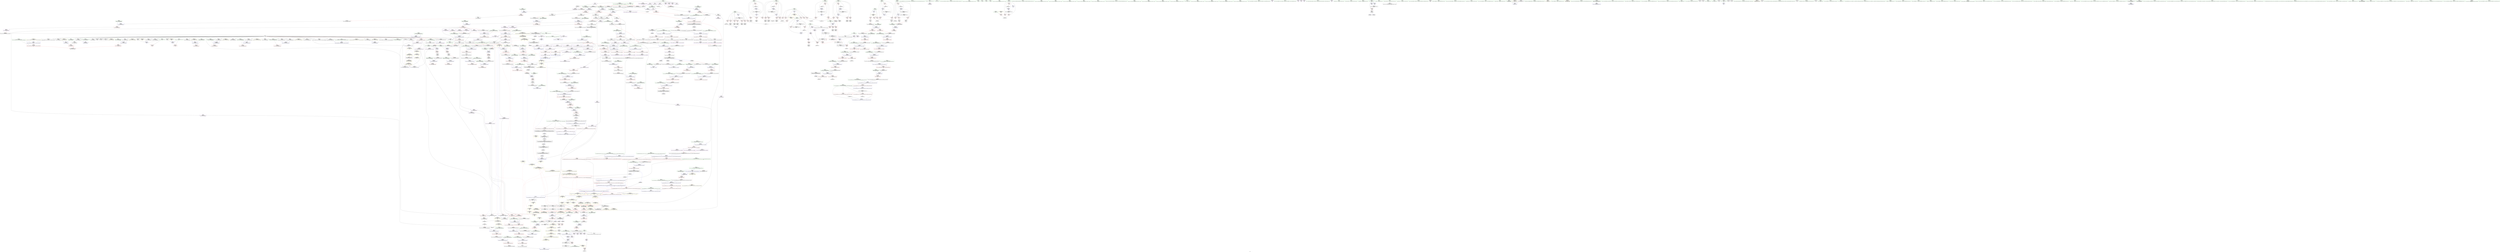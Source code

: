 digraph "SVFG" {
	label="SVFG";

	Node0x55b45957dc30 [shape=record,color=grey,label="{NodeID: 0\nNullPtr|{|<s36>62}}"];
	Node0x55b45957dc30 -> Node0x55b4596ebff0[style=solid];
	Node0x55b45957dc30 -> Node0x55b4596ec0f0[style=solid];
	Node0x55b45957dc30 -> Node0x55b4596ec1c0[style=solid];
	Node0x55b45957dc30 -> Node0x55b4596ec290[style=solid];
	Node0x55b45957dc30 -> Node0x55b4596f4650[style=solid];
	Node0x55b45957dc30 -> Node0x55b4596f4720[style=solid];
	Node0x55b45957dc30 -> Node0x55b4596f47f0[style=solid];
	Node0x55b45957dc30 -> Node0x55b4596f48c0[style=solid];
	Node0x55b45957dc30 -> Node0x55b4596f4990[style=solid];
	Node0x55b45957dc30 -> Node0x55b4596f4a60[style=solid];
	Node0x55b45957dc30 -> Node0x55b4596f4b30[style=solid];
	Node0x55b45957dc30 -> Node0x55b4596f4c00[style=solid];
	Node0x55b45957dc30 -> Node0x55b4596f4cd0[style=solid];
	Node0x55b45957dc30 -> Node0x55b4596f4da0[style=solid];
	Node0x55b45957dc30 -> Node0x55b4596f4e70[style=solid];
	Node0x55b45957dc30 -> Node0x55b4596f4f40[style=solid];
	Node0x55b45957dc30 -> Node0x55b4596f5010[style=solid];
	Node0x55b45957dc30 -> Node0x55b4596f50e0[style=solid];
	Node0x55b45957dc30 -> Node0x55b4596f51b0[style=solid];
	Node0x55b45957dc30 -> Node0x55b4596f5280[style=solid];
	Node0x55b45957dc30 -> Node0x55b4596f5350[style=solid];
	Node0x55b45957dc30 -> Node0x55b4596f5420[style=solid];
	Node0x55b45957dc30 -> Node0x55b4596f54f0[style=solid];
	Node0x55b45957dc30 -> Node0x55b4596f55c0[style=solid];
	Node0x55b45957dc30 -> Node0x55b4596f5690[style=solid];
	Node0x55b45957dc30 -> Node0x55b4596f5760[style=solid];
	Node0x55b45957dc30 -> Node0x55b4596f5830[style=solid];
	Node0x55b45957dc30 -> Node0x55b45970b5d0[style=solid];
	Node0x55b45957dc30 -> Node0x55b45970dd00[style=solid];
	Node0x55b45957dc30 -> Node0x55b45970ddd0[style=solid];
	Node0x55b45957dc30 -> Node0x55b45970dea0[style=solid];
	Node0x55b45957dc30 -> Node0x55b45970fa40[style=solid];
	Node0x55b45957dc30 -> Node0x55b45970fb10[style=solid];
	Node0x55b45957dc30 -> Node0x55b45970fbe0[style=solid];
	Node0x55b45957dc30 -> Node0x55b459728340[style=solid];
	Node0x55b45957dc30 -> Node0x55b45972bd00[style=solid];
	Node0x55b45957dc30:s36 -> Node0x55b4597d43b0[style=solid,color=red];
	Node0x55b4596f35e0 [shape=record,color=red,label="{NodeID: 443\n207\<--161\n\<--i\n_Z3dfsi\n}"];
	Node0x55b4596f35e0 -> Node0x55b4596f6860[style=solid];
	Node0x55b4596e7640 [shape=record,color=green,label="{NodeID: 111\n680\<--681\n__last.addr\<--__last.addr_field_insensitive\n_ZSt8_DestroyIPiEvT_S1_\n}"];
	Node0x55b4596e7640 -> Node0x55b459706c20[style=solid];
	Node0x55b4596e7640 -> Node0x55b45970e6c0[style=solid];
	Node0x55b4597d42a0 [shape=record,color=black,label="{NodeID: 1661\n959 = PHI(952, )\n1st arg _ZN9__gnu_cxx13new_allocatorIiE8allocateEmPKv }"];
	Node0x55b4597d42a0 -> Node0x55b459710670[style=solid];
	Node0x55b459708fe0 [shape=record,color=red,label="{NodeID: 554\n1072\<--1061\n\<--__n.addr\n_ZSt6fill_nIPimiET_S1_T0_RKT1_\n|{<s0>70}}"];
	Node0x55b459708fe0:s0 -> Node0x55b4597d2d90[style=solid,color=red];
	Node0x55b4596ebd20 [shape=record,color=green,label="{NodeID: 222\n1348\<--1349\n_ZSt4moveIRSaIiEEONSt16remove_referenceIT_E4typeEOS3_\<--_ZSt4moveIRSaIiEEONSt16remove_referenceIT_E4typeEOS3__field_insensitive\n}"];
	Node0x55b45970ead0 [shape=record,color=blue,label="{NodeID: 665\n708\<--703\n__n.addr\<--__n\n_ZNSt12_Vector_baseIiSaIiEE13_M_deallocateEPim\n}"];
	Node0x55b45970ead0 -> Node0x55b459706f60[style=dashed];
	Node0x55b4596f9b90 [shape=record,color=purple,label="{NodeID: 333\n44\<--4\n\<--_ZStL8__ioinit\n__cxx_global_var_init\n}"];
	Node0x55b459756540 [shape=record,color=black,label="{NodeID: 1108\nMR_72V_2 = PHI(MR_72V_3, MR_72V_1, )\npts\{160000 190000 \}\n}"];
	Node0x55b459756540 -> Node0x55b459757e70[style=dashed];
	Node0x55b4596e3340 [shape=record,color=green,label="{NodeID: 1\n7\<--1\n__dso_handle\<--dummyObj\nGlob }"];
	Node0x55b4596f36b0 [shape=record,color=red,label="{NodeID: 444\n215\<--161\n\<--i\n_Z3dfsi\n}"];
	Node0x55b4596f36b0 -> Node0x55b459729480[style=solid];
	Node0x55b4596e7710 [shape=record,color=green,label="{NodeID: 112\n687\<--688\n_ZNSt12_Destroy_auxILb1EE9__destroyIPiEEvT_S3_\<--_ZNSt12_Destroy_auxILb1EE9__destroyIPiEEvT_S3__field_insensitive\n}"];
	Node0x55b4597d43b0 [shape=record,color=black,label="{NodeID: 1662\n960 = PHI(3, )\n2nd arg _ZN9__gnu_cxx13new_allocatorIiE8allocateEmPKv }"];
	Node0x55b4597d43b0 -> Node0x55b459710740[style=solid];
	Node0x55b4597090b0 [shape=record,color=red,label="{NodeID: 555\n1073\<--1063\n\<--__value.addr\n_ZSt6fill_nIPimiET_S1_T0_RKT1_\n|{<s0>70}}"];
	Node0x55b4597090b0:s0 -> Node0x55b4597d2ea0[style=solid,color=red];
	Node0x55b4596ebe20 [shape=record,color=green,label="{NodeID: 223\n1354\<--1355\n__t.addr\<--__t.addr_field_insensitive\n_ZSt4moveIRSaIiEEONSt16remove_referenceIT_E4typeEOS3_\n}"];
	Node0x55b4596ebe20 -> Node0x55b45970b130[style=solid];
	Node0x55b4596ebe20 -> Node0x55b459712e40[style=solid];
	Node0x55b45970eba0 [shape=record,color=blue,label="{NodeID: 666\n728\<--727\nthis.addr\<--this\n_ZNSt12_Vector_baseIiSaIiEE12_Vector_implD2Ev\n}"];
	Node0x55b45970eba0 -> Node0x55b459707030[style=dashed];
	Node0x55b4596f9c60 [shape=record,color=purple,label="{NodeID: 334\n63\<--8\n\<--a\n__cxx_global_var_init.1\n}"];
	Node0x55b4596f9c60 -> Node0x55b459727da0[style=solid];
	Node0x55b459756a70 [shape=record,color=black,label="{NodeID: 1109\nMR_74V_2 = PHI(MR_74V_3, MR_74V_1, )\npts\{2360000 2360001 2360002 \}\n}"];
	Node0x55b459756a70 -> Node0x55b45975b0a0[style=dashed];
	Node0x55b4596e3680 [shape=record,color=green,label="{NodeID: 2\n21\<--1\n\<--dummyObj\nCan only get source location for instruction, argument, global var or function.}"];
	Node0x55b4596f3780 [shape=record,color=red,label="{NodeID: 445\n181\<--180\n\<--arrayidx4\n_Z3dfsi\n}"];
	Node0x55b4596f3780 -> Node0x55b45972a800[style=solid];
	Node0x55b4596e7810 [shape=record,color=green,label="{NodeID: 113\n693\<--694\n.addr\<--.addr_field_insensitive\n_ZNSt12_Destroy_auxILb1EE9__destroyIPiEEvT_S3_\n}"];
	Node0x55b4596e7810 -> Node0x55b45970e790[style=solid];
	Node0x55b4597d44c0 [shape=record,color=black,label="{NodeID: 1663\n826 = PHI(473, )\n0th arg _ZNSt6vectorIiSaIiEE21_M_default_initializeEm }"];
	Node0x55b4597d44c0 -> Node0x55b45970f630[style=solid];
	Node0x55b459709180 [shape=record,color=red,label="{NodeID: 556\n1105\<--1082\n\<--__first.addr\n_ZSt10__fill_n_aIPimiEN9__gnu_cxx11__enable_ifIXsr11__is_scalarIT1_EE7__valueET_E6__typeES4_T0_RKS3_\n}"];
	Node0x55b459709180 -> Node0x55b4597116b0[style=solid];
	Node0x55b4596ebef0 [shape=record,color=green,label="{NodeID: 224\n35\<--1359\n_GLOBAL__sub_I_AS1_2_0.cpp\<--_GLOBAL__sub_I_AS1_2_0.cpp_field_insensitive\n}"];
	Node0x55b4596ebef0 -> Node0x55b45970b4d0[style=solid];
	Node0x55b45970ec70 [shape=record,color=blue,label="{NodeID: 667\n739\<--736\n__a.addr\<--__a\n_ZNSt16allocator_traitsISaIiEE10deallocateERS0_Pim\n}"];
	Node0x55b45970ec70 -> Node0x55b459707100[style=dashed];
	Node0x55b4596f9d30 [shape=record,color=purple,label="{NodeID: 335\n70\<--8\n\<--a\n__cxx_global_var_init.1\n}"];
	Node0x55b459756f70 [shape=record,color=black,label="{NodeID: 1110\nMR_2V_2 = PHI(MR_2V_3, MR_2V_1, )\npts\{100000 100001 100002 \}\n|{<s0>3}}"];
	Node0x55b459756f70:s0 -> Node0x55b459766a10[style=dashed,color=red];
	Node0x55b4596e3740 [shape=record,color=green,label="{NodeID: 3\n25\<--1\n.str\<--dummyObj\nGlob }"];
	Node0x55b4596f3850 [shape=record,color=red,label="{NodeID: 446\n187\<--186\n\<--arrayidx6\n_Z3dfsi\n}"];
	Node0x55b4596f3850 -> Node0x55b45972a380[style=solid];
	Node0x55b4596ec330 [shape=record,color=green,label="{NodeID: 114\n695\<--696\n.addr1\<--.addr1_field_insensitive\n_ZNSt12_Destroy_auxILb1EE9__destroyIPiEEvT_S3_\n}"];
	Node0x55b4596ec330 -> Node0x55b45970e860[style=solid];
	Node0x55b4597d45d0 [shape=record,color=black,label="{NodeID: 1664\n827 = PHI(480, )\n1st arg _ZNSt6vectorIiSaIiEE21_M_default_initializeEm }"];
	Node0x55b4597d45d0 -> Node0x55b45970f700[style=solid];
	Node0x55b459709250 [shape=record,color=red,label="{NodeID: 557\n1112\<--1082\n\<--__first.addr\n_ZSt10__fill_n_aIPimiEN9__gnu_cxx11__enable_ifIXsr11__is_scalarIT1_EE7__valueET_E6__typeES4_T0_RKS3_\n}"];
	Node0x55b459709250 -> Node0x55b4596f1700[style=solid];
	Node0x55b4596ebff0 [shape=record,color=black,label="{NodeID: 225\n2\<--3\ndummyVal\<--dummyVal\n}"];
	Node0x55b45970ed40 [shape=record,color=blue,label="{NodeID: 668\n741\<--737\n__p.addr\<--__p\n_ZNSt16allocator_traitsISaIiEE10deallocateERS0_Pim\n}"];
	Node0x55b45970ed40 -> Node0x55b4597071d0[style=dashed];
	Node0x55b4596f9e00 [shape=record,color=purple,label="{NodeID: 336\n71\<--8\n\<--a\n__cxx_global_var_init.1\n}"];
	Node0x55b4596f9e00 -> Node0x55b45972af80[style=solid];
	Node0x55b4596e3800 [shape=record,color=green,label="{NodeID: 4\n27\<--1\n.str.2\<--dummyObj\nGlob }"];
	Node0x55b4596f3920 [shape=record,color=red,label="{NodeID: 447\n194\<--193\n\<--arrayidx9\n_Z3dfsi\n}"];
	Node0x55b4596f3920 -> Node0x55b4596f66c0[style=solid];
	Node0x55b459767170 [shape=record,color=yellow,style=double,label="{NodeID: 1222\n203V_1 = ENCHI(MR_203V_0)\npts\{796 \}\nFun[_ZNSt12_Vector_baseIiSaIiEEC2EmRKS0_]}"];
	Node0x55b459767170 -> Node0x55b45970f490[style=dashed];
	Node0x55b4596ec400 [shape=record,color=green,label="{NodeID: 115\n704\<--705\nthis.addr\<--this.addr_field_insensitive\n_ZNSt12_Vector_baseIiSaIiEE13_M_deallocateEPim\n}"];
	Node0x55b4596ec400 -> Node0x55b459706cf0[style=solid];
	Node0x55b4596ec400 -> Node0x55b45970e930[style=solid];
	Node0x55b4597d4710 [shape=record,color=black,label="{NodeID: 1665\n527 = PHI(237, 237, 732, 1136, )\n0th arg _ZNSaIiED2Ev }"];
	Node0x55b4597d4710 -> Node0x55b45970d8f0[style=solid];
	Node0x55b459709320 [shape=record,color=red,label="{NodeID: 558\n1116\<--1082\n\<--__first.addr\n_ZSt10__fill_n_aIPimiEN9__gnu_cxx11__enable_ifIXsr11__is_scalarIT1_EE7__valueET_E6__typeES4_T0_RKS3_\n}"];
	Node0x55b459709320 -> Node0x55b4596f8dc0[style=solid];
	Node0x55b4596ec0f0 [shape=record,color=black,label="{NodeID: 226\n89\<--3\n\<--dummyVal\n_ZNSt6vectorIiSaIiEEC2Ev\n}"];
	Node0x55b45970ee10 [shape=record,color=blue,label="{NodeID: 669\n743\<--738\n__n.addr\<--__n\n_ZNSt16allocator_traitsISaIiEE10deallocateERS0_Pim\n}"];
	Node0x55b45970ee10 -> Node0x55b4597072a0[style=dashed];
	Node0x55b4596f9ed0 [shape=record,color=purple,label="{NodeID: 337\n100\<--8\n\<--a\n__cxx_global_array_dtor\n}"];
	Node0x55b4596e4070 [shape=record,color=green,label="{NodeID: 5\n29\<--1\n.str.3\<--dummyObj\nGlob }"];
	Node0x55b4596f39f0 [shape=record,color=red,label="{NodeID: 448\n197\<--196\n\<--arrayidx11\n_Z3dfsi\n}"];
	Node0x55b4596f39f0 -> Node0x55b45972b100[style=solid];
	Node0x55b459767250 [shape=record,color=yellow,style=double,label="{NodeID: 1223\n205V_1 = ENCHI(MR_205V_0)\npts\{798 \}\nFun[_ZNSt12_Vector_baseIiSaIiEEC2EmRKS0_]}"];
	Node0x55b459767250 -> Node0x55b45970f560[style=dashed];
	Node0x55b4596ec4d0 [shape=record,color=green,label="{NodeID: 116\n706\<--707\n__p.addr\<--__p.addr_field_insensitive\n_ZNSt12_Vector_baseIiSaIiEE13_M_deallocateEPim\n}"];
	Node0x55b4596ec4d0 -> Node0x55b459706dc0[style=solid];
	Node0x55b4596ec4d0 -> Node0x55b459706e90[style=solid];
	Node0x55b4596ec4d0 -> Node0x55b45970ea00[style=solid];
	Node0x55b4597d4ac0 [shape=record,color=black,label="{NodeID: 1666\n1206 = PHI(1134, )\n0th arg _ZNSt6vectorIiSaIiEEC2ERKS0_ }"];
	Node0x55b4597d4ac0 -> Node0x55b459711ed0[style=solid];
	Node0x55b4597093f0 [shape=record,color=red,label="{NodeID: 559\n1098\<--1084\n\<--__n.addr\n_ZSt10__fill_n_aIPimiEN9__gnu_cxx11__enable_ifIXsr11__is_scalarIT1_EE7__valueET_E6__typeES4_T0_RKS3_\n}"];
	Node0x55b4597093f0 -> Node0x55b4597115e0[style=solid];
	Node0x55b4596ec1c0 [shape=record,color=black,label="{NodeID: 227\n90\<--3\n\<--dummyVal\n_ZNSt6vectorIiSaIiEEC2Ev\n|{<s0>6}}"];
	Node0x55b4596ec1c0:s0 -> Node0x55b4597d6750[style=solid,color=red];
	Node0x55b45970eee0 [shape=record,color=blue,label="{NodeID: 670\n760\<--757\nthis.addr\<--this\n_ZN9__gnu_cxx13new_allocatorIiE10deallocateEPim\n}"];
	Node0x55b45970eee0 -> Node0x55b459707370[style=dashed];
	Node0x55b4596f9fa0 [shape=record,color=purple,label="{NodeID: 338\n101\<--8\n\<--a\n__cxx_global_array_dtor\n}"];
	Node0x55b4596f9fa0 -> Node0x55b4597288e0[style=solid];
	Node0x55b459757e70 [shape=record,color=black,label="{NodeID: 1113\nMR_72V_3 = PHI(MR_72V_4, MR_72V_2, )\npts\{160000 190000 \}\n|{|<s1>31|<s2>31}}"];
	Node0x55b459757e70 -> Node0x55b459756540[style=dashed];
	Node0x55b459757e70:s1 -> Node0x55b45970bbb0[style=dashed,color=red];
	Node0x55b459757e70:s2 -> Node0x55b4597588a0[style=dashed,color=red];
	Node0x55b4596e4100 [shape=record,color=green,label="{NodeID: 6\n31\<--1\n.str.4\<--dummyObj\nGlob }"];
	Node0x55b4596f3ac0 [shape=record,color=red,label="{NodeID: 449\n203\<--202\n\<--arrayidx15\n_Z3dfsi\n|{<s0>13}}"];
	Node0x55b4596f3ac0:s0 -> Node0x55b4597d19e0[style=solid,color=red];
	Node0x55b459767330 [shape=record,color=yellow,style=double,label="{NodeID: 1224\n74V_1 = ENCHI(MR_74V_0)\npts\{2360000 2360001 2360002 \}\nFun[_ZNSt12_Vector_baseIiSaIiEEC2EmRKS0_]|{<s0>54|<s1>54|<s2>54}}"];
	Node0x55b459767330:s0 -> Node0x55b45970fa40[style=dashed,color=red];
	Node0x55b459767330:s1 -> Node0x55b45970fb10[style=dashed,color=red];
	Node0x55b459767330:s2 -> Node0x55b45970fbe0[style=dashed,color=red];
	Node0x55b4596ec5a0 [shape=record,color=green,label="{NodeID: 117\n708\<--709\n__n.addr\<--__n.addr_field_insensitive\n_ZNSt12_Vector_baseIiSaIiEE13_M_deallocateEPim\n}"];
	Node0x55b4596ec5a0 -> Node0x55b459706f60[style=solid];
	Node0x55b4596ec5a0 -> Node0x55b45970ead0[style=solid];
	Node0x55b4597d4bd0 [shape=record,color=black,label="{NodeID: 1667\n1207 = PHI(1136, )\n1st arg _ZNSt6vectorIiSaIiEEC2ERKS0_ }"];
	Node0x55b4597d4bd0 -> Node0x55b459711fa0[style=solid];
	Node0x55b4597094c0 [shape=record,color=red,label="{NodeID: 560\n1095\<--1086\n\<--__value.addr\n_ZSt10__fill_n_aIPimiEN9__gnu_cxx11__enable_ifIXsr11__is_scalarIT1_EE7__valueET_E6__typeES4_T0_RKS3_\n}"];
	Node0x55b4597094c0 -> Node0x55b459709800[style=solid];
	Node0x55b4596ec290 [shape=record,color=black,label="{NodeID: 228\n142\<--3\n\<--dummyVal\n_ZNSt6vectorIiSaIiEED2Ev\n}"];
	Node0x55b45970efb0 [shape=record,color=blue,label="{NodeID: 671\n762\<--758\n__p.addr\<--__p\n_ZN9__gnu_cxx13new_allocatorIiE10deallocateEPim\n}"];
	Node0x55b45970efb0 -> Node0x55b459707440[style=dashed];
	Node0x55b4596fa070 [shape=record,color=purple,label="{NodeID: 339\n108\<--8\n\<--a\n__cxx_global_array_dtor\n}"];
	Node0x55b4596fa070 -> Node0x55b45972ba00[style=solid];
	Node0x55b4597583a0 [shape=record,color=black,label="{NodeID: 1114\nMR_28V_3 = PHI(MR_28V_4, MR_28V_2, )\npts\{162 \}\n}"];
	Node0x55b4597583a0 -> Node0x55b4596f31d0[style=dashed];
	Node0x55b4597583a0 -> Node0x55b4596f32a0[style=dashed];
	Node0x55b4597583a0 -> Node0x55b4596f3370[style=dashed];
	Node0x55b4597583a0 -> Node0x55b4596f3440[style=dashed];
	Node0x55b4597583a0 -> Node0x55b4596f3510[style=dashed];
	Node0x55b4597583a0 -> Node0x55b4596f35e0[style=dashed];
	Node0x55b4597583a0 -> Node0x55b4596f36b0[style=dashed];
	Node0x55b4597583a0 -> Node0x55b45970bef0[style=dashed];
	Node0x55b4596e4190 [shape=record,color=green,label="{NodeID: 7\n34\<--1\n\<--dummyObj\nCan only get source location for instruction, argument, global var or function.}"];
	Node0x55b4596f3b90 [shape=record,color=red,label="{NodeID: 450\n263\<--229\n\<--tn\nmain\n}"];
	Node0x55b4596f3b90 -> Node0x55b45972b880[style=solid];
	Node0x55b4596ec670 [shape=record,color=green,label="{NodeID: 118\n722\<--723\n_ZNSt16allocator_traitsISaIiEE10deallocateERS0_Pim\<--_ZNSt16allocator_traitsISaIiEE10deallocateERS0_Pim_field_insensitive\n}"];
	Node0x55b4597d4ce0 [shape=record,color=black,label="{NodeID: 1668\n1020 = PHI(1013, )\n0th arg _ZSt25__uninitialized_default_nIPimET_S1_T0_ }"];
	Node0x55b4597d4ce0 -> Node0x55b459710b50[style=solid];
	Node0x55b459709590 [shape=record,color=red,label="{NodeID: 561\n1104\<--1088\n\<--__tmp\n_ZSt10__fill_n_aIPimiEN9__gnu_cxx11__enable_ifIXsr11__is_scalarIT1_EE7__valueET_E6__typeES4_T0_RKS3_\n}"];
	Node0x55b459709590 -> Node0x55b4597116b0[style=solid];
	Node0x55b4596f4650 [shape=record,color=black,label="{NodeID: 229\n143\<--3\n\<--dummyVal\n_ZNSt6vectorIiSaIiEED2Ev\n}"];
	Node0x55b4596f4650 -> Node0x55b45970b940[style=solid];
	Node0x55b45970f080 [shape=record,color=blue,label="{NodeID: 672\n764\<--759\n.addr\<--\n_ZN9__gnu_cxx13new_allocatorIiE10deallocateEPim\n}"];
	Node0x55b4596fa140 [shape=record,color=purple,label="{NodeID: 340\n289\<--8\narrayidx\<--a\nmain\n|{<s0>19}}"];
	Node0x55b4596fa140:s0 -> Node0x55b4597d31d0[style=solid,color=red];
	Node0x55b4597588a0 [shape=record,color=black,label="{NodeID: 1115\nMR_32V_2 = PHI(MR_32V_6, MR_32V_1, )\npts\{160000 \}\n|{|<s6>13}}"];
	Node0x55b4597588a0 -> Node0x55b4596f3850[style=dashed];
	Node0x55b4597588a0 -> Node0x55b4596f3920[style=dashed];
	Node0x55b4597588a0 -> Node0x55b4596f3ac0[style=dashed];
	Node0x55b4597588a0 -> Node0x55b45970bd50[style=dashed];
	Node0x55b4597588a0 -> Node0x55b4597588a0[style=dashed];
	Node0x55b4597588a0 -> Node0x55b4597610c0[style=dashed];
	Node0x55b4597588a0:s6 -> Node0x55b4597588a0[style=dashed,color=red];
	Node0x55b4596e4220 [shape=record,color=green,label="{NodeID: 8\n168\<--1\n\<--dummyObj\nCan only get source location for instruction, argument, global var or function.}"];
	Node0x55b4596f3c60 [shape=record,color=red,label="{NodeID: 451\n262\<--231\n\<--tt\nmain\n}"];
	Node0x55b4596f3c60 -> Node0x55b45972b880[style=solid];
	Node0x55b4596ec740 [shape=record,color=green,label="{NodeID: 119\n728\<--729\nthis.addr\<--this.addr_field_insensitive\n_ZNSt12_Vector_baseIiSaIiEE12_Vector_implD2Ev\n}"];
	Node0x55b4596ec740 -> Node0x55b459707030[style=solid];
	Node0x55b4596ec740 -> Node0x55b45970eba0[style=solid];
	Node0x55b4597d4df0 [shape=record,color=black,label="{NodeID: 1669\n1021 = PHI(1014, )\n1st arg _ZSt25__uninitialized_default_nIPimET_S1_T0_ }"];
	Node0x55b4597d4df0 -> Node0x55b459710c20[style=solid];
	Node0x55b459709660 [shape=record,color=red,label="{NodeID: 562\n1101\<--1090\n\<--__niter\n_ZSt10__fill_n_aIPimiEN9__gnu_cxx11__enable_ifIXsr11__is_scalarIT1_EE7__valueET_E6__typeES4_T0_RKS3_\n}"];
	Node0x55b459709660 -> Node0x55b45972a680[style=solid];
	Node0x55b4596f4720 [shape=record,color=black,label="{NodeID: 230\n145\<--3\n\<--dummyVal\n_ZNSt6vectorIiSaIiEED2Ev\n}"];
	Node0x55b4596f4720 -> Node0x55b45970ba10[style=solid];
	Node0x55b45970f150 [shape=record,color=blue,label="{NodeID: 673\n780\<--779\nthis.addr\<--this\n_ZN9__gnu_cxx13new_allocatorIiED2Ev\n}"];
	Node0x55b45970f150 -> Node0x55b459707510[style=dashed];
	Node0x55b4596fa210 [shape=record,color=purple,label="{NodeID: 341\n305\<--8\narrayidx12\<--a\nmain\n|{<s0>22}}"];
	Node0x55b4596fa210:s0 -> Node0x55b4597d4f00[style=solid,color=red];
	Node0x55b459758da0 [shape=record,color=black,label="{NodeID: 1116\nMR_34V_3 = PHI(MR_34V_6, MR_34V_2, )\npts\{190000 \}\n|{|<s3>13}}"];
	Node0x55b459758da0 -> Node0x55b4596f39f0[style=dashed];
	Node0x55b459758da0 -> Node0x55b459758da0[style=dashed];
	Node0x55b459758da0 -> Node0x55b4597615c0[style=dashed];
	Node0x55b459758da0:s3 -> Node0x55b45970bbb0[style=dashed,color=red];
	Node0x55b4596e42e0 [shape=record,color=green,label="{NodeID: 9\n189\<--1\n\<--dummyObj\nCan only get source location for instruction, argument, global var or function.}"];
	Node0x55b4596f3d30 [shape=record,color=red,label="{NodeID: 452\n266\<--231\n\<--tt\nmain\n}"];
	Node0x55b4596ec810 [shape=record,color=green,label="{NodeID: 120\n739\<--740\n__a.addr\<--__a.addr_field_insensitive\n_ZNSt16allocator_traitsISaIiEE10deallocateERS0_Pim\n}"];
	Node0x55b4596ec810 -> Node0x55b459707100[style=solid];
	Node0x55b4596ec810 -> Node0x55b45970ec70[style=solid];
	Node0x55b4597d4f00 [shape=record,color=black,label="{NodeID: 1670\n538 = PHI(305, 366, 373, )\n0th arg _ZNSt6vectorIiSaIiEEixEm }"];
	Node0x55b4597d4f00 -> Node0x55b45970d9c0[style=solid];
	Node0x55b459709730 [shape=record,color=red,label="{NodeID: 563\n1108\<--1090\n\<--__niter\n_ZSt10__fill_n_aIPimiEN9__gnu_cxx11__enable_ifIXsr11__is_scalarIT1_EE7__valueET_E6__typeES4_T0_RKS3_\n}"];
	Node0x55b459709730 -> Node0x55b459728e80[style=solid];
	Node0x55b4596f47f0 [shape=record,color=black,label="{NodeID: 231\n318\<--3\n\<--dummyVal\nmain\n}"];
	Node0x55b45970f220 [shape=record,color=blue,label="{NodeID: 674\n789\<--786\nthis.addr\<--this\n_ZNSt12_Vector_baseIiSaIiEEC2EmRKS0_\n}"];
	Node0x55b45970f220 -> Node0x55b4597075e0[style=dashed];
	Node0x55b4596fa2e0 [shape=record,color=purple,label="{NodeID: 342\n366\<--8\narrayidx35\<--a\nmain\n|{<s0>28}}"];
	Node0x55b4596fa2e0:s0 -> Node0x55b4597d4f00[style=solid,color=red];
	Node0x55b4596e43e0 [shape=record,color=green,label="{NodeID: 10\n212\<--1\n\<--dummyObj\nCan only get source location for instruction, argument, global var or function.}"];
	Node0x55b4596f3e00 [shape=record,color=red,label="{NodeID: 453\n429\<--231\n\<--tt\nmain\n}"];
	Node0x55b4596f3e00 -> Node0x55b45972a200[style=solid];
	Node0x55b4596ec8e0 [shape=record,color=green,label="{NodeID: 121\n741\<--742\n__p.addr\<--__p.addr_field_insensitive\n_ZNSt16allocator_traitsISaIiEE10deallocateERS0_Pim\n}"];
	Node0x55b4596ec8e0 -> Node0x55b4597071d0[style=solid];
	Node0x55b4596ec8e0 -> Node0x55b45970ed40[style=solid];
	Node0x55b4597d50f0 [shape=record,color=black,label="{NodeID: 1671\n539 = PHI(307, 368, 375, )\n1st arg _ZNSt6vectorIiSaIiEEixEm }"];
	Node0x55b4597d50f0 -> Node0x55b45970da90[style=solid];
	Node0x55b459709800 [shape=record,color=red,label="{NodeID: 564\n1096\<--1095\n\<--\n_ZSt10__fill_n_aIPimiEN9__gnu_cxx11__enable_ifIXsr11__is_scalarIT1_EE7__valueET_E6__typeES4_T0_RKS3_\n}"];
	Node0x55b459709800 -> Node0x55b459711510[style=solid];
	Node0x55b4596f48c0 [shape=record,color=black,label="{NodeID: 232\n319\<--3\n\<--dummyVal\nmain\n}"];
	Node0x55b4596f48c0 -> Node0x55b45970c4a0[style=solid];
	Node0x55b45970f2f0 [shape=record,color=blue,label="{NodeID: 675\n791\<--787\n__n.addr\<--__n\n_ZNSt12_Vector_baseIiSaIiEEC2EmRKS0_\n}"];
	Node0x55b45970f2f0 -> Node0x55b4597076b0[style=dashed];
	Node0x55b4596fa3b0 [shape=record,color=purple,label="{NodeID: 343\n373\<--8\narrayidx39\<--a\nmain\n|{<s0>29}}"];
	Node0x55b4596fa3b0:s0 -> Node0x55b4597d4f00[style=solid,color=red];
	Node0x55b4596e44e0 [shape=record,color=green,label="{NodeID: 11\n220\<--1\n\<--dummyObj\nCan only get source location for instruction, argument, global var or function.}"];
	Node0x55b4596f3ed0 [shape=record,color=red,label="{NodeID: 454\n275\<--233\n\<--i\nmain\n}"];
	Node0x55b4596f3ed0 -> Node0x55b45972b700[style=solid];
	Node0x55b4597677f0 [shape=record,color=yellow,style=double,label="{NodeID: 1229\n144V_1 = ENCHI(MR_144V_0)\npts\{100000 100001 100002 2360000 2360001 2360002 11350000 11350001 11350002 \}\nFun[_ZNSt12_Vector_baseIiSaIiEE12_Vector_impl12_M_swap_dataERS2_]|{<s0>85|<s1>85|<s2>85|<s3>85|<s4>85}}"];
	Node0x55b4597677f0:s0 -> Node0x55b45970ac50[style=dashed,color=red];
	Node0x55b4597677f0:s1 -> Node0x55b45970ad20[style=dashed,color=red];
	Node0x55b4597677f0:s2 -> Node0x55b45970adf0[style=dashed,color=red];
	Node0x55b4597677f0:s3 -> Node0x55b459712a30[style=dashed,color=red];
	Node0x55b4597677f0:s4 -> Node0x55b459712b00[style=dashed,color=red];
	Node0x55b4596ec9b0 [shape=record,color=green,label="{NodeID: 122\n743\<--744\n__n.addr\<--__n.addr_field_insensitive\n_ZNSt16allocator_traitsISaIiEE10deallocateERS0_Pim\n}"];
	Node0x55b4596ec9b0 -> Node0x55b4597072a0[style=solid];
	Node0x55b4596ec9b0 -> Node0x55b45970ee10[style=solid];
	Node0x55b4597d52b0 [shape=record,color=black,label="{NodeID: 1672\n79 = PHI(65, )\n0th arg _ZNSt6vectorIiSaIiEEC2Ev }"];
	Node0x55b4597d52b0 -> Node0x55b45970b6d0[style=solid];
	Node0x55b4597098d0 [shape=record,color=red,label="{NodeID: 565\n1123\<--1120\n\<--__it.addr\n_ZSt12__niter_baseIPiET_S1_\n}"];
	Node0x55b4597098d0 -> Node0x55b4596f8e90[style=solid];
	Node0x55b4596f4990 [shape=record,color=black,label="{NodeID: 233\n321\<--3\n\<--dummyVal\nmain\n}"];
	Node0x55b4596f4990 -> Node0x55b45970c570[style=solid];
	Node0x55b45970f3c0 [shape=record,color=blue,label="{NodeID: 676\n793\<--788\n__a.addr\<--__a\n_ZNSt12_Vector_baseIiSaIiEEC2EmRKS0_\n}"];
	Node0x55b45970f3c0 -> Node0x55b459707780[style=dashed];
	Node0x55b4596fa480 [shape=record,color=purple,label="{NodeID: 344\n177\<--11\narrayidx2\<--g\n_Z3dfsi\n}"];
	Node0x55b459759ca0 [shape=record,color=black,label="{NodeID: 1119\nMR_63V_3 = PHI(MR_63V_4, MR_63V_2, )\npts\{984 \}\n|{|<s3>18}}"];
	Node0x55b459759ca0 -> Node0x55b459705560[style=dashed];
	Node0x55b459759ca0 -> Node0x55b459705630[style=dashed];
	Node0x55b459759ca0 -> Node0x55b459754c40[style=dashed];
	Node0x55b459759ca0:s3 -> Node0x55b45976a3d0[style=dashed,color=red];
	Node0x55b4596e45e0 [shape=record,color=green,label="{NodeID: 12\n331\<--1\n\<--dummyObj\nCan only get source location for instruction, argument, global var or function.}"];
	Node0x55b4596f3fa0 [shape=record,color=red,label="{NodeID: 455\n287\<--233\n\<--i\nmain\n}"];
	Node0x55b4596f3fa0 -> Node0x55b4596f6ad0[style=solid];
	Node0x55b4596eca80 [shape=record,color=green,label="{NodeID: 123\n753\<--754\n_ZN9__gnu_cxx13new_allocatorIiE10deallocateEPim\<--_ZN9__gnu_cxx13new_allocatorIiE10deallocateEPim_field_insensitive\n}"];
	Node0x55b4597d53c0 [shape=record,color=black,label="{NodeID: 1673\n1038 = PHI(1031, )\n0th arg _ZNSt27__uninitialized_default_n_1ILb1EE18__uninit_default_nIPimEET_S3_T0_ }"];
	Node0x55b4597d53c0 -> Node0x55b459710dc0[style=solid];
	Node0x55b4597099a0 [shape=record,color=red,label="{NodeID: 566\n1144\<--1130\nthis1\<--this.addr\n_ZNSt6vectorIiSaIiEE14_M_move_assignEOS1_St17integral_constantIbLb1EE\n}"];
	Node0x55b4597099a0 -> Node0x55b4596f9030[style=solid];
	Node0x55b4597099a0 -> Node0x55b4596f9100[style=solid];
	Node0x55b4597099a0 -> Node0x55b4596f91d0[style=solid];
	Node0x55b4597099a0 -> Node0x55b4596f92a0[style=solid];
	Node0x55b4596f4a60 [shape=record,color=black,label="{NodeID: 234\n436\<--3\nlpad.val\<--dummyVal\nmain\n}"];
	Node0x55b45970f490 [shape=record,color=blue,label="{NodeID: 677\n795\<--814\nexn.slot\<--\n_ZNSt12_Vector_baseIiSaIiEEC2EmRKS0_\n}"];
	Node0x55b45970f490 -> Node0x55b459707850[style=dashed];
	Node0x55b4596fa550 [shape=record,color=purple,label="{NodeID: 345\n180\<--11\narrayidx4\<--g\n_Z3dfsi\n}"];
	Node0x55b4596fa550 -> Node0x55b4596f3780[style=solid];
	Node0x55b45975a1a0 [shape=record,color=black,label="{NodeID: 1120\nMR_65V_3 = PHI(MR_65V_4, MR_65V_2, )\npts\{100000 \}\n|{|<s1>18|<s2>19|<s3>28|<s4>29}}"];
	Node0x55b45975a1a0 -> Node0x55b459755140[style=dashed];
	Node0x55b45975a1a0:s1 -> Node0x55b45976a050[style=dashed,color=red];
	Node0x55b45975a1a0:s2 -> Node0x55b459764430[style=dashed,color=red];
	Node0x55b45975a1a0:s3 -> Node0x55b459766820[style=dashed,color=red];
	Node0x55b45975a1a0:s4 -> Node0x55b459766820[style=dashed,color=red];
	Node0x55b4596e46e0 [shape=record,color=green,label="{NodeID: 13\n332\<--1\n\<--dummyObj\nCan only get source location for instruction, argument, global var or function.}"];
	Node0x55b4597160e0 [shape=record,color=yellow,style=double,label="{NodeID: 1563\n2V_3 = CSCHI(MR_2V_2)\npts\{100000 100001 100002 \}\nCS[]|{|<s1>96}}"];
	Node0x55b4597160e0 -> Node0x55b459756f70[style=dashed];
	Node0x55b4597160e0:s1 -> Node0x55b45975f9a0[style=dashed,color=blue];
	Node0x55b4596f4070 [shape=record,color=red,label="{NodeID: 456\n303\<--233\n\<--i\nmain\n}"];
	Node0x55b4596f4070 -> Node0x55b4596f6ba0[style=solid];
	Node0x55b4596ecb80 [shape=record,color=green,label="{NodeID: 124\n760\<--761\nthis.addr\<--this.addr_field_insensitive\n_ZN9__gnu_cxx13new_allocatorIiE10deallocateEPim\n}"];
	Node0x55b4596ecb80 -> Node0x55b459707370[style=solid];
	Node0x55b4596ecb80 -> Node0x55b45970eee0[style=solid];
	Node0x55b4597d54d0 [shape=record,color=black,label="{NodeID: 1674\n1039 = PHI(1032, )\n1st arg _ZNSt27__uninitialized_default_n_1ILb1EE18__uninit_default_nIPimEET_S3_T0_ }"];
	Node0x55b4597d54d0 -> Node0x55b459710e90[style=solid];
	Node0x55b459709a70 [shape=record,color=red,label="{NodeID: 567\n1162\<--1132\n\<--__x.addr\n_ZNSt6vectorIiSaIiEE14_M_move_assignEOS1_St17integral_constantIbLb1EE\n}"];
	Node0x55b459709a70 -> Node0x55b4596f9370[style=solid];
	Node0x55b4596f4b30 [shape=record,color=black,label="{NodeID: 235\n437\<--3\nlpad.val69\<--dummyVal\nmain\n}"];
	Node0x55b45970f560 [shape=record,color=blue,label="{NodeID: 678\n797\<--816\nehselector.slot\<--\n_ZNSt12_Vector_baseIiSaIiEEC2EmRKS0_\n}"];
	Node0x55b45970f560 -> Node0x55b459707920[style=dashed];
	Node0x55b4596fa620 [shape=record,color=purple,label="{NodeID: 346\n353\<--11\narrayidx28\<--g\nmain\n}"];
	Node0x55b45975a6a0 [shape=record,color=black,label="{NodeID: 1121\nMR_67V_3 = PHI(MR_67V_4, MR_67V_2, )\npts\{100001 \}\n|{|<s1>19}}"];
	Node0x55b45975a6a0 -> Node0x55b459755640[style=dashed];
	Node0x55b45975a6a0:s1 -> Node0x55b459764430[style=dashed,color=red];
	Node0x55b4596e47e0 [shape=record,color=green,label="{NodeID: 14\n336\<--1\n\<--dummyObj\nCan only get source location for instruction, argument, global var or function.}"];
	Node0x55b459716240 [shape=record,color=yellow,style=double,label="{NodeID: 1564\n2V_2 = CSCHI(MR_2V_1)\npts\{100000 100001 100002 \}\nCS[]|{<s0>3}}"];
	Node0x55b459716240:s0 -> Node0x55b4597160e0[style=dashed,color=blue];
	Node0x55b4596f4140 [shape=record,color=red,label="{NodeID: 457\n326\<--233\n\<--i\nmain\n}"];
	Node0x55b4596f4140 -> Node0x55b459729600[style=solid];
	Node0x55b4596ecc50 [shape=record,color=green,label="{NodeID: 125\n762\<--763\n__p.addr\<--__p.addr_field_insensitive\n_ZN9__gnu_cxx13new_allocatorIiE10deallocateEPim\n}"];
	Node0x55b4596ecc50 -> Node0x55b459707440[style=solid];
	Node0x55b4596ecc50 -> Node0x55b45970efb0[style=solid];
	Node0x55b4597d55e0 [shape=record,color=black,label="{NodeID: 1675\n786 = PHI(474, )\n0th arg _ZNSt12_Vector_baseIiSaIiEEC2EmRKS0_ }"];
	Node0x55b4597d55e0 -> Node0x55b45970f220[style=solid];
	Node0x55b459709b40 [shape=record,color=red,label="{NodeID: 568\n1168\<--1132\n\<--__x.addr\n_ZNSt6vectorIiSaIiEE14_M_move_assignEOS1_St17integral_constantIbLb1EE\n}"];
	Node0x55b459709b40 -> Node0x55b4596f9440[style=solid];
	Node0x55b4596f4c00 [shape=record,color=black,label="{NodeID: 236\n485\<--3\n\<--dummyVal\n_ZNSt6vectorIiSaIiEEC2EmRKS0_\n}"];
	Node0x55b45970f630 [shape=record,color=blue,label="{NodeID: 679\n828\<--826\nthis.addr\<--this\n_ZNSt6vectorIiSaIiEE21_M_default_initializeEm\n}"];
	Node0x55b45970f630 -> Node0x55b4597079f0[style=dashed];
	Node0x55b4596fa6f0 [shape=record,color=purple,label="{NodeID: 347\n356\<--11\narrayidx30\<--g\nmain\n}"];
	Node0x55b4596fa6f0 -> Node0x55b45970c8b0[style=solid];
	Node0x55b45975aba0 [shape=record,color=black,label="{NodeID: 1122\nMR_69V_3 = PHI(MR_69V_4, MR_69V_2, )\npts\{100002 \}\n|{|<s1>18|<s2>19}}"];
	Node0x55b45975aba0 -> Node0x55b459755b40[style=dashed];
	Node0x55b45975aba0:s1 -> Node0x55b45976a050[style=dashed,color=red];
	Node0x55b45975aba0:s2 -> Node0x55b459764430[style=dashed,color=red];
	Node0x55b4596e48e0 [shape=record,color=green,label="{NodeID: 15\n338\<--1\n\<--dummyObj\nCan only get source location for instruction, argument, global var or function.}"];
	Node0x55b4596f4210 [shape=record,color=red,label="{NodeID: 458\n434\<--239\nexn\<--exn.slot\nmain\n}"];
	Node0x55b4596ecd20 [shape=record,color=green,label="{NodeID: 126\n764\<--765\n.addr\<--.addr_field_insensitive\n_ZN9__gnu_cxx13new_allocatorIiE10deallocateEPim\n}"];
	Node0x55b4596ecd20 -> Node0x55b45970f080[style=solid];
	Node0x55b4597d56f0 [shape=record,color=black,label="{NodeID: 1676\n787 = PHI(475, )\n1st arg _ZNSt12_Vector_baseIiSaIiEEC2EmRKS0_ }"];
	Node0x55b4597d56f0 -> Node0x55b45970f2f0[style=solid];
	Node0x55b459709c10 [shape=record,color=red,label="{NodeID: 569\n1183\<--1138\nexn\<--exn.slot\n_ZNSt6vectorIiSaIiEE14_M_move_assignEOS1_St17integral_constantIbLb1EE\n|{<s0>81}}"];
	Node0x55b459709c10:s0 -> Node0x55b4597d6750[style=solid,color=red];
	Node0x55b4596f4cd0 [shape=record,color=black,label="{NodeID: 237\n486\<--3\n\<--dummyVal\n_ZNSt6vectorIiSaIiEEC2EmRKS0_\n}"];
	Node0x55b4596f4cd0 -> Node0x55b45970d4e0[style=solid];
	Node0x55b45970f700 [shape=record,color=blue,label="{NodeID: 680\n830\<--827\n__n.addr\<--__n\n_ZNSt6vectorIiSaIiEE21_M_default_initializeEm\n}"];
	Node0x55b45970f700 -> Node0x55b459707ac0[style=dashed];
	Node0x55b4596fa7c0 [shape=record,color=purple,label="{NodeID: 348\n382\<--11\narrayidx45\<--g\nmain\n}"];
	Node0x55b45975b0a0 [shape=record,color=black,label="{NodeID: 1123\nMR_74V_3 = PHI(MR_74V_5, MR_74V_2, )\npts\{2360000 2360001 2360002 \}\n|{|<s1>18|<s2>18|<s3>18}}"];
	Node0x55b45975b0a0 -> Node0x55b459756a70[style=dashed];
	Node0x55b45975b0a0:s1 -> Node0x55b459769f40[style=dashed,color=red];
	Node0x55b45975b0a0:s2 -> Node0x55b45976a4b0[style=dashed,color=red];
	Node0x55b45975b0a0:s3 -> Node0x55b45976a590[style=dashed,color=red];
	Node0x55b4596e49e0 [shape=record,color=green,label="{NodeID: 16\n517\<--1\n\<--dummyObj\nCan only get source location for instruction, argument, global var or function.}"];
	Node0x55b459716500 [shape=record,color=yellow,style=double,label="{NodeID: 1566\n74V_4 = CSCHI(MR_74V_3)\npts\{2360000 2360001 2360002 \}\nCS[]|{<s0>19}}"];
	Node0x55b459716500:s0 -> Node0x55b459764430[style=dashed,color=red];
	Node0x55b4596f42e0 [shape=record,color=red,label="{NodeID: 459\n435\<--241\nsel\<--ehselector.slot\nmain\n}"];
	Node0x55b4596ecdf0 [shape=record,color=green,label="{NodeID: 127\n773\<--774\n_ZdlPv\<--_ZdlPv_field_insensitive\n}"];
	Node0x55b4597d5800 [shape=record,color=black,label="{NodeID: 1677\n788 = PHI(476, )\n2nd arg _ZNSt12_Vector_baseIiSaIiEEC2EmRKS0_ }"];
	Node0x55b4597d5800 -> Node0x55b45970f3c0[style=solid];
	Node0x55b459709ce0 [shape=record,color=red,label="{NodeID: 570\n1191\<--1188\n\<--__t.addr\n_ZSt4moveIRSt6vectorIiSaIiEEEONSt16remove_referenceIT_E4typeEOS5_\n}"];
	Node0x55b459709ce0 -> Node0x55b4596f9510[style=solid];
	Node0x55b4596f4da0 [shape=record,color=black,label="{NodeID: 238\n488\<--3\n\<--dummyVal\n_ZNSt6vectorIiSaIiEEC2EmRKS0_\n}"];
	Node0x55b4596f4da0 -> Node0x55b45970d5b0[style=solid];
	Node0x55b45970f7d0 [shape=record,color=blue,label="{NodeID: 681\n847\<--842\n_M_finish\<--call2\n_ZNSt6vectorIiSaIiEE21_M_default_initializeEm\n|{<s0>35}}"];
	Node0x55b45970f7d0:s0 -> Node0x55b45971b420[style=dashed,color=blue];
	Node0x55b4596fa890 [shape=record,color=purple,label="{NodeID: 349\n385\<--11\narrayidx47\<--g\nmain\n}"];
	Node0x55b4596fa890 -> Node0x55b459705700[style=solid];
	Node0x55b4596fa890 -> Node0x55b45970ca50[style=solid];
	Node0x55b4596e4ae0 [shape=record,color=green,label="{NodeID: 17\n655\<--1\n\<--dummyObj\nCan only get source location for instruction, argument, global var or function.}"];
	Node0x55b4597165e0 [shape=record,color=yellow,style=double,label="{NodeID: 1567\n65V_4 = CSCHI(MR_65V_3)\npts\{100000 \}\nCS[]|{|<s1>20|<s2>22}}"];
	Node0x55b4597165e0 -> Node0x55b45975a1a0[style=dashed];
	Node0x55b4597165e0:s1 -> Node0x55b459763830[style=dashed,color=red];
	Node0x55b4597165e0:s2 -> Node0x55b459766820[style=dashed,color=red];
	Node0x55b4596f43b0 [shape=record,color=red,label="{NodeID: 460\n299\<--243\n\<--j\nmain\n}"];
	Node0x55b4596f43b0 -> Node0x55b45972b280[style=solid];
	Node0x55b4596ecef0 [shape=record,color=green,label="{NodeID: 128\n780\<--781\nthis.addr\<--this.addr_field_insensitive\n_ZN9__gnu_cxx13new_allocatorIiED2Ev\n}"];
	Node0x55b4596ecef0 -> Node0x55b459707510[style=solid];
	Node0x55b4596ecef0 -> Node0x55b45970f150[style=solid];
	Node0x55b4597d5910 [shape=record,color=black,label="{NodeID: 1678\n1247 = PHI(1167, )\n0th arg _ZSt15__alloc_on_moveISaIiEEvRT_S2_ }"];
	Node0x55b4597d5910 -> Node0x55b459712210[style=solid];
	Node0x55b459709db0 [shape=record,color=red,label="{NodeID: 571\n1199\<--1196\nthis1\<--this.addr\n_ZNKSt12_Vector_baseIiSaIiEE13get_allocatorEv\n|{<s0>82}}"];
	Node0x55b459709db0:s0 -> Node0x55b4597d26b0[style=solid,color=red];
	Node0x55b4596f4e70 [shape=record,color=black,label="{NodeID: 239\n495\<--3\nlpad.val\<--dummyVal\n_ZNSt6vectorIiSaIiEEC2EmRKS0_\n}"];
	Node0x55b45970f8a0 [shape=record,color=blue,label="{NodeID: 682\n853\<--851\nthis.addr\<--this\n_ZNSt12_Vector_baseIiSaIiEE12_Vector_implC2ERKS0_\n}"];
	Node0x55b45970f8a0 -> Node0x55b459707c60[style=dashed];
	Node0x55b4596fa960 [shape=record,color=purple,label="{NodeID: 350\n186\<--14\narrayidx6\<--py\n_Z3dfsi\n}"];
	Node0x55b4596fa960 -> Node0x55b4596f3850[style=solid];
	Node0x55b4596e4be0 [shape=record,color=green,label="{NodeID: 18\n929\<--1\n\<--dummyObj\nCan only get source location for instruction, argument, global var or function.}"];
	Node0x55b459716740 [shape=record,color=yellow,style=double,label="{NodeID: 1568\n67V_4 = CSCHI(MR_67V_3)\npts\{100001 \}\nCS[]|{|<s1>20}}"];
	Node0x55b459716740 -> Node0x55b45975a6a0[style=dashed];
	Node0x55b459716740:s1 -> Node0x55b459763970[style=dashed,color=red];
	Node0x55b4596f4480 [shape=record,color=red,label="{NodeID: 461\n306\<--243\n\<--j\nmain\n}"];
	Node0x55b4596f4480 -> Node0x55b4596f6c70[style=solid];
	Node0x55b4596ecfc0 [shape=record,color=green,label="{NodeID: 129\n789\<--790\nthis.addr\<--this.addr_field_insensitive\n_ZNSt12_Vector_baseIiSaIiEEC2EmRKS0_\n}"];
	Node0x55b4596ecfc0 -> Node0x55b4597075e0[style=solid];
	Node0x55b4596ecfc0 -> Node0x55b45970f220[style=solid];
	Node0x55b4597d5a50 [shape=record,color=black,label="{NodeID: 1679\n1248 = PHI(1170, )\n1st arg _ZSt15__alloc_on_moveISaIiEEvRT_S2_ }"];
	Node0x55b4597d5a50 -> Node0x55b4597122e0[style=solid];
	Node0x55b459709e80 [shape=record,color=red,label="{NodeID: 572\n1214\<--1208\nthis1\<--this.addr\n_ZNSt6vectorIiSaIiEEC2ERKS0_\n}"];
	Node0x55b459709e80 -> Node0x55b4596f95e0[style=solid];
	Node0x55b4596f4f40 [shape=record,color=black,label="{NodeID: 240\n496\<--3\nlpad.val2\<--dummyVal\n_ZNSt6vectorIiSaIiEEC2EmRKS0_\n}"];
	Node0x55b45970f970 [shape=record,color=blue,label="{NodeID: 683\n855\<--852\n__a.addr\<--__a\n_ZNSt12_Vector_baseIiSaIiEE12_Vector_implC2ERKS0_\n}"];
	Node0x55b45970f970 -> Node0x55b459707d30[style=dashed];
	Node0x55b4596faa30 [shape=record,color=purple,label="{NodeID: 351\n193\<--14\narrayidx9\<--py\n_Z3dfsi\n}"];
	Node0x55b4596faa30 -> Node0x55b4596f3920[style=solid];
	Node0x55b4596e4ce0 [shape=record,color=green,label="{NodeID: 19\n996\<--1\n\<--dummyObj\nCan only get source location for instruction, argument, global var or function.}"];
	Node0x55b45971a830 [shape=record,color=yellow,style=double,label="{NodeID: 1569\n69V_4 = CSCHI(MR_69V_3)\npts\{100002 \}\nCS[]|{|<s1>20}}"];
	Node0x55b45971a830 -> Node0x55b45975aba0[style=dashed];
	Node0x55b45971a830:s1 -> Node0x55b459763ab0[style=dashed,color=red];
	Node0x55b4596f4550 [shape=record,color=red,label="{NodeID: 462\n314\<--243\n\<--j\nmain\n}"];
	Node0x55b4596f4550 -> Node0x55b459729900[style=solid];
	Node0x55b4596ed090 [shape=record,color=green,label="{NodeID: 130\n791\<--792\n__n.addr\<--__n.addr_field_insensitive\n_ZNSt12_Vector_baseIiSaIiEEC2EmRKS0_\n}"];
	Node0x55b4596ed090 -> Node0x55b4597076b0[style=solid];
	Node0x55b4596ed090 -> Node0x55b45970f2f0[style=solid];
	Node0x55b4597d5b90 [shape=record,color=black,label="{NodeID: 1680\n1222 = PHI(1154, 1161, )\n0th arg _ZNSt12_Vector_baseIiSaIiEE12_Vector_impl12_M_swap_dataERS2_ }"];
	Node0x55b4597d5b90 -> Node0x55b459712070[style=solid];
	Node0x55b459709f50 [shape=record,color=red,label="{NodeID: 573\n1216\<--1210\n\<--__a.addr\n_ZNSt6vectorIiSaIiEEC2ERKS0_\n|{<s0>84}}"];
	Node0x55b459709f50:s0 -> Node0x55b4597d8a10[style=solid,color=red];
	Node0x55b4596f5010 [shape=record,color=black,label="{NodeID: 241\n664\<--3\n\<--dummyVal\n_ZNSt12_Vector_baseIiSaIiEED2Ev\n}"];
	Node0x55b45970fa40 [shape=record,color=blue, style = dotted,label="{NodeID: 684\n865\<--3\n_M_start\<--dummyVal\n_ZNSt12_Vector_baseIiSaIiEE12_Vector_implC2ERKS0_\n|{<s0>54|<s1>90}}"];
	Node0x55b45970fa40:s0 -> Node0x55b45971ab80[style=dashed,color=blue];
	Node0x55b45970fa40:s1 -> Node0x55b45975f840[style=dashed,color=blue];
	Node0x55b4596fab00 [shape=record,color=purple,label="{NodeID: 352\n202\<--14\narrayidx15\<--py\n_Z3dfsi\n}"];
	Node0x55b4596fab00 -> Node0x55b4596f3ac0[style=solid];
	Node0x55b4596e4de0 [shape=record,color=green,label="{NodeID: 20\n1110\<--1\n\<--dummyObj\nCan only get source location for instruction, argument, global var or function.}"];
	Node0x55b45971a910 [shape=record,color=yellow,style=double,label="{NodeID: 1570\n74V_5 = CSCHI(MR_74V_4)\npts\{2360000 2360001 2360002 \}\nCS[]|{|<s1>20|<s2>20|<s3>20}}"];
	Node0x55b45971a910 -> Node0x55b45975b0a0[style=dashed];
	Node0x55b45971a910:s1 -> Node0x55b459763830[style=dashed,color=red];
	Node0x55b45971a910:s2 -> Node0x55b459763970[style=dashed,color=red];
	Node0x55b45971a910:s3 -> Node0x55b459763ab0[style=dashed,color=red];
	Node0x55b4597045f0 [shape=record,color=red,label="{NodeID: 463\n341\<--245\n\<--i19\nmain\n}"];
	Node0x55b4597045f0 -> Node0x55b45972ae00[style=solid];
	Node0x55b4596ed160 [shape=record,color=green,label="{NodeID: 131\n793\<--794\n__a.addr\<--__a.addr_field_insensitive\n_ZNSt12_Vector_baseIiSaIiEEC2EmRKS0_\n}"];
	Node0x55b4596ed160 -> Node0x55b459707780[style=solid];
	Node0x55b4596ed160 -> Node0x55b45970f3c0[style=solid];
	Node0x55b4597d5da0 [shape=record,color=black,label="{NodeID: 1681\n1223 = PHI(1156, 1164, )\n1st arg _ZNSt12_Vector_baseIiSaIiEE12_Vector_impl12_M_swap_dataERS2_ }"];
	Node0x55b4597d5da0 -> Node0x55b459712140[style=solid];
	Node0x55b45970a020 [shape=record,color=red,label="{NodeID: 574\n1230\<--1224\nthis1\<--this.addr\n_ZNSt12_Vector_baseIiSaIiEE12_Vector_impl12_M_swap_dataERS2_\n}"];
	Node0x55b45970a020 -> Node0x55b4596f1b10[style=solid];
	Node0x55b45970a020 -> Node0x55b4596f1be0[style=solid];
	Node0x55b45970a020 -> Node0x55b4596f1cb0[style=solid];
	Node0x55b4596f50e0 [shape=record,color=black,label="{NodeID: 242\n665\<--3\n\<--dummyVal\n_ZNSt12_Vector_baseIiSaIiEED2Ev\n}"];
	Node0x55b4596f50e0 -> Node0x55b45970e450[style=solid];
	Node0x55b45970fb10 [shape=record,color=blue, style = dotted,label="{NodeID: 685\n867\<--3\n_M_finish\<--dummyVal\n_ZNSt12_Vector_baseIiSaIiEE12_Vector_implC2ERKS0_\n|{<s0>54|<s1>90}}"];
	Node0x55b45970fb10:s0 -> Node0x55b45971ab80[style=dashed,color=blue];
	Node0x55b45970fb10:s1 -> Node0x55b45975f840[style=dashed,color=blue];
	Node0x55b4596fabd0 [shape=record,color=purple,label="{NodeID: 353\n209\<--14\narrayidx17\<--py\n_Z3dfsi\n}"];
	Node0x55b4596fabd0 -> Node0x55b45970bd50[style=solid];
	Node0x55b45975c9a0 [shape=record,color=black,label="{NodeID: 1128\nMR_59V_6 = PHI(MR_59V_5, MR_59V_4, )\npts\{252 \}\n}"];
	Node0x55b45975c9a0 -> Node0x55b459705150[style=dashed];
	Node0x55b45975c9a0 -> Node0x55b459705220[style=dashed];
	Node0x55b45975c9a0 -> Node0x55b45970cf30[style=dashed];
	Node0x55b45975c9a0 -> Node0x55b459754240[style=dashed];
	Node0x55b45975c9a0 -> Node0x55b45975c9a0[style=dashed];
	Node0x55b4596e4ee0 [shape=record,color=green,label="{NodeID: 21\n4\<--6\n_ZStL8__ioinit\<--_ZStL8__ioinit_field_insensitive\nGlob }"];
	Node0x55b4596e4ee0 -> Node0x55b4596f9b90[style=solid];
	Node0x55b4597046c0 [shape=record,color=red,label="{NodeID: 464\n351\<--245\n\<--i19\nmain\n}"];
	Node0x55b4597046c0 -> Node0x55b4596f6d40[style=solid];
	Node0x55b4596ed230 [shape=record,color=green,label="{NodeID: 132\n795\<--796\nexn.slot\<--exn.slot_field_insensitive\n_ZNSt12_Vector_baseIiSaIiEEC2EmRKS0_\n}"];
	Node0x55b4596ed230 -> Node0x55b459707850[style=solid];
	Node0x55b4596ed230 -> Node0x55b45970f490[style=solid];
	Node0x55b4597d5f20 [shape=record,color=black,label="{NodeID: 1682\n1353 = PHI(1346, )\n0th arg _ZSt4moveIRSaIiEEONSt16remove_referenceIT_E4typeEOS3_ }"];
	Node0x55b4597d5f20 -> Node0x55b459712e40[style=solid];
	Node0x55b45970a0f0 [shape=record,color=red,label="{NodeID: 575\n1232\<--1226\n\<--__x.addr\n_ZNSt12_Vector_baseIiSaIiEE12_Vector_impl12_M_swap_dataERS2_\n}"];
	Node0x55b45970a0f0 -> Node0x55b4596f1d80[style=solid];
	Node0x55b4596f51b0 [shape=record,color=black,label="{NodeID: 243\n667\<--3\n\<--dummyVal\n_ZNSt12_Vector_baseIiSaIiEED2Ev\n}"];
	Node0x55b4596f51b0 -> Node0x55b45970e520[style=solid];
	Node0x55b45970fbe0 [shape=record,color=blue, style = dotted,label="{NodeID: 686\n869\<--3\n_M_end_of_storage\<--dummyVal\n_ZNSt12_Vector_baseIiSaIiEE12_Vector_implC2ERKS0_\n|{<s0>54|<s1>90}}"];
	Node0x55b45970fbe0:s0 -> Node0x55b45971ab80[style=dashed,color=blue];
	Node0x55b45970fbe0:s1 -> Node0x55b45975f840[style=dashed,color=blue];
	Node0x55b4596faca0 [shape=record,color=purple,label="{NodeID: 354\n166\<--17\narrayidx\<--was\n_Z3dfsi\n}"];
	Node0x55b4596faca0 -> Node0x55b45970bbb0[style=solid];
	Node0x55b4596e4fe0 [shape=record,color=green,label="{NodeID: 22\n8\<--10\na\<--a_field_insensitive\nGlob }"];
	Node0x55b4596e4fe0 -> Node0x55b4596f9c60[style=solid];
	Node0x55b4596e4fe0 -> Node0x55b4596f9d30[style=solid];
	Node0x55b4596e4fe0 -> Node0x55b4596f9e00[style=solid];
	Node0x55b4596e4fe0 -> Node0x55b4596f9ed0[style=solid];
	Node0x55b4596e4fe0 -> Node0x55b4596f9fa0[style=solid];
	Node0x55b4596e4fe0 -> Node0x55b4596fa070[style=solid];
	Node0x55b4596e4fe0 -> Node0x55b4596fa140[style=solid];
	Node0x55b4596e4fe0 -> Node0x55b4596fa210[style=solid];
	Node0x55b4596e4fe0 -> Node0x55b4596fa2e0[style=solid];
	Node0x55b4596e4fe0 -> Node0x55b4596fa3b0[style=solid];
	Node0x55b45971ab80 [shape=record,color=yellow,style=double,label="{NodeID: 1572\n74V_2 = CSCHI(MR_74V_1)\npts\{2360000 2360001 2360002 \}\nCS[]|{<s0>55|<s1>55|<s2>55}}"];
	Node0x55b45971ab80:s0 -> Node0x55b45970fe50[style=dashed,color=red];
	Node0x55b45971ab80:s1 -> Node0x55b45970ff20[style=dashed,color=red];
	Node0x55b45971ab80:s2 -> Node0x55b45970fff0[style=dashed,color=red];
	Node0x55b459704790 [shape=record,color=red,label="{NodeID: 465\n364\<--245\n\<--i19\nmain\n}"];
	Node0x55b459704790 -> Node0x55b4596f6ee0[style=solid];
	Node0x55b4596ed300 [shape=record,color=green,label="{NodeID: 133\n797\<--798\nehselector.slot\<--ehselector.slot_field_insensitive\n_ZNSt12_Vector_baseIiSaIiEEC2EmRKS0_\n}"];
	Node0x55b4596ed300 -> Node0x55b459707920[style=solid];
	Node0x55b4596ed300 -> Node0x55b45970f560[style=solid];
	Node0x55b4597d6030 [shape=record,color=black,label="{NodeID: 1683\n873 = PHI(802, )\n0th arg _ZNSt12_Vector_baseIiSaIiEE17_M_create_storageEm }"];
	Node0x55b4597d6030 -> Node0x55b45970fcb0[style=solid];
	Node0x55b45970a1c0 [shape=record,color=red,label="{NodeID: 576\n1238\<--1226\n\<--__x.addr\n_ZNSt12_Vector_baseIiSaIiEE12_Vector_impl12_M_swap_dataERS2_\n}"];
	Node0x55b45970a1c0 -> Node0x55b4596f1e50[style=solid];
	Node0x55b4596f5280 [shape=record,color=black,label="{NodeID: 244\n813\<--3\n\<--dummyVal\n_ZNSt12_Vector_baseIiSaIiEEC2EmRKS0_\n}"];
	Node0x55b45970fcb0 [shape=record,color=blue,label="{NodeID: 687\n875\<--873\nthis.addr\<--this\n_ZNSt12_Vector_baseIiSaIiEE17_M_create_storageEm\n}"];
	Node0x55b45970fcb0 -> Node0x55b459707e00[style=dashed];
	Node0x55b4596fad70 [shape=record,color=purple,label="{NodeID: 355\n196\<--17\narrayidx11\<--was\n_Z3dfsi\n}"];
	Node0x55b4596fad70 -> Node0x55b4596f39f0[style=solid];
	Node0x55b4596e50e0 [shape=record,color=green,label="{NodeID: 23\n11\<--13\ng\<--g_field_insensitive\nGlob }"];
	Node0x55b4596e50e0 -> Node0x55b4596f5900[style=solid];
	Node0x55b4596e50e0 -> Node0x55b4596fa480[style=solid];
	Node0x55b4596e50e0 -> Node0x55b4596fa550[style=solid];
	Node0x55b4596e50e0 -> Node0x55b4596fa620[style=solid];
	Node0x55b4596e50e0 -> Node0x55b4596fa6f0[style=solid];
	Node0x55b4596e50e0 -> Node0x55b4596fa7c0[style=solid];
	Node0x55b4596e50e0 -> Node0x55b4596fa890[style=solid];
	Node0x55b45971ace0 [shape=record,color=yellow,style=double,label="{NodeID: 1573\n74V_3 = CSCHI(MR_74V_2)\npts\{2360000 2360001 2360002 \}\nCS[]|{<s0>34|<s1>34|<s2>34}}"];
	Node0x55b45971ace0:s0 -> Node0x55b45971afa0[style=dashed,color=blue];
	Node0x55b45971ace0:s1 -> Node0x55b45971b100[style=dashed,color=blue];
	Node0x55b45971ace0:s2 -> Node0x55b45971b1e0[style=dashed,color=blue];
	Node0x55b459704860 [shape=record,color=red,label="{NodeID: 466\n380\<--245\n\<--i19\nmain\n}"];
	Node0x55b459704860 -> Node0x55b4596f72f0[style=solid];
	Node0x55b4596ed3d0 [shape=record,color=green,label="{NodeID: 134\n806\<--807\n_ZNSt12_Vector_baseIiSaIiEE12_Vector_implC2ERKS0_\<--_ZNSt12_Vector_baseIiSaIiEE12_Vector_implC2ERKS0__field_insensitive\n}"];
	Node0x55b4597d6140 [shape=record,color=black,label="{NodeID: 1684\n874 = PHI(808, )\n1st arg _ZNSt12_Vector_baseIiSaIiEE17_M_create_storageEm }"];
	Node0x55b4597d6140 -> Node0x55b45970fd80[style=solid];
	Node0x55b45970a290 [shape=record,color=red,label="{NodeID: 577\n1242\<--1226\n\<--__x.addr\n_ZNSt12_Vector_baseIiSaIiEE12_Vector_impl12_M_swap_dataERS2_\n}"];
	Node0x55b45970a290 -> Node0x55b4596f1f20[style=solid];
	Node0x55b4596f5350 [shape=record,color=black,label="{NodeID: 245\n814\<--3\n\<--dummyVal\n_ZNSt12_Vector_baseIiSaIiEEC2EmRKS0_\n}"];
	Node0x55b4596f5350 -> Node0x55b45970f490[style=solid];
	Node0x55b45970fd80 [shape=record,color=blue,label="{NodeID: 688\n877\<--874\n__n.addr\<--__n\n_ZNSt12_Vector_baseIiSaIiEE17_M_create_storageEm\n}"];
	Node0x55b45970fd80 -> Node0x55b459707ed0[style=dashed];
	Node0x55b45970fd80 -> Node0x55b459707fa0[style=dashed];
	Node0x55b4596fae40 [shape=record,color=purple,label="{NodeID: 356\n256\<--25\n\<--.str\nmain\n}"];
	Node0x55b4596e51e0 [shape=record,color=green,label="{NodeID: 24\n14\<--16\npy\<--py_field_insensitive\nGlob }"];
	Node0x55b4596e51e0 -> Node0x55b4596f5a00[style=solid];
	Node0x55b4596e51e0 -> Node0x55b4596fa960[style=solid];
	Node0x55b4596e51e0 -> Node0x55b4596faa30[style=solid];
	Node0x55b4596e51e0 -> Node0x55b4596fab00[style=solid];
	Node0x55b4596e51e0 -> Node0x55b4596fabd0[style=solid];
	Node0x55b45971ae40 [shape=record,color=yellow,style=double,label="{NodeID: 1574\n63V_2 = CSCHI(MR_63V_1)\npts\{984 \}\nCS[]|{<s0>35}}"];
	Node0x55b45971ae40:s0 -> Node0x55b45971b2c0[style=dashed,color=blue];
	Node0x55b459704930 [shape=record,color=red,label="{NodeID: 467\n400\<--245\n\<--i19\nmain\n}"];
	Node0x55b459704930 -> Node0x55b459729000[style=solid];
	Node0x55b4596ed4d0 [shape=record,color=green,label="{NodeID: 135\n810\<--811\n_ZNSt12_Vector_baseIiSaIiEE17_M_create_storageEm\<--_ZNSt12_Vector_baseIiSaIiEE17_M_create_storageEm_field_insensitive\n}"];
	Node0x55b4597d6250 [shape=record,color=black,label="{NodeID: 1685\n1336 = PHI(1257, )\n0th arg _ZSt18__do_alloc_on_moveISaIiEEvRT_S2_St17integral_constantIbLb1EE }"];
	Node0x55b4597d6250 -> Node0x55b459712ca0[style=solid];
	Node0x55b45970a360 [shape=record,color=red,label="{NodeID: 578\n1257\<--1249\n\<--__one.addr\n_ZSt15__alloc_on_moveISaIiEEvRT_S2_\n|{<s0>88}}"];
	Node0x55b45970a360:s0 -> Node0x55b4597d6250[style=solid,color=red];
	Node0x55b4596f5420 [shape=record,color=black,label="{NodeID: 246\n816\<--3\n\<--dummyVal\n_ZNSt12_Vector_baseIiSaIiEEC2EmRKS0_\n}"];
	Node0x55b4596f5420 -> Node0x55b45970f560[style=solid];
	Node0x55b45970fe50 [shape=record,color=blue,label="{NodeID: 689\n887\<--883\n_M_start\<--call\n_ZNSt12_Vector_baseIiSaIiEE17_M_create_storageEm\n|{|<s2>55}}"];
	Node0x55b45970fe50 -> Node0x55b459708070[style=dashed];
	Node0x55b45970fe50 -> Node0x55b459708140[style=dashed];
	Node0x55b45970fe50:s2 -> Node0x55b45971ace0[style=dashed,color=blue];
	Node0x55b4596faf10 [shape=record,color=purple,label="{NodeID: 357\n311\<--25\n\<--.str\nmain\n}"];
	Node0x55b4596e52e0 [shape=record,color=green,label="{NodeID: 25\n17\<--19\nwas\<--was_field_insensitive\nGlob }"];
	Node0x55b4596e52e0 -> Node0x55b4596f5b00[style=solid];
	Node0x55b4596e52e0 -> Node0x55b4596faca0[style=solid];
	Node0x55b4596e52e0 -> Node0x55b4596fad70[style=solid];
	Node0x55b45971afa0 [shape=record,color=yellow,style=double,label="{NodeID: 1575\n93V_2 = CSCHI(MR_93V_1)\npts\{2360002 \}\nCS[]|{<s0>18|<s1>36}}"];
	Node0x55b45971afa0:s0 -> Node0x55b459716500[style=dashed,color=blue];
	Node0x55b45971afa0:s1 -> Node0x55b4597651f0[style=dashed,color=red];
	Node0x55b459704a00 [shape=record,color=red,label="{NodeID: 468\n347\<--247\n\<--j23\nmain\n}"];
	Node0x55b459704a00 -> Node0x55b45972ac80[style=solid];
	Node0x55b4596ed5d0 [shape=record,color=green,label="{NodeID: 136\n828\<--829\nthis.addr\<--this.addr_field_insensitive\n_ZNSt6vectorIiSaIiEE21_M_default_initializeEm\n}"];
	Node0x55b4596ed5d0 -> Node0x55b4597079f0[style=solid];
	Node0x55b4596ed5d0 -> Node0x55b45970f630[style=solid];
	Node0x55b4597d6390 [shape=record,color=black,label="{NodeID: 1686\n1337 = PHI(1258, )\n1st arg _ZSt18__do_alloc_on_moveISaIiEEvRT_S2_St17integral_constantIbLb1EE }"];
	Node0x55b4597d6390 -> Node0x55b459712d70[style=solid];
	Node0x55b45970a430 [shape=record,color=red,label="{NodeID: 579\n1258\<--1251\n\<--__two.addr\n_ZSt15__alloc_on_moveISaIiEEvRT_S2_\n|{<s0>88}}"];
	Node0x55b45970a430:s0 -> Node0x55b4597d6390[style=solid,color=red];
	Node0x55b4596f54f0 [shape=record,color=black,label="{NodeID: 247\n822\<--3\nlpad.val\<--dummyVal\n_ZNSt12_Vector_baseIiSaIiEEC2EmRKS0_\n}"];
	Node0x55b45970ff20 [shape=record,color=blue,label="{NodeID: 690\n893\<--891\n_M_finish\<--\n_ZNSt12_Vector_baseIiSaIiEE17_M_create_storageEm\n|{<s0>55}}"];
	Node0x55b45970ff20:s0 -> Node0x55b45971ace0[style=dashed,color=blue];
	Node0x55b4596fafe0 [shape=record,color=purple,label="{NodeID: 358\n267\<--27\n\<--.str.2\nmain\n}"];
	Node0x55b4596e53e0 [shape=record,color=green,label="{NodeID: 26\n20\<--22\nn\<--n_field_insensitive\nGlob }"];
	Node0x55b4596e53e0 -> Node0x55b4596f2330[style=solid];
	Node0x55b4596e53e0 -> Node0x55b4596f2400[style=solid];
	Node0x55b4596e53e0 -> Node0x55b4596f24d0[style=solid];
	Node0x55b4596e53e0 -> Node0x55b4596f25a0[style=solid];
	Node0x55b4596e53e0 -> Node0x55b4596f2670[style=solid];
	Node0x55b4596e53e0 -> Node0x55b4596f2740[style=solid];
	Node0x55b4596e53e0 -> Node0x55b45970b200[style=solid];
	Node0x55b45971b100 [shape=record,color=yellow,style=double,label="{NodeID: 1576\n89V_2 = CSCHI(MR_89V_1)\npts\{2360000 \}\nCS[]|{<s0>18|<s1>35|<s2>36}}"];
	Node0x55b45971b100:s0 -> Node0x55b459716500[style=dashed,color=blue];
	Node0x55b45971b100:s1 -> Node0x55b459765bd0[style=dashed,color=red];
	Node0x55b45971b100:s2 -> Node0x55b4597650b0[style=dashed,color=red];
	Node0x55b459704ad0 [shape=record,color=red,label="{NodeID: 469\n354\<--247\n\<--j23\nmain\n}"];
	Node0x55b459704ad0 -> Node0x55b4596f6e10[style=solid];
	Node0x55b4596ed6a0 [shape=record,color=green,label="{NodeID: 137\n830\<--831\n__n.addr\<--__n.addr_field_insensitive\n_ZNSt6vectorIiSaIiEE21_M_default_initializeEm\n}"];
	Node0x55b4596ed6a0 -> Node0x55b459707ac0[style=solid];
	Node0x55b4596ed6a0 -> Node0x55b45970f700[style=solid];
	Node0x55b4597d64d0 [shape=record,color=black,label="{NodeID: 1687\n676 = PHI(617, )\n0th arg _ZSt8_DestroyIPiEvT_S1_ }"];
	Node0x55b4597d64d0 -> Node0x55b45970e5f0[style=solid];
	Node0x55b45970a500 [shape=record,color=red,label="{NodeID: 580\n1268\<--1265\nthis1\<--this.addr\n_ZNKSt12_Vector_baseIiSaIiEE19_M_get_Tp_allocatorEv\n}"];
	Node0x55b45970a500 -> Node0x55b4596f1ff0[style=solid];
	Node0x55b4596f55c0 [shape=record,color=black,label="{NodeID: 248\n823\<--3\nlpad.val2\<--dummyVal\n_ZNSt12_Vector_baseIiSaIiEEC2EmRKS0_\n}"];
	Node0x55b45970fff0 [shape=record,color=blue,label="{NodeID: 691\n901\<--899\n_M_end_of_storage\<--add.ptr\n_ZNSt12_Vector_baseIiSaIiEE17_M_create_storageEm\n|{<s0>55}}"];
	Node0x55b45970fff0:s0 -> Node0x55b45971ace0[style=dashed,color=blue];
	Node0x55b4596fb0b0 [shape=record,color=purple,label="{NodeID: 359\n271\<--29\n\<--.str.3\nmain\n}"];
	Node0x55b45975e7a0 [shape=record,color=black,label="{NodeID: 1134\nMR_63V_2 = PHI(MR_63V_3, MR_63V_1, )\npts\{984 \}\n|{|<s1>70}}"];
	Node0x55b45975e7a0 -> Node0x55b4597116b0[style=dashed];
	Node0x55b45975e7a0:s1 -> Node0x55b45971bc10[style=dashed,color=blue];
	Node0x55b4596e54e0 [shape=record,color=green,label="{NodeID: 27\n23\<--24\nk\<--k_field_insensitive\nGlob }"];
	Node0x55b4596e54e0 -> Node0x55b4596f2810[style=solid];
	Node0x55b4596e54e0 -> Node0x55b4596f28e0[style=solid];
	Node0x55b4596e54e0 -> Node0x55b4596f29b0[style=solid];
	Node0x55b4596e54e0 -> Node0x55b45970b2d0[style=solid];
	Node0x55b45971b1e0 [shape=record,color=yellow,style=double,label="{NodeID: 1577\n91V_2 = CSCHI(MR_91V_1)\npts\{2360001 \}\nCS[]|{<s0>35}}"];
	Node0x55b45971b1e0:s0 -> Node0x55b45970f7d0[style=dashed,color=red];
	Node0x55b459704ba0 [shape=record,color=red,label="{NodeID: 470\n371\<--247\n\<--j23\nmain\n}"];
	Node0x55b459704ba0 -> Node0x55b4596f7080[style=solid];
	Node0x55b4597687a0 [shape=record,color=yellow,style=double,label="{NodeID: 1245\n2V_1 = ENCHI(MR_2V_0)\npts\{100000 100001 100002 \}\nFun[_ZNSt12_Vector_baseIiSaIiEEC2Ev]|{<s0>40|<s1>40|<s2>40}}"];
	Node0x55b4597687a0:s0 -> Node0x55b45970dd00[style=dashed,color=red];
	Node0x55b4597687a0:s1 -> Node0x55b45970ddd0[style=dashed,color=red];
	Node0x55b4597687a0:s2 -> Node0x55b45970dea0[style=dashed,color=red];
	Node0x55b4596ed770 [shape=record,color=green,label="{NodeID: 138\n843\<--844\n_ZSt27__uninitialized_default_n_aIPimiET_S1_T0_RSaIT1_E\<--_ZSt27__uninitialized_default_n_aIPimiET_S1_T0_RSaIT1_E_field_insensitive\n}"];
	Node0x55b4597d6610 [shape=record,color=black,label="{NodeID: 1688\n677 = PHI(618, )\n1st arg _ZSt8_DestroyIPiEvT_S1_ }"];
	Node0x55b4597d6610 -> Node0x55b45970e6c0[style=solid];
	Node0x55b45970a5d0 [shape=record,color=red,label="{NodeID: 581\n1281\<--1275\nthis1\<--this.addr\n_ZNSaIiEC2ERKS_\n}"];
	Node0x55b45970a5d0 -> Node0x55b4596f9850[style=solid];
	Node0x55b4596f5690 [shape=record,color=black,label="{NodeID: 249\n1176\<--3\n\<--dummyVal\n_ZNSt6vectorIiSaIiEE14_M_move_assignEOS1_St17integral_constantIbLb1EE\n}"];
	Node0x55b4597100c0 [shape=record,color=blue,label="{NodeID: 692\n909\<--907\nthis.addr\<--this\n_ZN9__gnu_cxx13new_allocatorIiEC2ERKS1_\n}"];
	Node0x55b4597100c0 -> Node0x55b459708210[style=dashed];
	Node0x55b4596fb180 [shape=record,color=purple,label="{NodeID: 360\n426\<--31\n\<--.str.4\nmain\n}"];
	Node0x55b459750c40 [shape=record,color=black,label="{NodeID: 1135\nMR_283V_3 = PHI(MR_283V_4, MR_283V_2, )\npts\{1083 \}\n}"];
	Node0x55b459750c40 -> Node0x55b459709180[style=dashed];
	Node0x55b459750c40 -> Node0x55b459709250[style=dashed];
	Node0x55b459750c40 -> Node0x55b459709320[style=dashed];
	Node0x55b459750c40 -> Node0x55b459711850[style=dashed];
	Node0x55b4596e55e0 [shape=record,color=green,label="{NodeID: 28\n33\<--37\nllvm.global_ctors\<--llvm.global_ctors_field_insensitive\nGlob }"];
	Node0x55b4596e55e0 -> Node0x55b4596fb250[style=solid];
	Node0x55b4596e55e0 -> Node0x55b4596fb350[style=solid];
	Node0x55b4596e55e0 -> Node0x55b4596fb450[style=solid];
	Node0x55b45971b2c0 [shape=record,color=yellow,style=double,label="{NodeID: 1578\n63V_2 = CSCHI(MR_63V_1)\npts\{984 \}\nCS[]|{<s0>18}}"];
	Node0x55b45971b2c0:s0 -> Node0x55b459759ca0[style=dashed,color=blue];
	Node0x55b459704c70 [shape=record,color=red,label="{NodeID: 471\n383\<--247\n\<--j23\nmain\n}"];
	Node0x55b459704c70 -> Node0x55b4596f73c0[style=solid];
	Node0x55b4596ed870 [shape=record,color=green,label="{NodeID: 139\n853\<--854\nthis.addr\<--this.addr_field_insensitive\n_ZNSt12_Vector_baseIiSaIiEE12_Vector_implC2ERKS0_\n}"];
	Node0x55b4596ed870 -> Node0x55b459707c60[style=solid];
	Node0x55b4596ed870 -> Node0x55b45970f8a0[style=solid];
	Node0x55b4597d6750 [shape=record,color=black,label="{NodeID: 1689\n571 = PHI(90, 150, 672, 1183, )\n0th arg __clang_call_terminate }"];
	Node0x55b45970a6a0 [shape=record,color=red,label="{NodeID: 582\n1283\<--1277\n\<--__a.addr\n_ZNSaIiEC2ERKS_\n}"];
	Node0x55b45970a6a0 -> Node0x55b4596f9920[style=solid];
	Node0x55b4596f5760 [shape=record,color=black,label="{NodeID: 250\n1177\<--3\n\<--dummyVal\n_ZNSt6vectorIiSaIiEE14_M_move_assignEOS1_St17integral_constantIbLb1EE\n}"];
	Node0x55b4596f5760 -> Node0x55b459711b90[style=solid];
	Node0x55b459710190 [shape=record,color=blue,label="{NodeID: 693\n911\<--908\n.addr\<--\n_ZN9__gnu_cxx13new_allocatorIiEC2ERKS1_\n}"];
	Node0x55b4596fb250 [shape=record,color=purple,label="{NodeID: 361\n1364\<--33\nllvm.global_ctors_0\<--llvm.global_ctors\nGlob }"];
	Node0x55b4596fb250 -> Node0x55b45970b3d0[style=solid];
	Node0x55b459751140 [shape=record,color=black,label="{NodeID: 1136\nMR_291V_3 = PHI(MR_291V_4, MR_291V_2, )\npts\{1091 \}\n}"];
	Node0x55b459751140 -> Node0x55b459709660[style=dashed];
	Node0x55b459751140 -> Node0x55b459709730[style=dashed];
	Node0x55b459751140 -> Node0x55b459711780[style=dashed];
	Node0x55b4596e56e0 [shape=record,color=green,label="{NodeID: 29\n38\<--39\n__cxx_global_var_init\<--__cxx_global_var_init_field_insensitive\n}"];
	Node0x55b45971b420 [shape=record,color=yellow,style=double,label="{NodeID: 1579\n91V_3 = CSCHI(MR_91V_2)\npts\{2360001 \}\nCS[]|{<s0>18}}"];
	Node0x55b45971b420:s0 -> Node0x55b459716500[style=dashed,color=blue];
	Node0x55b459704d40 [shape=record,color=red,label="{NodeID: 472\n395\<--247\n\<--j23\nmain\n}"];
	Node0x55b459704d40 -> Node0x55b459729a80[style=solid];
	Node0x55b459768990 [shape=record,color=yellow,style=double,label="{NodeID: 1247\n63V_1 = ENCHI(MR_63V_0)\npts\{984 \}\nFun[_ZSt27__uninitialized_default_n_aIPimiET_S1_T0_RSaIT1_E]|{<s0>66}}"];
	Node0x55b459768990:s0 -> Node0x55b459766280[style=dashed,color=red];
	Node0x55b4596ed940 [shape=record,color=green,label="{NodeID: 140\n855\<--856\n__a.addr\<--__a.addr_field_insensitive\n_ZNSt12_Vector_baseIiSaIiEE12_Vector_implC2ERKS0_\n}"];
	Node0x55b4596ed940 -> Node0x55b459707d30[style=solid];
	Node0x55b4596ed940 -> Node0x55b45970f970[style=solid];
	Node0x55b4597d6b00 [shape=record,color=black,label="{NodeID: 1690\n701 = PHI(641, )\n0th arg _ZNSt12_Vector_baseIiSaIiEE13_M_deallocateEPim }"];
	Node0x55b4597d6b00 -> Node0x55b45970e930[style=solid];
	Node0x55b45970a770 [shape=record,color=red,label="{NodeID: 583\n1296\<--1290\nthis1\<--this.addr\n_ZNSt12_Vector_baseIiSaIiEEC2ERKS0_\n}"];
	Node0x55b45970a770 -> Node0x55b4596f20c0[style=solid];
	Node0x55b4596f5830 [shape=record,color=black,label="{NodeID: 251\n1179\<--3\n\<--dummyVal\n_ZNSt6vectorIiSaIiEE14_M_move_assignEOS1_St17integral_constantIbLb1EE\n}"];
	Node0x55b4596f5830 -> Node0x55b459711c60[style=solid];
	Node0x55b459710260 [shape=record,color=blue,label="{NodeID: 694\n920\<--918\nthis.addr\<--this\n_ZNSt12_Vector_baseIiSaIiEE11_M_allocateEm\n}"];
	Node0x55b459710260 -> Node0x55b4597082e0[style=dashed];
	Node0x55b4596fb350 [shape=record,color=purple,label="{NodeID: 362\n1365\<--33\nllvm.global_ctors_1\<--llvm.global_ctors\nGlob }"];
	Node0x55b4596fb350 -> Node0x55b45970b4d0[style=solid];
	Node0x55b4596e57e0 [shape=record,color=green,label="{NodeID: 30\n42\<--43\n_ZNSt8ios_base4InitC1Ev\<--_ZNSt8ios_base4InitC1Ev_field_insensitive\n}"];
	Node0x55b45971b500 [shape=record,color=yellow,style=double,label="{NodeID: 1580\n105V_2 = CSCHI(MR_105V_1)\npts\{100000 100001 100002 2360000 2360001 2360002 \}\nCS[]|{<s0>19|<s1>19|<s2>19|<s3>19}}"];
	Node0x55b45971b500:s0 -> Node0x55b4597165e0[style=dashed,color=blue];
	Node0x55b45971b500:s1 -> Node0x55b459716740[style=dashed,color=blue];
	Node0x55b45971b500:s2 -> Node0x55b45971a830[style=dashed,color=blue];
	Node0x55b45971b500:s3 -> Node0x55b45971a910[style=dashed,color=blue];
	Node0x55b459704e10 [shape=record,color=red,label="{NodeID: 473\n360\<--249\n\<--t\nmain\n}"];
	Node0x55b459704e10 -> Node0x55b45972b580[style=solid];
	Node0x55b4596eda10 [shape=record,color=green,label="{NodeID: 141\n863\<--864\n_ZNSaIiEC2ERKS_\<--_ZNSaIiEC2ERKS__field_insensitive\n}"];
	Node0x55b4597d6c10 [shape=record,color=black,label="{NodeID: 1691\n702 = PHI(644, )\n1st arg _ZNSt12_Vector_baseIiSaIiEE13_M_deallocateEPim }"];
	Node0x55b4597d6c10 -> Node0x55b45970ea00[style=solid];
	Node0x55b45970a840 [shape=record,color=red,label="{NodeID: 584\n1298\<--1292\n\<--__a.addr\n_ZNSt12_Vector_baseIiSaIiEEC2ERKS0_\n|{<s0>90}}"];
	Node0x55b45970a840:s0 -> Node0x55b4597d7860[style=solid,color=red];
	Node0x55b4596f5900 [shape=record,color=black,label="{NodeID: 252\n12\<--11\n\<--g\nCan only get source location for instruction, argument, global var or function.}"];
	Node0x55b459710330 [shape=record,color=blue,label="{NodeID: 695\n922\<--919\n__n.addr\<--__n\n_ZNSt12_Vector_baseIiSaIiEE11_M_allocateEm\n}"];
	Node0x55b459710330 -> Node0x55b4597083b0[style=dashed];
	Node0x55b459710330 -> Node0x55b459708480[style=dashed];
	Node0x55b4596fb450 [shape=record,color=purple,label="{NodeID: 363\n1366\<--33\nllvm.global_ctors_2\<--llvm.global_ctors\nGlob }"];
	Node0x55b4596fb450 -> Node0x55b45970b5d0[style=solid];
	Node0x55b459751b40 [shape=record,color=black,label="{NodeID: 1138\nMR_24V_3 = PHI(MR_24V_4, MR_24V_2, )\npts\{158 \}\n}"];
	Node0x55b459751b40 -> Node0x55b4596f2e90[style=dashed];
	Node0x55b4596e58e0 [shape=record,color=green,label="{NodeID: 31\n48\<--49\n__cxa_atexit\<--__cxa_atexit_field_insensitive\n}"];
	Node0x55b45971b690 [shape=record,color=yellow,style=double,label="{NodeID: 1581\n2V_2 = CSCHI(MR_2V_1)\npts\{100000 100001 100002 \}\nCS[]|{<s0>5}}"];
	Node0x55b45971b690:s0 -> Node0x55b459716240[style=dashed,color=blue];
	Node0x55b459704ee0 [shape=record,color=red,label="{NodeID: 474\n367\<--249\n\<--t\nmain\n}"];
	Node0x55b459704ee0 -> Node0x55b4596f6fb0[style=solid];
	Node0x55b4596edb10 [shape=record,color=green,label="{NodeID: 142\n875\<--876\nthis.addr\<--this.addr_field_insensitive\n_ZNSt12_Vector_baseIiSaIiEE17_M_create_storageEm\n}"];
	Node0x55b4596edb10 -> Node0x55b459707e00[style=solid];
	Node0x55b4596edb10 -> Node0x55b45970fcb0[style=solid];
	Node0x55b4597d6d20 [shape=record,color=black,label="{NodeID: 1692\n703 = PHI(654, )\n2nd arg _ZNSt12_Vector_baseIiSaIiEE13_M_deallocateEPim }"];
	Node0x55b4597d6d20 -> Node0x55b45970ead0[style=solid];
	Node0x55b45970a910 [shape=record,color=red,label="{NodeID: 585\n1312\<--1304\n\<--__a.addr\n_ZSt4swapIPiENSt9enable_ifIXsr6__and_ISt6__not_ISt15__is_tuple_likeIT_EESt21is_move_constructibleIS4_ESt18is_move_assignableIS4_EEE5valueEvE4typeERS4_SD_\n|{<s0>91}}"];
	Node0x55b45970a910:s0 -> Node0x55b4597d7270[style=solid,color=red];
	Node0x55b4596f5a00 [shape=record,color=black,label="{NodeID: 253\n15\<--14\n\<--py\nCan only get source location for instruction, argument, global var or function.}"];
	Node0x55b459710400 [shape=record,color=blue,label="{NodeID: 696\n944\<--942\n__a.addr\<--__a\n_ZNSt16allocator_traitsISaIiEE8allocateERS0_m\n}"];
	Node0x55b459710400 -> Node0x55b459708550[style=dashed];
	Node0x55b4596fb550 [shape=record,color=purple,label="{NodeID: 364\n66\<--65\narrayctor.next\<--arrayctor.cur\n__cxx_global_var_init.1\n}"];
	Node0x55b4596fb550 -> Node0x55b459727da0[style=solid];
	Node0x55b4596fb550 -> Node0x55b45972af80[style=solid];
	Node0x55b4597610c0 [shape=record,color=black,label="{NodeID: 1139\nMR_32V_7 = PHI(MR_32V_2, MR_32V_4, )\npts\{160000 \}\n|{<s0>13|<s1>13|<s2>31}}"];
	Node0x55b4597610c0:s0 -> Node0x55b45970bd50[style=dashed,color=blue];
	Node0x55b4597610c0:s1 -> Node0x55b4597588a0[style=dashed,color=blue];
	Node0x55b4597610c0:s2 -> Node0x55b459757e70[style=dashed,color=blue];
	Node0x55b4596e59e0 [shape=record,color=green,label="{NodeID: 32\n47\<--53\n_ZNSt8ios_base4InitD1Ev\<--_ZNSt8ios_base4InitD1Ev_field_insensitive\n}"];
	Node0x55b4596e59e0 -> Node0x55b4596f5cd0[style=solid];
	Node0x55b45971b7f0 [shape=record,color=yellow,style=double,label="{NodeID: 1582\n63V_2 = CSCHI(MR_63V_1)\npts\{984 \}\nCS[]|{<s0>58}}"];
	Node0x55b45971b7f0:s0 -> Node0x55b45971ae40[style=dashed,color=blue];
	Node0x55b459704fb0 [shape=record,color=red,label="{NodeID: 475\n374\<--249\n\<--t\nmain\n}"];
	Node0x55b459704fb0 -> Node0x55b4596f7150[style=solid];
	Node0x55b4596edbe0 [shape=record,color=green,label="{NodeID: 143\n877\<--878\n__n.addr\<--__n.addr_field_insensitive\n_ZNSt12_Vector_baseIiSaIiEE17_M_create_storageEm\n}"];
	Node0x55b4596edbe0 -> Node0x55b459707ed0[style=solid];
	Node0x55b4596edbe0 -> Node0x55b459707fa0[style=solid];
	Node0x55b4596edbe0 -> Node0x55b45970fd80[style=solid];
	Node0x55b4597d6e30 [shape=record,color=black,label="{NodeID: 1693\n560 = PHI(84, )\n0th arg _ZNSt12_Vector_baseIiSaIiEEC2Ev }"];
	Node0x55b4597d6e30 -> Node0x55b45970db60[style=solid];
	Node0x55b45970a9e0 [shape=record,color=red,label="{NodeID: 586\n1321\<--1304\n\<--__a.addr\n_ZSt4swapIPiENSt9enable_ifIXsr6__and_ISt6__not_ISt15__is_tuple_likeIT_EESt21is_move_constructibleIS4_ESt18is_move_assignableIS4_EEE5valueEvE4typeERS4_SD_\n}"];
	Node0x55b45970a9e0 -> Node0x55b459712a30[style=solid];
	Node0x55b4596f5b00 [shape=record,color=black,label="{NodeID: 254\n18\<--17\n\<--was\nCan only get source location for instruction, argument, global var or function.}"];
	Node0x55b4597104d0 [shape=record,color=blue,label="{NodeID: 697\n946\<--943\n__n.addr\<--__n\n_ZNSt16allocator_traitsISaIiEE8allocateERS0_m\n}"];
	Node0x55b4597104d0 -> Node0x55b459708620[style=dashed];
	Node0x55b4596fb620 [shape=record,color=purple,label="{NodeID: 365\n104\<--103\narraydestroy.element\<--arraydestroy.elementPast\n__cxx_global_array_dtor\n|{|<s2>7}}"];
	Node0x55b4596fb620 -> Node0x55b4597288e0[style=solid];
	Node0x55b4596fb620 -> Node0x55b45972ba00[style=solid];
	Node0x55b4596fb620:s2 -> Node0x55b4597d28d0[style=solid,color=red];
	Node0x55b4597615c0 [shape=record,color=black,label="{NodeID: 1140\nMR_34V_7 = PHI(MR_34V_3, MR_34V_4, )\npts\{190000 \}\n|{<s0>13|<s1>13|<s2>31}}"];
	Node0x55b4597615c0:s0 -> Node0x55b459758da0[style=dashed,color=blue];
	Node0x55b4597615c0:s1 -> Node0x55b4597615c0[style=dashed,color=blue];
	Node0x55b4597615c0:s2 -> Node0x55b459757e70[style=dashed,color=blue];
	Node0x55b4596e5ae0 [shape=record,color=green,label="{NodeID: 33\n60\<--61\n__cxx_global_var_init.1\<--__cxx_global_var_init.1_field_insensitive\n}"];
	Node0x55b45971b950 [shape=record,color=yellow,style=double,label="{NodeID: 1583\n63V_2 = CSCHI(MR_63V_1)\npts\{984 \}\nCS[]|{<s0>66}}"];
	Node0x55b45971b950:s0 -> Node0x55b45971b7f0[style=dashed,color=blue];
	Node0x55b459705080 [shape=record,color=red,label="{NodeID: 476\n390\<--249\n\<--t\nmain\n}"];
	Node0x55b459705080 -> Node0x55b459729180[style=solid];
	Node0x55b4596edcb0 [shape=record,color=green,label="{NodeID: 144\n884\<--885\n_ZNSt12_Vector_baseIiSaIiEE11_M_allocateEm\<--_ZNSt12_Vector_baseIiSaIiEE11_M_allocateEm_field_insensitive\n}"];
	Node0x55b4597d6f40 [shape=record,color=black,label="{NodeID: 1694\n1001 = PHI(838, )\n0th arg _ZSt27__uninitialized_default_n_aIPimiET_S1_T0_RSaIT1_E }"];
	Node0x55b4597d6f40 -> Node0x55b4597108e0[style=solid];
	Node0x55b45970aab0 [shape=record,color=red,label="{NodeID: 587\n1318\<--1306\n\<--__b.addr\n_ZSt4swapIPiENSt9enable_ifIXsr6__and_ISt6__not_ISt15__is_tuple_likeIT_EESt21is_move_constructibleIS4_ESt18is_move_assignableIS4_EEE5valueEvE4typeERS4_SD_\n|{<s0>92}}"];
	Node0x55b45970aab0:s0 -> Node0x55b4597d7270[style=solid,color=red];
	Node0x55b4596f5c00 [shape=record,color=black,label="{NodeID: 255\n226\<--21\nmain_ret\<--\nmain\n}"];
	Node0x55b4597105a0 [shape=record,color=blue,label="{NodeID: 698\n961\<--958\nthis.addr\<--this\n_ZN9__gnu_cxx13new_allocatorIiE8allocateEmPKv\n}"];
	Node0x55b4597105a0 -> Node0x55b4597086f0[style=dashed];
	Node0x55b4596fb6f0 [shape=record,color=purple,label="{NodeID: 366\n123\<--122\n_M_impl\<--\n_ZNSt6vectorIiSaIiEED2Ev\n}"];
	Node0x55b459185b70 [shape=record,color=yellow,style=double,label="{NodeID: 1141\n22V_1 = ENCHI(MR_22V_0)\npts\{22 \}\nFun[_Z3dfsi]|{|<s1>13}}"];
	Node0x55b459185b70 -> Node0x55b4596f2330[style=dashed];
	Node0x55b459185b70:s1 -> Node0x55b459185b70[style=dashed,color=red];
	Node0x55b4596e5be0 [shape=record,color=green,label="{NodeID: 34\n68\<--69\n_ZNSt6vectorIiSaIiEEC2Ev\<--_ZNSt6vectorIiSaIiEEC2Ev_field_insensitive\n}"];
	Node0x55b45971bab0 [shape=record,color=yellow,style=double,label="{NodeID: 1584\n63V_2 = CSCHI(MR_63V_1)\npts\{984 \}\nCS[]|{<s0>67}}"];
	Node0x55b45971bab0:s0 -> Node0x55b45971b950[style=dashed,color=blue];
	Node0x55b459705150 [shape=record,color=red,label="{NodeID: 477\n416\<--251\n\<--res\nmain\n}"];
	Node0x55b459705150 -> Node0x55b459729f00[style=solid];
	Node0x55b4596eddb0 [shape=record,color=green,label="{NodeID: 145\n904\<--905\n_ZN9__gnu_cxx13new_allocatorIiEC2ERKS1_\<--_ZN9__gnu_cxx13new_allocatorIiEC2ERKS1__field_insensitive\n}"];
	Node0x55b4597d7050 [shape=record,color=black,label="{NodeID: 1695\n1002 = PHI(839, )\n1st arg _ZSt27__uninitialized_default_n_aIPimiET_S1_T0_RSaIT1_E }"];
	Node0x55b4597d7050 -> Node0x55b4597109b0[style=solid];
	Node0x55b45970ab80 [shape=record,color=red,label="{NodeID: 588\n1325\<--1306\n\<--__b.addr\n_ZSt4swapIPiENSt9enable_ifIXsr6__and_ISt6__not_ISt15__is_tuple_likeIT_EESt21is_move_constructibleIS4_ESt18is_move_assignableIS4_EEE5valueEvE4typeERS4_SD_\n}"];
	Node0x55b45970ab80 -> Node0x55b459712b00[style=solid];
	Node0x55b4596f5cd0 [shape=record,color=black,label="{NodeID: 256\n46\<--47\n\<--_ZNSt8ios_base4InitD1Ev\nCan only get source location for instruction, argument, global var or function.}"];
	Node0x55b459710670 [shape=record,color=blue,label="{NodeID: 699\n963\<--959\n__n.addr\<--__n\n_ZN9__gnu_cxx13new_allocatorIiE8allocateEmPKv\n}"];
	Node0x55b459710670 -> Node0x55b4597087c0[style=dashed];
	Node0x55b459710670 -> Node0x55b459708890[style=dashed];
	Node0x55b4596fb7c0 [shape=record,color=purple,label="{NodeID: 367\n124\<--122\n_M_start\<--\n_ZNSt6vectorIiSaIiEED2Ev\n}"];
	Node0x55b4596fb7c0 -> Node0x55b4596f2cf0[style=solid];
	Node0x55b4596e5ce0 [shape=record,color=green,label="{NodeID: 35\n75\<--76\n__cxx_global_array_dtor\<--__cxx_global_array_dtor_field_insensitive\n}"];
	Node0x55b45971bc10 [shape=record,color=yellow,style=double,label="{NodeID: 1585\n63V_2 = CSCHI(MR_63V_1)\npts\{984 \}\nCS[]|{<s0>68}}"];
	Node0x55b45971bc10:s0 -> Node0x55b45971bab0[style=dashed,color=blue];
	Node0x55b459705220 [shape=record,color=red,label="{NodeID: 478\n425\<--251\n\<--res\nmain\n}"];
	Node0x55b4596edeb0 [shape=record,color=green,label="{NodeID: 146\n909\<--910\nthis.addr\<--this.addr_field_insensitive\n_ZN9__gnu_cxx13new_allocatorIiEC2ERKS1_\n}"];
	Node0x55b4596edeb0 -> Node0x55b459708210[style=solid];
	Node0x55b4596edeb0 -> Node0x55b4597100c0[style=solid];
	Node0x55b4597d7160 [shape=record,color=black,label="{NodeID: 1696\n1003 = PHI(841, )\n2nd arg _ZSt27__uninitialized_default_n_aIPimiET_S1_T0_RSaIT1_E }"];
	Node0x55b4597d7160 -> Node0x55b459710a80[style=solid];
	Node0x55b45970ac50 [shape=record,color=red,label="{NodeID: 589\n1316\<--1313\n\<--call\n_ZSt4swapIPiENSt9enable_ifIXsr6__and_ISt6__not_ISt15__is_tuple_likeIT_EESt21is_move_constructibleIS4_ESt18is_move_assignableIS4_EEE5valueEvE4typeERS4_SD_\n}"];
	Node0x55b45970ac50 -> Node0x55b459712960[style=solid];
	Node0x55b4596f5dd0 [shape=record,color=black,label="{NodeID: 257\n84\<--83\n\<--this1\n_ZNSt6vectorIiSaIiEEC2Ev\n|{<s0>5}}"];
	Node0x55b4596f5dd0:s0 -> Node0x55b4597d6e30[style=solid,color=red];
	Node0x55b459710740 [shape=record,color=blue,label="{NodeID: 700\n965\<--960\n.addr\<--\n_ZN9__gnu_cxx13new_allocatorIiE8allocateEmPKv\n}"];
	Node0x55b4596fb890 [shape=record,color=purple,label="{NodeID: 368\n127\<--126\n_M_impl2\<--\n_ZNSt6vectorIiSaIiEED2Ev\n}"];
	Node0x55b4596e5de0 [shape=record,color=green,label="{NodeID: 36\n80\<--81\nthis.addr\<--this.addr_field_insensitive\n_ZNSt6vectorIiSaIiEEC2Ev\n}"];
	Node0x55b4596e5de0 -> Node0x55b4596f2a80[style=solid];
	Node0x55b4596e5de0 -> Node0x55b45970b6d0[style=solid];
	Node0x55b45971bd70 [shape=record,color=yellow,style=double,label="{NodeID: 1586\n129V_2 = CSCHI(MR_129V_1)\npts\{11350000 11350001 11350002 \}\nCS[]|{<s0>74}}"];
	Node0x55b45971bd70:s0 -> Node0x55b4597677f0[style=dashed,color=red];
	Node0x55b4597052f0 [shape=record,color=red,label="{NodeID: 479\n408\<--253\n\<--i57\nmain\n}"];
	Node0x55b4597052f0 -> Node0x55b45972a980[style=solid];
	Node0x55b4596edf80 [shape=record,color=green,label="{NodeID: 147\n911\<--912\n.addr\<--.addr_field_insensitive\n_ZN9__gnu_cxx13new_allocatorIiEC2ERKS1_\n}"];
	Node0x55b4596edf80 -> Node0x55b459710190[style=solid];
	Node0x55b4597d7270 [shape=record,color=black,label="{NodeID: 1697\n1329 = PHI(1312, 1318, 1308, )\n0th arg _ZSt4moveIRPiEONSt16remove_referenceIT_E4typeEOS3_ }"];
	Node0x55b4597d7270 -> Node0x55b459712bd0[style=solid];
	Node0x55b45970ad20 [shape=record,color=red,label="{NodeID: 590\n1320\<--1319\n\<--call1\n_ZSt4swapIPiENSt9enable_ifIXsr6__and_ISt6__not_ISt15__is_tuple_likeIT_EESt21is_move_constructibleIS4_ESt18is_move_assignableIS4_EEE5valueEvE4typeERS4_SD_\n}"];
	Node0x55b45970ad20 -> Node0x55b459712a30[style=solid];
	Node0x55b4596f5ea0 [shape=record,color=black,label="{NodeID: 258\n122\<--121\n\<--this1\n_ZNSt6vectorIiSaIiEED2Ev\n}"];
	Node0x55b4596f5ea0 -> Node0x55b4596fb6f0[style=solid];
	Node0x55b4596f5ea0 -> Node0x55b4596fb7c0[style=solid];
	Node0x55b459710810 [shape=record,color=blue,label="{NodeID: 701\n991\<--990\nthis.addr\<--this\n_ZNK9__gnu_cxx13new_allocatorIiE8max_sizeEv\n}"];
	Node0x55b459710810 -> Node0x55b459708960[style=dashed];
	Node0x55b4596fb960 [shape=record,color=purple,label="{NodeID: 369\n128\<--126\n_M_finish\<--\n_ZNSt6vectorIiSaIiEED2Ev\n}"];
	Node0x55b4596fb960 -> Node0x55b4596f2dc0[style=solid];
	Node0x55b4596e5eb0 [shape=record,color=green,label="{NodeID: 37\n86\<--87\n_ZNSt12_Vector_baseIiSaIiEEC2Ev\<--_ZNSt12_Vector_baseIiSaIiEEC2Ev_field_insensitive\n}"];
	Node0x55b45975ed20 [shape=record,color=yellow,style=double,label="{NodeID: 1587\n2V_2 = CSCHI(MR_2V_1)\npts\{100000 100001 100002 \}\nCS[]|{<s0>75}}"];
	Node0x55b45975ed20:s0 -> Node0x55b4597677f0[style=dashed,color=red];
	Node0x55b4597053c0 [shape=record,color=red,label="{NodeID: 480\n413\<--253\n\<--i57\nmain\n|{<s0>31}}"];
	Node0x55b4597053c0:s0 -> Node0x55b4597d19e0[style=solid,color=red];
	Node0x55b4596ee050 [shape=record,color=green,label="{NodeID: 148\n920\<--921\nthis.addr\<--this.addr_field_insensitive\n_ZNSt12_Vector_baseIiSaIiEE11_M_allocateEm\n}"];
	Node0x55b4596ee050 -> Node0x55b4597082e0[style=solid];
	Node0x55b4596ee050 -> Node0x55b459710260[style=solid];
	Node0x55b4597d74f0 [shape=record,color=black,label="{NodeID: 1698\n691 = PHI(684, )\n0th arg _ZNSt12_Destroy_auxILb1EE9__destroyIPiEEvT_S3_ }"];
	Node0x55b4597d74f0 -> Node0x55b45970e790[style=solid];
	Node0x55b45970adf0 [shape=record,color=red,label="{NodeID: 591\n1324\<--1323\n\<--call2\n_ZSt4swapIPiENSt9enable_ifIXsr6__and_ISt6__not_ISt15__is_tuple_likeIT_EESt21is_move_constructibleIS4_ESt18is_move_assignableIS4_EEE5valueEvE4typeERS4_SD_\n}"];
	Node0x55b45970adf0 -> Node0x55b459712b00[style=solid];
	Node0x55b4596f5f70 [shape=record,color=black,label="{NodeID: 259\n126\<--121\n\<--this1\n_ZNSt6vectorIiSaIiEED2Ev\n}"];
	Node0x55b4596f5f70 -> Node0x55b4596fb890[style=solid];
	Node0x55b4596f5f70 -> Node0x55b4596fb960[style=solid];
	Node0x55b4597108e0 [shape=record,color=blue,label="{NodeID: 702\n1004\<--1001\n__first.addr\<--__first\n_ZSt27__uninitialized_default_n_aIPimiET_S1_T0_RSaIT1_E\n}"];
	Node0x55b4597108e0 -> Node0x55b459708a30[style=dashed];
	Node0x55b4596fba30 [shape=record,color=purple,label="{NodeID: 370\n548\<--547\n_M_impl\<--\n_ZNSt6vectorIiSaIiEEixEm\n}"];
	Node0x55b459762720 [shape=record,color=yellow,style=double,label="{NodeID: 1145\n30V_1 = ENCHI(MR_30V_0)\npts\{130000 \}\nFun[_Z3dfsi]|{|<s1>13}}"];
	Node0x55b459762720 -> Node0x55b4596f3780[style=dashed];
	Node0x55b459762720:s1 -> Node0x55b459762720[style=dashed,color=red];
	Node0x55b4596e5fb0 [shape=record,color=green,label="{NodeID: 38\n92\<--93\n__clang_call_terminate\<--__clang_call_terminate_field_insensitive\n}"];
	Node0x55b45975ee80 [shape=record,color=yellow,style=double,label="{NodeID: 1588\n129V_3 = CSCHI(MR_129V_2)\npts\{11350000 11350001 11350002 \}\nCS[]|{<s0>79|<s1>79|<s2>79|<s3>80|<s4>80|<s5>80}}"];
	Node0x55b45975ee80:s0 -> Node0x55b459763830[style=dashed,color=red];
	Node0x55b45975ee80:s1 -> Node0x55b459763970[style=dashed,color=red];
	Node0x55b45975ee80:s2 -> Node0x55b459763ab0[style=dashed,color=red];
	Node0x55b45975ee80:s3 -> Node0x55b459763830[style=dashed,color=red];
	Node0x55b45975ee80:s4 -> Node0x55b459763970[style=dashed,color=red];
	Node0x55b45975ee80:s5 -> Node0x55b459763ab0[style=dashed,color=red];
	Node0x55b459705490 [shape=record,color=red,label="{NodeID: 481\n421\<--253\n\<--i57\nmain\n}"];
	Node0x55b459705490 -> Node0x55b45972a080[style=solid];
	Node0x55b4596ee120 [shape=record,color=green,label="{NodeID: 149\n922\<--923\n__n.addr\<--__n.addr_field_insensitive\n_ZNSt12_Vector_baseIiSaIiEE11_M_allocateEm\n}"];
	Node0x55b4596ee120 -> Node0x55b4597083b0[style=solid];
	Node0x55b4596ee120 -> Node0x55b459708480[style=solid];
	Node0x55b4596ee120 -> Node0x55b459710330[style=solid];
	Node0x55b4597d7600 [shape=record,color=black,label="{NodeID: 1699\n692 = PHI(685, )\n1st arg _ZNSt12_Destroy_auxILb1EE9__destroyIPiEEvT_S3_ }"];
	Node0x55b4597d7600 -> Node0x55b45970e860[style=solid];
	Node0x55b45970aec0 [shape=record,color=red,label="{NodeID: 592\n1333\<--1330\n\<--__t.addr\n_ZSt4moveIRPiEONSt16remove_referenceIT_E4typeEOS3_\n}"];
	Node0x55b45970aec0 -> Node0x55b4596f99f0[style=solid];
	Node0x55b4596f6040 [shape=record,color=black,label="{NodeID: 260\n130\<--121\n\<--this1\n_ZNSt6vectorIiSaIiEED2Ev\n|{<s0>8}}"];
	Node0x55b4596f6040:s0 -> Node0x55b4597d1c20[style=solid,color=red];
	Node0x55b4597109b0 [shape=record,color=blue,label="{NodeID: 703\n1006\<--1002\n__n.addr\<--__n\n_ZSt27__uninitialized_default_n_aIPimiET_S1_T0_RSaIT1_E\n}"];
	Node0x55b4597109b0 -> Node0x55b459708b00[style=dashed];
	Node0x55b4596fbb00 [shape=record,color=purple,label="{NodeID: 371\n549\<--547\n_M_start\<--\n_ZNSt6vectorIiSaIiEEixEm\n}"];
	Node0x55b4596fbb00 -> Node0x55b459706190[style=solid];
	Node0x55b4596e60b0 [shape=record,color=green,label="{NodeID: 39\n97\<--98\n.addr\<--.addr_field_insensitive\n__cxx_global_array_dtor\n}"];
	Node0x55b4596e60b0 -> Node0x55b45970b7a0[style=solid];
	Node0x55b45975ef60 [shape=record,color=yellow,style=double,label="{NodeID: 1589\n2V_3 = CSCHI(MR_2V_2)\npts\{100000 100001 100002 \}\nCS[]|{<s0>38|<s1>79|<s2>79|<s3>79|<s4>80|<s5>80|<s6>80}}"];
	Node0x55b45975ef60:s0 -> Node0x55b45971b500[style=dashed,color=blue];
	Node0x55b45975ef60:s1 -> Node0x55b459763830[style=dashed,color=red];
	Node0x55b45975ef60:s2 -> Node0x55b459763970[style=dashed,color=red];
	Node0x55b45975ef60:s3 -> Node0x55b459763ab0[style=dashed,color=red];
	Node0x55b45975ef60:s4 -> Node0x55b459763830[style=dashed,color=red];
	Node0x55b45975ef60:s5 -> Node0x55b459763970[style=dashed,color=red];
	Node0x55b45975ef60:s6 -> Node0x55b459763ab0[style=dashed,color=red];
	Node0x55b459705560 [shape=record,color=red,label="{NodeID: 482\n370\<--369\n\<--call37\nmain\n}"];
	Node0x55b459705560 -> Node0x55b45972ab00[style=solid];
	Node0x55b4596ee1f0 [shape=record,color=green,label="{NodeID: 150\n935\<--936\n_ZNSt16allocator_traitsISaIiEE8allocateERS0_m\<--_ZNSt16allocator_traitsISaIiEE8allocateERS0_m_field_insensitive\n}"];
	Node0x55b4597d7710 [shape=record,color=black,label="{NodeID: 1700\n851 = PHI(803, 1297, )\n0th arg _ZNSt12_Vector_baseIiSaIiEE12_Vector_implC2ERKS0_ }"];
	Node0x55b4597d7710 -> Node0x55b45970f8a0[style=solid];
	Node0x55b45970af90 [shape=record,color=red,label="{NodeID: 593\n1350\<--1340\n\<--__one.addr\n_ZSt18__do_alloc_on_moveISaIiEEvRT_S2_St17integral_constantIbLb1EE\n}"];
	Node0x55b459771090 [shape=record,color=yellow,style=double,label="{NodeID: 1368\nRETMU(7V_2)\npts\{98 \}\nFun[__cxx_global_array_dtor]}"];
	Node0x55b4596f6110 [shape=record,color=black,label="{NodeID: 261\n137\<--121\n\<--this1\n_ZNSt6vectorIiSaIiEED2Ev\n|{<s0>10}}"];
	Node0x55b4596f6110:s0 -> Node0x55b4597d3d60[style=solid,color=red];
	Node0x55b459710a80 [shape=record,color=blue,label="{NodeID: 704\n1008\<--1003\n.addr\<--\n_ZSt27__uninitialized_default_n_aIPimiET_S1_T0_RSaIT1_E\n}"];
	Node0x55b4596fbbd0 [shape=record,color=purple,label="{NodeID: 372\n565\<--564\n_M_impl\<--this1\n_ZNSt12_Vector_baseIiSaIiEEC2Ev\n|{<s0>40}}"];
	Node0x55b4596fbbd0:s0 -> Node0x55b4597d9410[style=solid,color=red];
	Node0x55b4596e6180 [shape=record,color=green,label="{NodeID: 40\n106\<--107\n_ZNSt6vectorIiSaIiEED2Ev\<--_ZNSt6vectorIiSaIiEED2Ev_field_insensitive\n}"];
	Node0x55b45975f0c0 [shape=record,color=yellow,style=double,label="{NodeID: 1590\n74V_2 = CSCHI(MR_74V_1)\npts\{2360000 2360001 2360002 \}\nCS[]|{<s0>38}}"];
	Node0x55b45975f0c0:s0 -> Node0x55b45971b500[style=dashed,color=blue];
	Node0x55b459705630 [shape=record,color=red,label="{NodeID: 483\n377\<--376\n\<--call41\nmain\n}"];
	Node0x55b459705630 -> Node0x55b45972ab00[style=solid];
	Node0x55b4596ee2f0 [shape=record,color=green,label="{NodeID: 151\n944\<--945\n__a.addr\<--__a.addr_field_insensitive\n_ZNSt16allocator_traitsISaIiEE8allocateERS0_m\n}"];
	Node0x55b4596ee2f0 -> Node0x55b459708550[style=solid];
	Node0x55b4596ee2f0 -> Node0x55b459710400[style=solid];
	Node0x55b4597d7860 [shape=record,color=black,label="{NodeID: 1701\n852 = PHI(804, 1298, )\n1st arg _ZNSt12_Vector_baseIiSaIiEE12_Vector_implC2ERKS0_ }"];
	Node0x55b4597d7860 -> Node0x55b45970f970[style=solid];
	Node0x55b45970b060 [shape=record,color=red,label="{NodeID: 594\n1346\<--1342\n\<--__two.addr\n_ZSt18__do_alloc_on_moveISaIiEEvRT_S2_St17integral_constantIbLb1EE\n|{<s0>94}}"];
	Node0x55b45970b060:s0 -> Node0x55b4597d5f20[style=solid,color=red];
	Node0x55b4597711a0 [shape=record,color=yellow,style=double,label="{NodeID: 1369\nRETMU(2V_1)\npts\{100000 100001 100002 \}\nFun[__cxx_global_array_dtor]}"];
	Node0x55b4596f61e0 [shape=record,color=black,label="{NodeID: 262\n147\<--121\n\<--this1\n_ZNSt6vectorIiSaIiEED2Ev\n|{<s0>11}}"];
	Node0x55b4596f61e0:s0 -> Node0x55b4597d3d60[style=solid,color=red];
	Node0x55b459710b50 [shape=record,color=blue,label="{NodeID: 705\n1022\<--1020\n__first.addr\<--__first\n_ZSt25__uninitialized_default_nIPimET_S1_T0_\n}"];
	Node0x55b459710b50 -> Node0x55b459708bd0[style=dashed];
	Node0x55b4596fbca0 [shape=record,color=purple,label="{NodeID: 373\n590\<--587\n_M_start\<--this1\n_ZNSt12_Vector_baseIiSaIiEE12_Vector_implC2Ev\n}"];
	Node0x55b4596fbca0 -> Node0x55b45970dd00[style=solid];
	Node0x55b4596e6280 [shape=record,color=green,label="{NodeID: 41\n114\<--115\nthis.addr\<--this.addr_field_insensitive\n_ZNSt6vectorIiSaIiEED2Ev\n}"];
	Node0x55b4596e6280 -> Node0x55b4596f2b50[style=solid];
	Node0x55b4596e6280 -> Node0x55b45970b870[style=solid];
	Node0x55b45975f1a0 [shape=record,color=yellow,style=double,label="{NodeID: 1591\n129V_2 = CSCHI(MR_129V_1)\npts\{11350000 11350001 11350002 \}\nCS[]|{<s0>72}}"];
	Node0x55b45975f1a0:s0 -> Node0x55b45971bd70[style=dashed,color=blue];
	Node0x55b459705700 [shape=record,color=red,label="{NodeID: 484\n386\<--385\n\<--arrayidx47\nmain\n}"];
	Node0x55b459705700 -> Node0x55b459729300[style=solid];
	Node0x55b4596ee3c0 [shape=record,color=green,label="{NodeID: 152\n946\<--947\n__n.addr\<--__n.addr_field_insensitive\n_ZNSt16allocator_traitsISaIiEE8allocateERS0_m\n}"];
	Node0x55b4596ee3c0 -> Node0x55b459708620[style=solid];
	Node0x55b4596ee3c0 -> Node0x55b4597104d0[style=solid];
	Node0x55b4597d79e0 [shape=record,color=black,label="{NodeID: 1702\n446 = PHI(237, 588, )\n0th arg _ZNSaIiEC2Ev }"];
	Node0x55b4597d79e0 -> Node0x55b45970d1a0[style=solid];
	Node0x55b45970b130 [shape=record,color=red,label="{NodeID: 595\n1357\<--1354\n\<--__t.addr\n_ZSt4moveIRSaIiEEONSt16remove_referenceIT_E4typeEOS3_\n}"];
	Node0x55b45970b130 -> Node0x55b4596f9ac0[style=solid];
	Node0x55b4596f62b0 [shape=record,color=black,label="{NodeID: 263\n165\<--164\nidxprom\<--\n_Z3dfsi\n}"];
	Node0x55b459710c20 [shape=record,color=blue,label="{NodeID: 706\n1024\<--1021\n__n.addr\<--__n\n_ZSt25__uninitialized_default_nIPimET_S1_T0_\n}"];
	Node0x55b459710c20 -> Node0x55b459708ca0[style=dashed];
	Node0x55b4596fbd70 [shape=record,color=purple,label="{NodeID: 374\n592\<--587\n_M_finish\<--this1\n_ZNSt12_Vector_baseIiSaIiEE12_Vector_implC2Ev\n}"];
	Node0x55b4596fbd70 -> Node0x55b45970ddd0[style=solid];
	Node0x55b4596e6350 [shape=record,color=green,label="{NodeID: 42\n116\<--117\nexn.slot\<--exn.slot_field_insensitive\n_ZNSt6vectorIiSaIiEED2Ev\n}"];
	Node0x55b4596e6350 -> Node0x55b4596f2c20[style=solid];
	Node0x55b4596e6350 -> Node0x55b45970b940[style=solid];
	Node0x55b45975f300 [shape=record,color=yellow,style=double,label="{NodeID: 1592\n144V_2 = CSCHI(MR_144V_1)\npts\{100000 100001 100002 2360000 2360001 2360002 11350000 11350001 11350002 \}\nCS[]|{<s0>86|<s1>86|<s2>86|<s3>86|<s4>86}}"];
	Node0x55b45975f300:s0 -> Node0x55b45970ac50[style=dashed,color=red];
	Node0x55b45975f300:s1 -> Node0x55b45970ad20[style=dashed,color=red];
	Node0x55b45975f300:s2 -> Node0x55b45970adf0[style=dashed,color=red];
	Node0x55b45975f300:s3 -> Node0x55b459712a30[style=dashed,color=red];
	Node0x55b45975f300:s4 -> Node0x55b459712b00[style=dashed,color=red];
	Node0x55b4597057d0 [shape=record,color=red,label="{NodeID: 485\n450\<--447\nthis1\<--this.addr\n_ZNSaIiEC2Ev\n}"];
	Node0x55b4597057d0 -> Node0x55b4596f7490[style=solid];
	Node0x55b4596ee490 [shape=record,color=green,label="{NodeID: 153\n954\<--955\n_ZN9__gnu_cxx13new_allocatorIiE8allocateEmPKv\<--_ZN9__gnu_cxx13new_allocatorIiE8allocateEmPKv_field_insensitive\n}"];
	Node0x55b4597d7b60 [shape=record,color=black,label="{NodeID: 1703\n727 = PHI(659, 669, 803, )\n0th arg _ZNSt12_Vector_baseIiSaIiEE12_Vector_implD2Ev }"];
	Node0x55b4597d7b60 -> Node0x55b45970eba0[style=solid];
	Node0x55b45970b200 [shape=record,color=blue,label="{NodeID: 596\n20\<--21\nn\<--\nGlob }"];
	Node0x55b45970b200 -> Node0x55b45976c050[style=dashed];
	Node0x55b4596f6380 [shape=record,color=black,label="{NodeID: 264\n176\<--175\nidxprom1\<--\n_Z3dfsi\n}"];
	Node0x55b459710cf0 [shape=record,color=blue,label="{NodeID: 707\n1026\<--517\n__assignable\<--\n_ZSt25__uninitialized_default_nIPimET_S1_T0_\n}"];
	Node0x55b4596fbe40 [shape=record,color=purple,label="{NodeID: 375\n594\<--587\n_M_end_of_storage\<--this1\n_ZNSt12_Vector_baseIiSaIiEE12_Vector_implC2Ev\n}"];
	Node0x55b4596fbe40 -> Node0x55b45970dea0[style=solid];
	Node0x55b4596e6420 [shape=record,color=green,label="{NodeID: 43\n118\<--119\nehselector.slot\<--ehselector.slot_field_insensitive\n_ZNSt6vectorIiSaIiEED2Ev\n}"];
	Node0x55b4596e6420 -> Node0x55b45970ba10[style=solid];
	Node0x55b45975f4c0 [shape=record,color=yellow,style=double,label="{NodeID: 1593\n144V_3 = CSCHI(MR_144V_2)\npts\{100000 100001 100002 2360000 2360001 2360002 11350000 11350001 11350002 \}\nCS[]|{<s0>87|<s1>87|<s2>87|<s3>87|<s4>87}}"];
	Node0x55b45975f4c0:s0 -> Node0x55b45970ac50[style=dashed,color=red];
	Node0x55b45975f4c0:s1 -> Node0x55b45970ad20[style=dashed,color=red];
	Node0x55b45975f4c0:s2 -> Node0x55b45970adf0[style=dashed,color=red];
	Node0x55b45975f4c0:s3 -> Node0x55b459712a30[style=dashed,color=red];
	Node0x55b45975f4c0:s4 -> Node0x55b459712b00[style=dashed,color=red];
	Node0x55b4597058a0 [shape=record,color=red,label="{NodeID: 486\n473\<--460\nthis1\<--this.addr\n_ZNSt6vectorIiSaIiEEC2EmRKS0_\n|{|<s2>35}}"];
	Node0x55b4597058a0 -> Node0x55b4596f7560[style=solid];
	Node0x55b4597058a0 -> Node0x55b4596f7630[style=solid];
	Node0x55b4597058a0:s2 -> Node0x55b4597d44c0[style=solid,color=red];
	Node0x55b4596ee590 [shape=record,color=green,label="{NodeID: 154\n961\<--962\nthis.addr\<--this.addr_field_insensitive\n_ZN9__gnu_cxx13new_allocatorIiE8allocateEmPKv\n}"];
	Node0x55b4596ee590 -> Node0x55b4597086f0[style=solid];
	Node0x55b4596ee590 -> Node0x55b4597105a0[style=solid];
	Node0x55b4597d7db0 [shape=record,color=black,label="{NodeID: 1704\n1302 = PHI(1231, 1237, 1241, )\n0th arg _ZSt4swapIPiENSt9enable_ifIXsr6__and_ISt6__not_ISt15__is_tuple_likeIT_EESt21is_move_constructibleIS4_ESt18is_move_assignableIS4_EEE5valueEvE4typeERS4_SD_ }"];
	Node0x55b4597d7db0 -> Node0x55b4597127c0[style=solid];
	Node0x55b45970b2d0 [shape=record,color=blue,label="{NodeID: 597\n23\<--21\nk\<--\nGlob }"];
	Node0x55b45970b2d0 -> Node0x55b45976c160[style=dashed];
	Node0x55b4596f6450 [shape=record,color=black,label="{NodeID: 265\n179\<--178\nidxprom3\<--\n_Z3dfsi\n}"];
	Node0x55b459710dc0 [shape=record,color=blue,label="{NodeID: 708\n1040\<--1038\n__first.addr\<--__first\n_ZNSt27__uninitialized_default_n_1ILb1EE18__uninit_default_nIPimEET_S3_T0_\n}"];
	Node0x55b459710dc0 -> Node0x55b459708d70[style=dashed];
	Node0x55b4596fbf10 [shape=record,color=purple,label="{NodeID: 376\n629\<--628\n_M_impl\<--this1\n_ZNSt12_Vector_baseIiSaIiEE19_M_get_Tp_allocatorEv\n}"];
	Node0x55b4596fbf10 -> Node0x55b4596f7b10[style=solid];
	Node0x55b4596e64f0 [shape=record,color=green,label="{NodeID: 44\n132\<--133\n_ZNSt12_Vector_baseIiSaIiEE19_M_get_Tp_allocatorEv\<--_ZNSt12_Vector_baseIiSaIiEE19_M_get_Tp_allocatorEv_field_insensitive\n}"];
	Node0x55b45975f680 [shape=record,color=yellow,style=double,label="{NodeID: 1594\n144V_4 = CSCHI(MR_144V_3)\npts\{100000 100001 100002 2360000 2360001 2360002 11350000 11350001 11350002 \}\nCS[]|{<s0>74|<s1>74|<s2>75|<s3>75}}"];
	Node0x55b45975f680:s0 -> Node0x55b45975ed20[style=dashed,color=blue];
	Node0x55b45975f680:s1 -> Node0x55b45975ee80[style=dashed,color=blue];
	Node0x55b45975f680:s2 -> Node0x55b45975ef60[style=dashed,color=blue];
	Node0x55b45975f680:s3 -> Node0x55b45975f0c0[style=dashed,color=blue];
	Node0x55b459705970 [shape=record,color=red,label="{NodeID: 487\n475\<--462\n\<--__n.addr\n_ZNSt6vectorIiSaIiEEC2EmRKS0_\n|{<s0>34}}"];
	Node0x55b459705970:s0 -> Node0x55b4597d56f0[style=solid,color=red];
	Node0x55b4596ee660 [shape=record,color=green,label="{NodeID: 155\n963\<--964\n__n.addr\<--__n.addr_field_insensitive\n_ZN9__gnu_cxx13new_allocatorIiE8allocateEmPKv\n}"];
	Node0x55b4596ee660 -> Node0x55b4597087c0[style=solid];
	Node0x55b4596ee660 -> Node0x55b459708890[style=solid];
	Node0x55b4596ee660 -> Node0x55b459710670[style=solid];
	Node0x55b4597d7f70 [shape=record,color=black,label="{NodeID: 1705\n1303 = PHI(1233, 1239, 1243, )\n1st arg _ZSt4swapIPiENSt9enable_ifIXsr6__and_ISt6__not_ISt15__is_tuple_likeIT_EESt21is_move_constructibleIS4_ESt18is_move_assignableIS4_EEE5valueEvE4typeERS4_SD_ }"];
	Node0x55b4597d7f70 -> Node0x55b459712890[style=solid];
	Node0x55b45970b3d0 [shape=record,color=blue,label="{NodeID: 598\n1364\<--34\nllvm.global_ctors_0\<--\nGlob }"];
	Node0x55b4596f6520 [shape=record,color=black,label="{NodeID: 266\n185\<--184\nidxprom5\<--\n_Z3dfsi\n}"];
	Node0x55b459710e90 [shape=record,color=blue,label="{NodeID: 709\n1042\<--1039\n__n.addr\<--__n\n_ZNSt27__uninitialized_default_n_1ILb1EE18__uninit_default_nIPimEET_S3_T0_\n}"];
	Node0x55b459710e90 -> Node0x55b459708e40[style=dashed];
	Node0x55b4596fbfe0 [shape=record,color=purple,label="{NodeID: 377\n642\<--641\n_M_impl\<--this1\n_ZNSt12_Vector_baseIiSaIiEED2Ev\n}"];
	Node0x55b459762da0 [shape=record,color=yellow,style=double,label="{NodeID: 1152\n63V_1 = ENCHI(MR_63V_0)\npts\{984 \}\nFun[_ZSt6fill_nIPimiET_S1_T0_RKT1_]|{<s0>70}}"];
	Node0x55b459762da0:s0 -> Node0x55b45975e7a0[style=dashed,color=red];
	Node0x55b4596e65f0 [shape=record,color=green,label="{NodeID: 45\n135\<--136\n_ZSt8_DestroyIPiiEvT_S1_RSaIT0_E\<--_ZSt8_DestroyIPiiEvT_S1_RSaIT0_E_field_insensitive\n}"];
	Node0x55b45975f840 [shape=record,color=yellow,style=double,label="{NodeID: 1595\n129V_2 = CSCHI(MR_129V_1)\npts\{11350000 11350001 11350002 \}\nCS[]|{<s0>84}}"];
	Node0x55b45975f840:s0 -> Node0x55b45975f1a0[style=dashed,color=blue];
	Node0x55b459705a40 [shape=record,color=red,label="{NodeID: 488\n480\<--462\n\<--__n.addr\n_ZNSt6vectorIiSaIiEEC2EmRKS0_\n|{<s0>35}}"];
	Node0x55b459705a40:s0 -> Node0x55b4597d45d0[style=solid,color=red];
	Node0x55b4596ee730 [shape=record,color=green,label="{NodeID: 156\n965\<--966\n.addr\<--.addr_field_insensitive\n_ZN9__gnu_cxx13new_allocatorIiE8allocateEmPKv\n}"];
	Node0x55b4596ee730 -> Node0x55b459710740[style=solid];
	Node0x55b4597d8130 [shape=record,color=black,label="{NodeID: 1706\n1119 = PHI(1068, )\n0th arg _ZSt12__niter_baseIPiET_S1_ }"];
	Node0x55b4597d8130 -> Node0x55b459711920[style=solid];
	Node0x55b45970b4d0 [shape=record,color=blue,label="{NodeID: 599\n1365\<--35\nllvm.global_ctors_1\<--_GLOBAL__sub_I_AS1_2_0.cpp\nGlob }"];
	Node0x55b4596f65f0 [shape=record,color=black,label="{NodeID: 267\n192\<--191\nidxprom8\<--\n_Z3dfsi\n}"];
	Node0x55b459710f60 [shape=record,color=blue,label="{NodeID: 710\n1044\<--21\nref.tmp\<--\n_ZNSt27__uninitialized_default_n_1ILb1EE18__uninit_default_nIPimEET_S3_T0_\n|{<s0>68}}"];
	Node0x55b459710f60:s0 -> Node0x55b459762eb0[style=dashed,color=red];
	Node0x55b4596fc0b0 [shape=record,color=purple,label="{NodeID: 378\n643\<--641\n_M_start\<--this1\n_ZNSt12_Vector_baseIiSaIiEED2Ev\n}"];
	Node0x55b4596fc0b0 -> Node0x55b4597068e0[style=solid];
	Node0x55b459762eb0 [shape=record,color=yellow,style=double,label="{NodeID: 1153\n271V_1 = ENCHI(MR_271V_0)\npts\{1045 \}\nFun[_ZSt6fill_nIPimiET_S1_T0_RKT1_]|{<s0>70}}"];
	Node0x55b459762eb0:s0 -> Node0x55b459763d00[style=dashed,color=red];
	Node0x55b4596e66f0 [shape=record,color=green,label="{NodeID: 46\n139\<--140\n_ZNSt12_Vector_baseIiSaIiEED2Ev\<--_ZNSt12_Vector_baseIiSaIiEED2Ev_field_insensitive\n}"];
	Node0x55b45975f9a0 [shape=record,color=yellow,style=double,label="{NodeID: 1596\n2V_2 = CSCHI(MR_2V_1)\npts\{100000 100001 100002 \}\nCS[]}"];
	Node0x55b459705b10 [shape=record,color=red,label="{NodeID: 489\n476\<--464\n\<--__a.addr\n_ZNSt6vectorIiSaIiEEC2EmRKS0_\n|{<s0>34}}"];
	Node0x55b459705b10:s0 -> Node0x55b4597d5800[style=solid,color=red];
	Node0x55b4596ee800 [shape=record,color=green,label="{NodeID: 157\n973\<--974\n_ZNK9__gnu_cxx13new_allocatorIiE8max_sizeEv\<--_ZNK9__gnu_cxx13new_allocatorIiE8max_sizeEv_field_insensitive\n}"];
	Node0x55b4597d8240 [shape=record,color=black,label="{NodeID: 1707\n918 = PHI(881, )\n0th arg _ZNSt12_Vector_baseIiSaIiEE11_M_allocateEm }"];
	Node0x55b4597d8240 -> Node0x55b459710260[style=solid];
	Node0x55b45970b5d0 [shape=record,color=blue, style = dotted,label="{NodeID: 600\n1366\<--3\nllvm.global_ctors_2\<--dummyVal\nGlob }"];
	Node0x55b4596f66c0 [shape=record,color=black,label="{NodeID: 268\n195\<--194\nidxprom10\<--\n_Z3dfsi\n}"];
	Node0x55b459711030 [shape=record,color=blue,label="{NodeID: 711\n1059\<--1056\n__first.addr\<--__first\n_ZSt6fill_nIPimiET_S1_T0_RKT1_\n}"];
	Node0x55b459711030 -> Node0x55b459708f10[style=dashed];
	Node0x55b4596fc180 [shape=record,color=purple,label="{NodeID: 379\n645\<--641\n_M_impl2\<--this1\n_ZNSt12_Vector_baseIiSaIiEED2Ev\n}"];
	Node0x55b4596e67f0 [shape=record,color=green,label="{NodeID: 47\n153\<--154\n_Z3dfsi\<--_Z3dfsi_field_insensitive\n}"];
	Node0x55b4597c38f0 [shape=record,color=black,label="{NodeID: 1597\n204 = PHI(155, )\n}"];
	Node0x55b459705be0 [shape=record,color=red,label="{NodeID: 490\n493\<--466\nexn\<--exn.slot\n_ZNSt6vectorIiSaIiEEC2EmRKS0_\n}"];
	Node0x55b4596ee900 [shape=record,color=green,label="{NodeID: 158\n978\<--979\n_ZSt17__throw_bad_allocv\<--_ZSt17__throw_bad_allocv_field_insensitive\n}"];
	Node0x55b4597d8350 [shape=record,color=black,label="{NodeID: 1708\n919 = PHI(882, )\n1st arg _ZNSt12_Vector_baseIiSaIiEE11_M_allocateEm }"];
	Node0x55b4597d8350 -> Node0x55b459710330[style=solid];
	Node0x55b45970b6d0 [shape=record,color=blue,label="{NodeID: 601\n80\<--79\nthis.addr\<--this\n_ZNSt6vectorIiSaIiEEC2Ev\n}"];
	Node0x55b45970b6d0 -> Node0x55b4596f2a80[style=dashed];
	Node0x55b4596f6790 [shape=record,color=black,label="{NodeID: 269\n201\<--200\nidxprom14\<--\n_Z3dfsi\n}"];
	Node0x55b459711100 [shape=record,color=blue,label="{NodeID: 712\n1061\<--1057\n__n.addr\<--__n\n_ZSt6fill_nIPimiET_S1_T0_RKT1_\n}"];
	Node0x55b459711100 -> Node0x55b459708fe0[style=dashed];
	Node0x55b4596fc250 [shape=record,color=purple,label="{NodeID: 380\n646\<--641\n_M_end_of_storage\<--this1\n_ZNSt12_Vector_baseIiSaIiEED2Ev\n}"];
	Node0x55b4596fc250 -> Node0x55b4597069b0[style=solid];
	Node0x55b4596e7910 [shape=record,color=green,label="{NodeID: 48\n157\<--158\nretval\<--retval_field_insensitive\n_Z3dfsi\n}"];
	Node0x55b4596e7910 -> Node0x55b4596f2e90[style=solid];
	Node0x55b4596e7910 -> Node0x55b45970be20[style=solid];
	Node0x55b4596e7910 -> Node0x55b45970bfc0[style=solid];
	Node0x55b4597c3820 [shape=record,color=black,label="{NodeID: 1598\n45 = PHI()\n}"];
	Node0x55b459705cb0 [shape=record,color=red,label="{NodeID: 491\n494\<--468\nsel\<--ehselector.slot\n_ZNSt6vectorIiSaIiEEC2EmRKS0_\n}"];
	Node0x55b4596eea00 [shape=record,color=green,label="{NodeID: 159\n983\<--984\ncall2\<--call2_field_insensitive\n_ZN9__gnu_cxx13new_allocatorIiE8allocateEmPKv\n}"];
	Node0x55b4596eea00 -> Node0x55b4596f8810[style=solid];
	Node0x55b4597d8460 [shape=record,color=black,label="{NodeID: 1709\n990 = PHI(970, )\n0th arg _ZNK9__gnu_cxx13new_allocatorIiE8max_sizeEv }"];
	Node0x55b4597d8460 -> Node0x55b459710810[style=solid];
	Node0x55b45970b7a0 [shape=record,color=blue,label="{NodeID: 602\n97\<--96\n.addr\<--\n__cxx_global_array_dtor\n}"];
	Node0x55b4596f6860 [shape=record,color=black,label="{NodeID: 270\n208\<--207\nidxprom16\<--\n_Z3dfsi\n}"];
	Node0x55b4597111d0 [shape=record,color=blue,label="{NodeID: 713\n1063\<--1058\n__value.addr\<--__value\n_ZSt6fill_nIPimiET_S1_T0_RKT1_\n}"];
	Node0x55b4597111d0 -> Node0x55b4597090b0[style=dashed];
	Node0x55b4596fc320 [shape=record,color=purple,label="{NodeID: 381\n648\<--641\n_M_impl3\<--this1\n_ZNSt12_Vector_baseIiSaIiEED2Ev\n}"];
	Node0x55b4596e79e0 [shape=record,color=green,label="{NodeID: 49\n159\<--160\nv.addr\<--v.addr_field_insensitive\n_Z3dfsi\n}"];
	Node0x55b4596e79e0 -> Node0x55b4596f2f60[style=solid];
	Node0x55b4596e79e0 -> Node0x55b4596f3030[style=solid];
	Node0x55b4596e79e0 -> Node0x55b4596f3100[style=solid];
	Node0x55b4596e79e0 -> Node0x55b45970bae0[style=solid];
	Node0x55b4597cf350 [shape=record,color=black,label="{NodeID: 1599\n74 = PHI()\n}"];
	Node0x55b459705d80 [shape=record,color=red,label="{NodeID: 492\n515\<--505\nthis1\<--this.addr\n_ZNSt6vectorIiSaIiEEaSEOS1_\n|{|<s1>38}}"];
	Node0x55b459705d80 -> Node0x55b4596f7700[style=solid];
	Node0x55b459705d80:s1 -> Node0x55b4597d8f10[style=solid,color=red];
	Node0x55b4596eead0 [shape=record,color=green,label="{NodeID: 160\n985\<--986\n_Znwm\<--_Znwm_field_insensitive\n}"];
	Node0x55b4597d8570 [shape=record,color=black,label="{NodeID: 1710\n457 = PHI(235, )\n0th arg _ZNSt6vectorIiSaIiEEC2EmRKS0_ }"];
	Node0x55b4597d8570 -> Node0x55b45970d270[style=solid];
	Node0x55b45970b870 [shape=record,color=blue,label="{NodeID: 603\n114\<--113\nthis.addr\<--this\n_ZNSt6vectorIiSaIiEED2Ev\n}"];
	Node0x55b45970b870 -> Node0x55b4596f2b50[style=dashed];
	Node0x55b4596f6930 [shape=record,color=black,label="{NodeID: 271\n155\<--222\n_Z3dfsi_ret\<--\n_Z3dfsi\n|{<s0>13|<s1>31}}"];
	Node0x55b4596f6930:s0 -> Node0x55b4597c38f0[style=solid,color=blue];
	Node0x55b4596f6930:s1 -> Node0x55b4597cff10[style=solid,color=blue];
	Node0x55b4597112a0 [shape=record,color=blue,label="{NodeID: 714\n1082\<--1079\n__first.addr\<--__first\n_ZSt10__fill_n_aIPimiEN9__gnu_cxx11__enable_ifIXsr11__is_scalarIT1_EE7__valueET_E6__typeES4_T0_RKS3_\n}"];
	Node0x55b4597112a0 -> Node0x55b459750c40[style=dashed];
	Node0x55b4596fc3f0 [shape=record,color=purple,label="{NodeID: 382\n649\<--641\n_M_start4\<--this1\n_ZNSt12_Vector_baseIiSaIiEED2Ev\n}"];
	Node0x55b4596fc3f0 -> Node0x55b459706a80[style=solid];
	Node0x55b4596e7ab0 [shape=record,color=green,label="{NodeID: 50\n161\<--162\ni\<--i_field_insensitive\n_Z3dfsi\n}"];
	Node0x55b4596e7ab0 -> Node0x55b4596f31d0[style=solid];
	Node0x55b4596e7ab0 -> Node0x55b4596f32a0[style=solid];
	Node0x55b4596e7ab0 -> Node0x55b4596f3370[style=solid];
	Node0x55b4596e7ab0 -> Node0x55b4596f3440[style=solid];
	Node0x55b4596e7ab0 -> Node0x55b4596f3510[style=solid];
	Node0x55b4596e7ab0 -> Node0x55b4596f35e0[style=solid];
	Node0x55b4596e7ab0 -> Node0x55b4596f36b0[style=solid];
	Node0x55b4596e7ab0 -> Node0x55b45970bc80[style=solid];
	Node0x55b4596e7ab0 -> Node0x55b45970bef0[style=solid];
	Node0x55b4597cf420 [shape=record,color=black,label="{NodeID: 1600\n131 = PHI(623, )\n|{<s0>9}}"];
	Node0x55b4597cf420:s0 -> Node0x55b4597d3610[style=solid,color=red];
	Node0x55b459705e50 [shape=record,color=red,label="{NodeID: 493\n518\<--507\n\<--__x.addr\n_ZNSt6vectorIiSaIiEEaSEOS1_\n|{<s0>37}}"];
	Node0x55b459705e50:s0 -> Node0x55b4597d27c0[style=solid,color=red];
	Node0x55b4596eebd0 [shape=record,color=green,label="{NodeID: 161\n991\<--992\nthis.addr\<--this.addr_field_insensitive\n_ZNK9__gnu_cxx13new_allocatorIiE8max_sizeEv\n}"];
	Node0x55b4596eebd0 -> Node0x55b459708960[style=solid];
	Node0x55b4596eebd0 -> Node0x55b459710810[style=solid];
	Node0x55b4597d8680 [shape=record,color=black,label="{NodeID: 1711\n458 = PHI(280, )\n1st arg _ZNSt6vectorIiSaIiEEC2EmRKS0_ }"];
	Node0x55b4597d8680 -> Node0x55b45970d340[style=solid];
	Node0x55b45970b940 [shape=record,color=blue,label="{NodeID: 604\n116\<--143\nexn.slot\<--\n_ZNSt6vectorIiSaIiEED2Ev\n}"];
	Node0x55b45970b940 -> Node0x55b4596f2c20[style=dashed];
	Node0x55b4596f6a00 [shape=record,color=black,label="{NodeID: 272\n280\<--279\nconv\<--\nmain\n|{<s0>18}}"];
	Node0x55b4596f6a00:s0 -> Node0x55b4597d8680[style=solid,color=red];
	Node0x55b459711370 [shape=record,color=blue,label="{NodeID: 715\n1084\<--1080\n__n.addr\<--__n\n_ZSt10__fill_n_aIPimiEN9__gnu_cxx11__enable_ifIXsr11__is_scalarIT1_EE7__valueET_E6__typeES4_T0_RKS3_\n}"];
	Node0x55b459711370 -> Node0x55b4597093f0[style=dashed];
	Node0x55b4596fc4c0 [shape=record,color=purple,label="{NodeID: 383\n659\<--641\n_M_impl5\<--this1\n_ZNSt12_Vector_baseIiSaIiEED2Ev\n|{<s0>46}}"];
	Node0x55b4596fc4c0:s0 -> Node0x55b4597d7b60[style=solid,color=red];
	Node0x55b4596e7b80 [shape=record,color=green,label="{NodeID: 51\n224\<--225\nmain\<--main_field_insensitive\n}"];
	Node0x55b4597cf610 [shape=record,color=black,label="{NodeID: 1601\n257 = PHI()\n}"];
	Node0x55b459705f20 [shape=record,color=red,label="{NodeID: 494\n531\<--528\nthis1\<--this.addr\n_ZNSaIiED2Ev\n}"];
	Node0x55b459705f20 -> Node0x55b4596f77d0[style=solid];
	Node0x55b459769f40 [shape=record,color=yellow,style=double,label="{NodeID: 1269\n93V_1 = ENCHI(MR_93V_0)\npts\{2360002 \}\nFun[_ZNSt6vectorIiSaIiEEC2EmRKS0_]|{<s0>34}}"];
	Node0x55b459769f40:s0 -> Node0x55b459767330[style=dashed,color=red];
	Node0x55b4596eeca0 [shape=record,color=green,label="{NodeID: 162\n1004\<--1005\n__first.addr\<--__first.addr_field_insensitive\n_ZSt27__uninitialized_default_n_aIPimiET_S1_T0_RSaIT1_E\n}"];
	Node0x55b4596eeca0 -> Node0x55b459708a30[style=solid];
	Node0x55b4596eeca0 -> Node0x55b4597108e0[style=solid];
	Node0x55b4597d8790 [shape=record,color=black,label="{NodeID: 1712\n459 = PHI(237, )\n2nd arg _ZNSt6vectorIiSaIiEEC2EmRKS0_ }"];
	Node0x55b4597d8790 -> Node0x55b45970d410[style=solid];
	Node0x55b45970ba10 [shape=record,color=blue,label="{NodeID: 605\n118\<--145\nehselector.slot\<--\n_ZNSt6vectorIiSaIiEED2Ev\n}"];
	Node0x55b4596f6ad0 [shape=record,color=black,label="{NodeID: 273\n288\<--287\nidxprom\<--\nmain\n}"];
	Node0x55b459711440 [shape=record,color=blue,label="{NodeID: 716\n1086\<--1081\n__value.addr\<--__value\n_ZSt10__fill_n_aIPimiEN9__gnu_cxx11__enable_ifIXsr11__is_scalarIT1_EE7__valueET_E6__typeES4_T0_RKS3_\n}"];
	Node0x55b459711440 -> Node0x55b4597094c0[style=dashed];
	Node0x55b4596f05f0 [shape=record,color=purple,label="{NodeID: 384\n669\<--641\n_M_impl6\<--this1\n_ZNSt12_Vector_baseIiSaIiEED2Ev\n|{<s0>47}}"];
	Node0x55b4596f05f0:s0 -> Node0x55b4597d7b60[style=solid,color=red];
	Node0x55b4596e7c80 [shape=record,color=green,label="{NodeID: 52\n227\<--228\nretval\<--retval_field_insensitive\nmain\n}"];
	Node0x55b4596e7c80 -> Node0x55b45970c090[style=solid];
	Node0x55b4597cf6e0 [shape=record,color=black,label="{NodeID: 1602\n268 = PHI()\n}"];
	Node0x55b459705ff0 [shape=record,color=red,label="{NodeID: 495\n546\<--540\nthis1\<--this.addr\n_ZNSt6vectorIiSaIiEEixEm\n}"];
	Node0x55b459705ff0 -> Node0x55b4596f78a0[style=solid];
	Node0x55b45976a050 [shape=record,color=yellow,style=double,label="{NodeID: 1270\n95V_1 = ENCHI(MR_95V_0)\npts\{100000 100002 \}\nFun[_ZNSt6vectorIiSaIiEEC2EmRKS0_]|{<s0>36|<s1>36}}"];
	Node0x55b45976a050:s0 -> Node0x55b4597650b0[style=dashed,color=red];
	Node0x55b45976a050:s1 -> Node0x55b4597651f0[style=dashed,color=red];
	Node0x55b4596eed70 [shape=record,color=green,label="{NodeID: 163\n1006\<--1007\n__n.addr\<--__n.addr_field_insensitive\n_ZSt27__uninitialized_default_n_aIPimiET_S1_T0_RSaIT1_E\n}"];
	Node0x55b4596eed70 -> Node0x55b459708b00[style=solid];
	Node0x55b4596eed70 -> Node0x55b4597109b0[style=solid];
	Node0x55b4597d88d0 [shape=record,color=black,label="{NodeID: 1713\n1288 = PHI(1215, )\n0th arg _ZNSt12_Vector_baseIiSaIiEEC2ERKS0_ }"];
	Node0x55b4597d88d0 -> Node0x55b459712620[style=solid];
	Node0x55b45970bae0 [shape=record,color=blue,label="{NodeID: 606\n159\<--156\nv.addr\<--v\n_Z3dfsi\n}"];
	Node0x55b45970bae0 -> Node0x55b4596f2f60[style=dashed];
	Node0x55b45970bae0 -> Node0x55b4596f3030[style=dashed];
	Node0x55b45970bae0 -> Node0x55b4596f3100[style=dashed];
	Node0x55b4596f6ba0 [shape=record,color=black,label="{NodeID: 274\n304\<--303\nidxprom11\<--\nmain\n}"];
	Node0x55b459711510 [shape=record,color=blue,label="{NodeID: 717\n1088\<--1096\n__tmp\<--\n_ZSt10__fill_n_aIPimiEN9__gnu_cxx11__enable_ifIXsr11__is_scalarIT1_EE7__valueET_E6__typeES4_T0_RKS3_\n}"];
	Node0x55b459711510 -> Node0x55b459709590[style=dashed];
	Node0x55b4596f06c0 [shape=record,color=purple,label="{NodeID: 385\n717\<--713\n_M_impl\<--this1\n_ZNSt12_Vector_baseIiSaIiEE13_M_deallocateEPim\n}"];
	Node0x55b4596f06c0 -> Node0x55b4596f7e50[style=solid];
	Node0x55b4596e7d50 [shape=record,color=green,label="{NodeID: 53\n229\<--230\ntn\<--tn_field_insensitive\nmain\n}"];
	Node0x55b4596e7d50 -> Node0x55b4596f3b90[style=solid];
	Node0x55b4597cf7b0 [shape=record,color=black,label="{NodeID: 1603\n272 = PHI()\n}"];
	Node0x55b4597060c0 [shape=record,color=red,label="{NodeID: 496\n551\<--542\n\<--__n.addr\n_ZNSt6vectorIiSaIiEEixEm\n}"];
	Node0x55b45976a130 [shape=record,color=yellow,style=double,label="{NodeID: 1271\n84V_1 = ENCHI(MR_84V_0)\npts\{467 \}\nFun[_ZNSt6vectorIiSaIiEEC2EmRKS0_]}"];
	Node0x55b45976a130 -> Node0x55b45970d4e0[style=dashed];
	Node0x55b4596eee40 [shape=record,color=green,label="{NodeID: 164\n1008\<--1009\n.addr\<--.addr_field_insensitive\n_ZSt27__uninitialized_default_n_aIPimiET_S1_T0_RSaIT1_E\n}"];
	Node0x55b4596eee40 -> Node0x55b459710a80[style=solid];
	Node0x55b4597d8a10 [shape=record,color=black,label="{NodeID: 1714\n1289 = PHI(1216, )\n1st arg _ZNSt12_Vector_baseIiSaIiEEC2ERKS0_ }"];
	Node0x55b4597d8a10 -> Node0x55b4597126f0[style=solid];
	Node0x55b45970bbb0 [shape=record,color=blue,label="{NodeID: 607\n166\<--168\narrayidx\<--\n_Z3dfsi\n}"];
	Node0x55b45970bbb0 -> Node0x55b459758da0[style=dashed];
	Node0x55b4596f6c70 [shape=record,color=black,label="{NodeID: 275\n307\<--306\nconv13\<--\nmain\n|{<s0>22}}"];
	Node0x55b4596f6c70:s0 -> Node0x55b4597d50f0[style=solid,color=red];
	Node0x55b4597115e0 [shape=record,color=blue,label="{NodeID: 718\n1090\<--1098\n__niter\<--\n_ZSt10__fill_n_aIPimiEN9__gnu_cxx11__enable_ifIXsr11__is_scalarIT1_EE7__valueET_E6__typeES4_T0_RKS3_\n}"];
	Node0x55b4597115e0 -> Node0x55b459751140[style=dashed];
	Node0x55b4596f0790 [shape=record,color=purple,label="{NodeID: 386\n803\<--802\n_M_impl\<--this1\n_ZNSt12_Vector_baseIiSaIiEEC2EmRKS0_\n|{<s0>54|<s1>56}}"];
	Node0x55b4596f0790:s0 -> Node0x55b4597d7710[style=solid,color=red];
	Node0x55b4596f0790:s1 -> Node0x55b4597d7b60[style=solid,color=red];
	Node0x55b459763670 [shape=record,color=yellow,style=double,label="{NodeID: 1161\n12V_1 = ENCHI(MR_12V_0)\npts\{117 \}\nFun[_ZNSt6vectorIiSaIiEED2Ev]}"];
	Node0x55b459763670 -> Node0x55b45970b940[style=dashed];
	Node0x55b4596e7e20 [shape=record,color=green,label="{NodeID: 54\n231\<--232\ntt\<--tt_field_insensitive\nmain\n}"];
	Node0x55b4596e7e20 -> Node0x55b4596f3c60[style=solid];
	Node0x55b4596e7e20 -> Node0x55b4596f3d30[style=solid];
	Node0x55b4596e7e20 -> Node0x55b4596f3e00[style=solid];
	Node0x55b4596e7e20 -> Node0x55b45970c160[style=solid];
	Node0x55b4596e7e20 -> Node0x55b45970d0d0[style=solid];
	Node0x55b4597cf880 [shape=record,color=black,label="{NodeID: 1604\n290 = PHI(502, )\n}"];
	Node0x55b459706190 [shape=record,color=red,label="{NodeID: 497\n550\<--549\n\<--_M_start\n_ZNSt6vectorIiSaIiEEixEm\n}"];
	Node0x55b459706190 -> Node0x55b4596f2190[style=solid];
	Node0x55b45976a210 [shape=record,color=yellow,style=double,label="{NodeID: 1272\n86V_1 = ENCHI(MR_86V_0)\npts\{469 \}\nFun[_ZNSt6vectorIiSaIiEEC2EmRKS0_]}"];
	Node0x55b45976a210 -> Node0x55b45970d5b0[style=dashed];
	Node0x55b4596eef10 [shape=record,color=green,label="{NodeID: 165\n1016\<--1017\n_ZSt25__uninitialized_default_nIPimET_S1_T0_\<--_ZSt25__uninitialized_default_nIPimET_S1_T0__field_insensitive\n}"];
	Node0x55b4597d8b50 [shape=record,color=black,label="{NodeID: 1715\n736 = PHI(718, )\n0th arg _ZNSt16allocator_traitsISaIiEE10deallocateERS0_Pim }"];
	Node0x55b4597d8b50 -> Node0x55b45970ec70[style=solid];
	Node0x55b45970bc80 [shape=record,color=blue,label="{NodeID: 608\n161\<--21\ni\<--\n_Z3dfsi\n}"];
	Node0x55b45970bc80 -> Node0x55b4597583a0[style=dashed];
	Node0x55b459771ed0 [shape=record,color=yellow,style=double,label="{NodeID: 1383\nRETMU(2V_2)\npts\{100000 100001 100002 \}\nFun[_GLOBAL__sub_I_AS1_2_0.cpp]}"];
	Node0x55b4596f6d40 [shape=record,color=black,label="{NodeID: 276\n352\<--351\nidxprom27\<--\nmain\n}"];
	Node0x55b4597116b0 [shape=record,color=blue,label="{NodeID: 719\n1105\<--1104\n\<--\n_ZSt10__fill_n_aIPimiEN9__gnu_cxx11__enable_ifIXsr11__is_scalarIT1_EE7__valueET_E6__typeES4_T0_RKS3_\n}"];
	Node0x55b4597116b0 -> Node0x55b45975e7a0[style=dashed];
	Node0x55b4596f0860 [shape=record,color=purple,label="{NodeID: 387\n836\<--835\n_M_impl\<--\n_ZNSt6vectorIiSaIiEE21_M_default_initializeEm\n}"];
	Node0x55b459763750 [shape=record,color=yellow,style=double,label="{NodeID: 1162\n14V_1 = ENCHI(MR_14V_0)\npts\{119 \}\nFun[_ZNSt6vectorIiSaIiEED2Ev]}"];
	Node0x55b459763750 -> Node0x55b45970ba10[style=dashed];
	Node0x55b4596e7ef0 [shape=record,color=green,label="{NodeID: 55\n233\<--234\ni\<--i_field_insensitive\nmain\n}"];
	Node0x55b4596e7ef0 -> Node0x55b4596f3ed0[style=solid];
	Node0x55b4596e7ef0 -> Node0x55b4596f3fa0[style=solid];
	Node0x55b4596e7ef0 -> Node0x55b4596f4070[style=solid];
	Node0x55b4596e7ef0 -> Node0x55b4596f4140[style=solid];
	Node0x55b4596e7ef0 -> Node0x55b45970c230[style=solid];
	Node0x55b4596e7ef0 -> Node0x55b45970c640[style=solid];
	Node0x55b4597cf9c0 [shape=record,color=black,label="{NodeID: 1605\n308 = PHI(537, )\n}"];
	Node0x55b459706260 [shape=record,color=red,label="{NodeID: 498\n564\<--561\nthis1\<--this.addr\n_ZNSt12_Vector_baseIiSaIiEEC2Ev\n}"];
	Node0x55b459706260 -> Node0x55b4596fbbd0[style=solid];
	Node0x55b4596ef010 [shape=record,color=green,label="{NodeID: 166\n1022\<--1023\n__first.addr\<--__first.addr_field_insensitive\n_ZSt25__uninitialized_default_nIPimET_S1_T0_\n}"];
	Node0x55b4596ef010 -> Node0x55b459708bd0[style=solid];
	Node0x55b4596ef010 -> Node0x55b459710b50[style=solid];
	Node0x55b4597d8c90 [shape=record,color=black,label="{NodeID: 1716\n737 = PHI(719, )\n1st arg _ZNSt16allocator_traitsISaIiEE10deallocateERS0_Pim }"];
	Node0x55b4597d8c90 -> Node0x55b45970ed40[style=solid];
	Node0x55b45970bd50 [shape=record,color=blue,label="{NodeID: 609\n209\<--206\narrayidx17\<--\n_Z3dfsi\n}"];
	Node0x55b45970bd50 -> Node0x55b4597610c0[style=dashed];
	Node0x55b4596f6e10 [shape=record,color=black,label="{NodeID: 277\n355\<--354\nidxprom29\<--\nmain\n}"];
	Node0x55b459711780 [shape=record,color=blue,label="{NodeID: 720\n1090\<--1109\n__niter\<--dec\n_ZSt10__fill_n_aIPimiEN9__gnu_cxx11__enable_ifIXsr11__is_scalarIT1_EE7__valueET_E6__typeES4_T0_RKS3_\n}"];
	Node0x55b459711780 -> Node0x55b459751140[style=dashed];
	Node0x55b4596f0930 [shape=record,color=purple,label="{NodeID: 388\n837\<--835\n_M_start\<--\n_ZNSt6vectorIiSaIiEE21_M_default_initializeEm\n}"];
	Node0x55b4596f0930 -> Node0x55b459707b90[style=solid];
	Node0x55b459763830 [shape=record,color=yellow,style=double,label="{NodeID: 1163\n16V_1 = ENCHI(MR_16V_0)\npts\{100000 2360000 11350000 \}\nFun[_ZNSt6vectorIiSaIiEED2Ev]|{|<s1>10|<s2>11}}"];
	Node0x55b459763830 -> Node0x55b4596f2cf0[style=dashed];
	Node0x55b459763830:s1 -> Node0x55b4597650b0[style=dashed,color=red];
	Node0x55b459763830:s2 -> Node0x55b4597650b0[style=dashed,color=red];
	Node0x55b4596e7fc0 [shape=record,color=green,label="{NodeID: 56\n235\<--236\nref.tmp\<--ref.tmp_field_insensitive\nmain\n|{<s0>18|<s1>19|<s2>20}}"];
	Node0x55b4596e7fc0:s0 -> Node0x55b4597d8570[style=solid,color=red];
	Node0x55b4596e7fc0:s1 -> Node0x55b4597d32e0[style=solid,color=red];
	Node0x55b4596e7fc0:s2 -> Node0x55b4597d28d0[style=solid,color=red];
	Node0x55b4597cfb90 [shape=record,color=black,label="{NodeID: 1606\n312 = PHI()\n}"];
	Node0x55b459706330 [shape=record,color=red,label="{NodeID: 499\n587\<--584\nthis1\<--this.addr\n_ZNSt12_Vector_baseIiSaIiEE12_Vector_implC2Ev\n}"];
	Node0x55b459706330 -> Node0x55b4596f7a40[style=solid];
	Node0x55b459706330 -> Node0x55b4596fbca0[style=solid];
	Node0x55b459706330 -> Node0x55b4596fbd70[style=solid];
	Node0x55b459706330 -> Node0x55b4596fbe40[style=solid];
	Node0x55b45976a3d0 [shape=record,color=yellow,style=double,label="{NodeID: 1274\n63V_1 = ENCHI(MR_63V_0)\npts\{984 \}\nFun[_ZNSt6vectorIiSaIiEEC2EmRKS0_]|{<s0>35}}"];
	Node0x55b45976a3d0:s0 -> Node0x55b459765af0[style=dashed,color=red];
	Node0x55b4596ef0e0 [shape=record,color=green,label="{NodeID: 167\n1024\<--1025\n__n.addr\<--__n.addr_field_insensitive\n_ZSt25__uninitialized_default_nIPimET_S1_T0_\n}"];
	Node0x55b4596ef0e0 -> Node0x55b459708ca0[style=solid];
	Node0x55b4596ef0e0 -> Node0x55b459710c20[style=solid];
	Node0x55b4597d8dd0 [shape=record,color=black,label="{NodeID: 1717\n738 = PHI(720, )\n2nd arg _ZNSt16allocator_traitsISaIiEE10deallocateERS0_Pim }"];
	Node0x55b4597d8dd0 -> Node0x55b45970ee10[style=solid];
	Node0x55b45970be20 [shape=record,color=blue,label="{NodeID: 610\n157\<--212\nretval\<--\n_Z3dfsi\n}"];
	Node0x55b45970be20 -> Node0x55b459751b40[style=dashed];
	Node0x55b4596f6ee0 [shape=record,color=black,label="{NodeID: 278\n365\<--364\nidxprom34\<--\nmain\n}"];
	Node0x55b459711850 [shape=record,color=blue,label="{NodeID: 721\n1082\<--1113\n__first.addr\<--incdec.ptr\n_ZSt10__fill_n_aIPimiEN9__gnu_cxx11__enable_ifIXsr11__is_scalarIT1_EE7__valueET_E6__typeES4_T0_RKS3_\n}"];
	Node0x55b459711850 -> Node0x55b459750c40[style=dashed];
	Node0x55b4596f0a00 [shape=record,color=purple,label="{NodeID: 389\n846\<--845\n_M_impl3\<--\n_ZNSt6vectorIiSaIiEE21_M_default_initializeEm\n}"];
	Node0x55b459763970 [shape=record,color=yellow,style=double,label="{NodeID: 1164\n18V_1 = ENCHI(MR_18V_0)\npts\{100001 2360001 11350001 \}\nFun[_ZNSt6vectorIiSaIiEED2Ev]}"];
	Node0x55b459763970 -> Node0x55b4596f2dc0[style=dashed];
	Node0x55b4596e8090 [shape=record,color=green,label="{NodeID: 57\n237\<--238\nref.tmp6\<--ref.tmp6_field_insensitive\nmain\n|{<s0>17|<s1>18|<s2>21|<s3>24}}"];
	Node0x55b4596e8090:s0 -> Node0x55b4597d79e0[style=solid,color=red];
	Node0x55b4596e8090:s1 -> Node0x55b4597d8790[style=solid,color=red];
	Node0x55b4596e8090:s2 -> Node0x55b4597d4710[style=solid,color=red];
	Node0x55b4596e8090:s3 -> Node0x55b4597d4710[style=solid,color=red];
	Node0x55b4597cfc60 [shape=record,color=black,label="{NodeID: 1607\n369 = PHI(537, )\n}"];
	Node0x55b4597cfc60 -> Node0x55b459705560[style=solid];
	Node0x55b459706400 [shape=record,color=red,label="{NodeID: 500\n602\<--599\nthis1\<--this.addr\n_ZN9__gnu_cxx13new_allocatorIiEC2Ev\n}"];
	Node0x55b45976a4b0 [shape=record,color=yellow,style=double,label="{NodeID: 1275\n89V_1 = ENCHI(MR_89V_0)\npts\{2360000 \}\nFun[_ZNSt6vectorIiSaIiEEC2EmRKS0_]|{<s0>34}}"];
	Node0x55b45976a4b0:s0 -> Node0x55b459767330[style=dashed,color=red];
	Node0x55b4596ef1b0 [shape=record,color=green,label="{NodeID: 168\n1026\<--1027\n__assignable\<--__assignable_field_insensitive\n_ZSt25__uninitialized_default_nIPimET_S1_T0_\n}"];
	Node0x55b4596ef1b0 -> Node0x55b459710cf0[style=solid];
	Node0x55b4597d8f10 [shape=record,color=black,label="{NodeID: 1718\n1126 = PHI(515, )\n0th arg _ZNSt6vectorIiSaIiEE14_M_move_assignEOS1_St17integral_constantIbLb1EE }"];
	Node0x55b4597d8f10 -> Node0x55b4597119f0[style=solid];
	Node0x55b45970bef0 [shape=record,color=blue,label="{NodeID: 611\n161\<--216\ni\<--inc\n_Z3dfsi\n}"];
	Node0x55b45970bef0 -> Node0x55b4597583a0[style=dashed];
	Node0x55b4596f6fb0 [shape=record,color=black,label="{NodeID: 279\n368\<--367\nconv36\<--\nmain\n|{<s0>28}}"];
	Node0x55b4596f6fb0:s0 -> Node0x55b4597d50f0[style=solid,color=red];
	Node0x55b459711920 [shape=record,color=blue,label="{NodeID: 722\n1120\<--1119\n__it.addr\<--__it\n_ZSt12__niter_baseIPiET_S1_\n}"];
	Node0x55b459711920 -> Node0x55b4597098d0[style=dashed];
	Node0x55b4596f0ad0 [shape=record,color=purple,label="{NodeID: 390\n847\<--845\n_M_finish\<--\n_ZNSt6vectorIiSaIiEE21_M_default_initializeEm\n}"];
	Node0x55b4596f0ad0 -> Node0x55b45970f7d0[style=solid];
	Node0x55b459763ab0 [shape=record,color=yellow,style=double,label="{NodeID: 1165\n20V_1 = ENCHI(MR_20V_0)\npts\{100002 2360002 11350002 \}\nFun[_ZNSt6vectorIiSaIiEED2Ev]|{<s0>10|<s1>11}}"];
	Node0x55b459763ab0:s0 -> Node0x55b4597651f0[style=dashed,color=red];
	Node0x55b459763ab0:s1 -> Node0x55b4597651f0[style=dashed,color=red];
	Node0x55b4596e8160 [shape=record,color=green,label="{NodeID: 58\n239\<--240\nexn.slot\<--exn.slot_field_insensitive\nmain\n}"];
	Node0x55b4596e8160 -> Node0x55b4596f4210[style=solid];
	Node0x55b4596e8160 -> Node0x55b45970c4a0[style=solid];
	Node0x55b4597cfdd0 [shape=record,color=black,label="{NodeID: 1608\n376 = PHI(537, )\n}"];
	Node0x55b4597cfdd0 -> Node0x55b459705630[style=solid];
	Node0x55b4597064d0 [shape=record,color=red,label="{NodeID: 501\n617\<--608\n\<--__first.addr\n_ZSt8_DestroyIPiiEvT_S1_RSaIT0_E\n|{<s0>44}}"];
	Node0x55b4597064d0:s0 -> Node0x55b4597d64d0[style=solid,color=red];
	Node0x55b45976a590 [shape=record,color=yellow,style=double,label="{NodeID: 1276\n91V_1 = ENCHI(MR_91V_0)\npts\{2360001 \}\nFun[_ZNSt6vectorIiSaIiEEC2EmRKS0_]|{<s0>34}}"];
	Node0x55b45976a590:s0 -> Node0x55b459767330[style=dashed,color=red];
	Node0x55b4596ef280 [shape=record,color=green,label="{NodeID: 169\n1034\<--1035\n_ZNSt27__uninitialized_default_n_1ILb1EE18__uninit_default_nIPimEET_S3_T0_\<--_ZNSt27__uninitialized_default_n_1ILb1EE18__uninit_default_nIPimEET_S3_T0__field_insensitive\n}"];
	Node0x55b4597d9050 [shape=record,color=black,label="{NodeID: 1719\n1127 = PHI(519, )\n1st arg _ZNSt6vectorIiSaIiEE14_M_move_assignEOS1_St17integral_constantIbLb1EE }"];
	Node0x55b4597d9050 -> Node0x55b459711ac0[style=solid];
	Node0x55b45970bfc0 [shape=record,color=blue,label="{NodeID: 612\n157\<--220\nretval\<--\n_Z3dfsi\n}"];
	Node0x55b45970bfc0 -> Node0x55b459751b40[style=dashed];
	Node0x55b4596f7080 [shape=record,color=black,label="{NodeID: 280\n372\<--371\nidxprom38\<--\nmain\n}"];
	Node0x55b4597119f0 [shape=record,color=blue,label="{NodeID: 723\n1130\<--1126\nthis.addr\<--this\n_ZNSt6vectorIiSaIiEE14_M_move_assignEOS1_St17integral_constantIbLb1EE\n}"];
	Node0x55b4597119f0 -> Node0x55b4597099a0[style=dashed];
	Node0x55b4596f0ba0 [shape=record,color=purple,label="{NodeID: 391\n865\<--859\n_M_start\<--this1\n_ZNSt12_Vector_baseIiSaIiEE12_Vector_implC2ERKS0_\n}"];
	Node0x55b4596f0ba0 -> Node0x55b45970fa40[style=solid];
	Node0x55b4596e8230 [shape=record,color=green,label="{NodeID: 59\n241\<--242\nehselector.slot\<--ehselector.slot_field_insensitive\nmain\n}"];
	Node0x55b4596e8230 -> Node0x55b4596f42e0[style=solid];
	Node0x55b4596e8230 -> Node0x55b45970c570[style=solid];
	Node0x55b4597cff10 [shape=record,color=black,label="{NodeID: 1609\n414 = PHI(155, )\n}"];
	Node0x55b4597065a0 [shape=record,color=red,label="{NodeID: 502\n618\<--610\n\<--__last.addr\n_ZSt8_DestroyIPiiEvT_S1_RSaIT0_E\n|{<s0>44}}"];
	Node0x55b4597065a0:s0 -> Node0x55b4597d6610[style=solid,color=red];
	Node0x55b4596ef380 [shape=record,color=green,label="{NodeID: 170\n1040\<--1041\n__first.addr\<--__first.addr_field_insensitive\n_ZNSt27__uninitialized_default_n_1ILb1EE18__uninit_default_nIPimEET_S3_T0_\n}"];
	Node0x55b4596ef380 -> Node0x55b459708d70[style=solid];
	Node0x55b4596ef380 -> Node0x55b459710dc0[style=solid];
	Node0x55b4597d9190 [shape=record,color=black,label="{NodeID: 1720\n907 = PHI(1282, )\n0th arg _ZN9__gnu_cxx13new_allocatorIiEC2ERKS1_ }"];
	Node0x55b4597d9190 -> Node0x55b4597100c0[style=solid];
	Node0x55b45970c090 [shape=record,color=blue,label="{NodeID: 613\n227\<--21\nretval\<--\nmain\n}"];
	Node0x55b4596f7150 [shape=record,color=black,label="{NodeID: 281\n375\<--374\nconv40\<--\nmain\n|{<s0>29}}"];
	Node0x55b4596f7150:s0 -> Node0x55b4597d50f0[style=solid,color=red];
	Node0x55b459727da0 [shape=record,color=black,label="{NodeID: 1056\n65 = PHI(63, 66, )\n|{|<s1>3}}"];
	Node0x55b459727da0 -> Node0x55b4596fb550[style=solid];
	Node0x55b459727da0:s1 -> Node0x55b4597d52b0[style=solid,color=red];
	Node0x55b459711ac0 [shape=record,color=blue,label="{NodeID: 724\n1132\<--1127\n__x.addr\<--__x\n_ZNSt6vectorIiSaIiEE14_M_move_assignEOS1_St17integral_constantIbLb1EE\n}"];
	Node0x55b459711ac0 -> Node0x55b459709a70[style=dashed];
	Node0x55b459711ac0 -> Node0x55b459709b40[style=dashed];
	Node0x55b4596f0c70 [shape=record,color=purple,label="{NodeID: 392\n867\<--859\n_M_finish\<--this1\n_ZNSt12_Vector_baseIiSaIiEE12_Vector_implC2ERKS0_\n}"];
	Node0x55b4596f0c70 -> Node0x55b45970fb10[style=solid];
	Node0x55b459763d00 [shape=record,color=yellow,style=double,label="{NodeID: 1167\n271V_1 = ENCHI(MR_271V_0)\npts\{1045 \}\nFun[_ZSt10__fill_n_aIPimiEN9__gnu_cxx11__enable_ifIXsr11__is_scalarIT1_EE7__valueET_E6__typeES4_T0_RKS3_]}"];
	Node0x55b459763d00 -> Node0x55b459709800[style=dashed];
	Node0x55b4596e8300 [shape=record,color=green,label="{NodeID: 60\n243\<--244\nj\<--j_field_insensitive\nmain\n}"];
	Node0x55b4596e8300 -> Node0x55b4596f43b0[style=solid];
	Node0x55b4596e8300 -> Node0x55b4596f4480[style=solid];
	Node0x55b4596e8300 -> Node0x55b4596f4550[style=solid];
	Node0x55b4596e8300 -> Node0x55b45970c300[style=solid];
	Node0x55b4596e8300 -> Node0x55b45970c3d0[style=solid];
	Node0x55b4597d0020 [shape=record,color=black,label="{NodeID: 1610\n427 = PHI()\n}"];
	Node0x55b459706670 [shape=record,color=red,label="{NodeID: 503\n628\<--625\nthis1\<--this.addr\n_ZNSt12_Vector_baseIiSaIiEE19_M_get_Tp_allocatorEv\n}"];
	Node0x55b459706670 -> Node0x55b4596fbf10[style=solid];
	Node0x55b4596ef450 [shape=record,color=green,label="{NodeID: 171\n1042\<--1043\n__n.addr\<--__n.addr_field_insensitive\n_ZNSt27__uninitialized_default_n_1ILb1EE18__uninit_default_nIPimEET_S3_T0_\n}"];
	Node0x55b4596ef450 -> Node0x55b459708e40[style=solid];
	Node0x55b4596ef450 -> Node0x55b459710e90[style=solid];
	Node0x55b4597d92d0 [shape=record,color=black,label="{NodeID: 1721\n908 = PHI(1284, )\n1st arg _ZN9__gnu_cxx13new_allocatorIiEC2ERKS1_ }"];
	Node0x55b4597d92d0 -> Node0x55b459710190[style=solid];
	Node0x55b45970c160 [shape=record,color=blue,label="{NodeID: 614\n231\<--168\ntt\<--\nmain\n}"];
	Node0x55b45970c160 -> Node0x55b459752470[style=dashed];
	Node0x55b4596f7220 [shape=record,color=black,label="{NodeID: 282\n379\<--378\nconv43\<--cmp42\nmain\n}"];
	Node0x55b4596f7220 -> Node0x55b459729300[style=solid];
	Node0x55b459728340 [shape=record,color=black,label="{NodeID: 1057\n939 = PHI(934, 3, )\n}"];
	Node0x55b459728340 -> Node0x55b4596f85a0[style=solid];
	Node0x55b459711b90 [shape=record,color=blue,label="{NodeID: 725\n1138\<--1177\nexn.slot\<--\n_ZNSt6vectorIiSaIiEE14_M_move_assignEOS1_St17integral_constantIbLb1EE\n}"];
	Node0x55b459711b90 -> Node0x55b459709c10[style=dashed];
	Node0x55b4596f0d40 [shape=record,color=purple,label="{NodeID: 393\n869\<--859\n_M_end_of_storage\<--this1\n_ZNSt12_Vector_baseIiSaIiEE12_Vector_implC2ERKS0_\n}"];
	Node0x55b4596f0d40 -> Node0x55b45970fbe0[style=solid];
	Node0x55b4596e83d0 [shape=record,color=green,label="{NodeID: 61\n245\<--246\ni19\<--i19_field_insensitive\nmain\n}"];
	Node0x55b4596e83d0 -> Node0x55b4597045f0[style=solid];
	Node0x55b4596e83d0 -> Node0x55b4597046c0[style=solid];
	Node0x55b4596e83d0 -> Node0x55b459704790[style=solid];
	Node0x55b4596e83d0 -> Node0x55b459704860[style=solid];
	Node0x55b4596e83d0 -> Node0x55b459704930[style=solid];
	Node0x55b4596e83d0 -> Node0x55b45970c710[style=solid];
	Node0x55b4596e83d0 -> Node0x55b45970ccc0[style=solid];
	Node0x55b4597d00f0 [shape=record,color=black,label="{NodeID: 1611\n841 = PHI(623, )\n|{<s0>58}}"];
	Node0x55b4597d00f0:s0 -> Node0x55b4597d7160[style=solid,color=red];
	Node0x55b459706740 [shape=record,color=red,label="{NodeID: 504\n641\<--634\nthis1\<--this.addr\n_ZNSt12_Vector_baseIiSaIiEED2Ev\n|{|<s8>45}}"];
	Node0x55b459706740 -> Node0x55b4596fbfe0[style=solid];
	Node0x55b459706740 -> Node0x55b4596fc0b0[style=solid];
	Node0x55b459706740 -> Node0x55b4596fc180[style=solid];
	Node0x55b459706740 -> Node0x55b4596fc250[style=solid];
	Node0x55b459706740 -> Node0x55b4596fc320[style=solid];
	Node0x55b459706740 -> Node0x55b4596fc3f0[style=solid];
	Node0x55b459706740 -> Node0x55b4596fc4c0[style=solid];
	Node0x55b459706740 -> Node0x55b4596f05f0[style=solid];
	Node0x55b459706740:s8 -> Node0x55b4597d6b00[style=solid,color=red];
	Node0x55b4596ef520 [shape=record,color=green,label="{NodeID: 172\n1044\<--1045\nref.tmp\<--ref.tmp_field_insensitive\n_ZNSt27__uninitialized_default_n_1ILb1EE18__uninit_default_nIPimEET_S3_T0_\n|{|<s1>68}}"];
	Node0x55b4596ef520 -> Node0x55b459710f60[style=solid];
	Node0x55b4596ef520:s1 -> Node0x55b4597d2490[style=solid,color=red];
	Node0x55b4597d9410 [shape=record,color=black,label="{NodeID: 1722\n583 = PHI(565, )\n0th arg _ZNSt12_Vector_baseIiSaIiEE12_Vector_implC2Ev }"];
	Node0x55b4597d9410 -> Node0x55b45970dc30[style=solid];
	Node0x55b45970c230 [shape=record,color=blue,label="{NodeID: 615\n233\<--21\ni\<--\nmain\n}"];
	Node0x55b45970c230 -> Node0x55b4596f3ed0[style=dashed];
	Node0x55b45970c230 -> Node0x55b4596f3fa0[style=dashed];
	Node0x55b45970c230 -> Node0x55b4596f4070[style=dashed];
	Node0x55b45970c230 -> Node0x55b4596f4140[style=dashed];
	Node0x55b45970c230 -> Node0x55b45970c640[style=dashed];
	Node0x55b45970c230 -> Node0x55b459752940[style=dashed];
	Node0x55b4596f72f0 [shape=record,color=black,label="{NodeID: 283\n381\<--380\nidxprom44\<--\nmain\n}"];
	Node0x55b4597288e0 [shape=record,color=black,label="{NodeID: 1058\n103 = PHI(101, 104, )\n}"];
	Node0x55b4597288e0 -> Node0x55b4596fb620[style=solid];
	Node0x55b459711c60 [shape=record,color=blue,label="{NodeID: 726\n1140\<--1179\nehselector.slot\<--\n_ZNSt6vectorIiSaIiEE14_M_move_assignEOS1_St17integral_constantIbLb1EE\n}"];
	Node0x55b4596f0e10 [shape=record,color=purple,label="{NodeID: 394\n886\<--881\n_M_impl\<--this1\n_ZNSt12_Vector_baseIiSaIiEE17_M_create_storageEm\n}"];
	Node0x55b4596e84a0 [shape=record,color=green,label="{NodeID: 62\n247\<--248\nj23\<--j23_field_insensitive\nmain\n}"];
	Node0x55b4596e84a0 -> Node0x55b459704a00[style=solid];
	Node0x55b4596e84a0 -> Node0x55b459704ad0[style=solid];
	Node0x55b4596e84a0 -> Node0x55b459704ba0[style=solid];
	Node0x55b4596e84a0 -> Node0x55b459704c70[style=solid];
	Node0x55b4596e84a0 -> Node0x55b459704d40[style=solid];
	Node0x55b4596e84a0 -> Node0x55b45970c7e0[style=solid];
	Node0x55b4596e84a0 -> Node0x55b45970cbf0[style=solid];
	Node0x55b4597d0290 [shape=record,color=black,label="{NodeID: 1612\n842 = PHI(1000, )\n}"];
	Node0x55b4597d0290 -> Node0x55b45970f7d0[style=solid];
	Node0x55b459706810 [shape=record,color=red,label="{NodeID: 505\n672\<--636\nexn\<--exn.slot\n_ZNSt12_Vector_baseIiSaIiEED2Ev\n|{<s0>48}}"];
	Node0x55b459706810:s0 -> Node0x55b4597d6750[style=solid,color=red];
	Node0x55b4596ef5f0 [shape=record,color=green,label="{NodeID: 173\n1052\<--1053\n_ZSt6fill_nIPimiET_S1_T0_RKT1_\<--_ZSt6fill_nIPimiET_S1_T0_RKT1__field_insensitive\n}"];
	Node0x55b45970c300 [shape=record,color=blue,label="{NodeID: 616\n243\<--21\nj\<--\nmain\n}"];
	Node0x55b45970c300 -> Node0x55b4596f43b0[style=dashed];
	Node0x55b45970c300 -> Node0x55b4596f4480[style=dashed];
	Node0x55b45970c300 -> Node0x55b4596f4550[style=dashed];
	Node0x55b45970c300 -> Node0x55b45970c300[style=dashed];
	Node0x55b45970c300 -> Node0x55b45970c3d0[style=dashed];
	Node0x55b45970c300 -> Node0x55b459752e40[style=dashed];
	Node0x55b4596f73c0 [shape=record,color=black,label="{NodeID: 284\n384\<--383\nidxprom46\<--\nmain\n}"];
	Node0x55b459728e80 [shape=record,color=grey,label="{NodeID: 1059\n1109 = Binary(1108, 1110, )\n}"];
	Node0x55b459728e80 -> Node0x55b459711780[style=solid];
	Node0x55b459711d30 [shape=record,color=blue,label="{NodeID: 727\n1188\<--1187\n__t.addr\<--__t\n_ZSt4moveIRSt6vectorIiSaIiEEEONSt16remove_referenceIT_E4typeEOS5_\n}"];
	Node0x55b459711d30 -> Node0x55b459709ce0[style=dashed];
	Node0x55b4596f0ee0 [shape=record,color=purple,label="{NodeID: 395\n887\<--881\n_M_start\<--this1\n_ZNSt12_Vector_baseIiSaIiEE17_M_create_storageEm\n}"];
	Node0x55b4596f0ee0 -> Node0x55b45970fe50[style=solid];
	Node0x55b4596e8570 [shape=record,color=green,label="{NodeID: 63\n249\<--250\nt\<--t_field_insensitive\nmain\n}"];
	Node0x55b4596e8570 -> Node0x55b459704e10[style=solid];
	Node0x55b4596e8570 -> Node0x55b459704ee0[style=solid];
	Node0x55b4596e8570 -> Node0x55b459704fb0[style=solid];
	Node0x55b4596e8570 -> Node0x55b459705080[style=solid];
	Node0x55b4596e8570 -> Node0x55b45970c980[style=solid];
	Node0x55b4596e8570 -> Node0x55b45970cb20[style=solid];
	Node0x55b4597d03d0 [shape=record,color=black,label="{NodeID: 1613\n519 = PHI(1186, )\n|{<s0>38}}"];
	Node0x55b4597d03d0:s0 -> Node0x55b4597d9050[style=solid,color=red];
	Node0x55b4597068e0 [shape=record,color=red,label="{NodeID: 506\n644\<--643\n\<--_M_start\n_ZNSt12_Vector_baseIiSaIiEED2Ev\n|{<s0>45}}"];
	Node0x55b4597068e0:s0 -> Node0x55b4597d6c10[style=solid,color=red];
	Node0x55b459761c00 [shape=record,color=yellow,style=double,label="{NodeID: 1281\n129V_1 = ENCHI(MR_129V_0)\npts\{11350000 11350001 11350002 \}\nFun[_ZNSt12_Vector_baseIiSaIiEEC2ERKS0_]|{<s0>90|<s1>90|<s2>90}}"];
	Node0x55b459761c00:s0 -> Node0x55b45970fa40[style=dashed,color=red];
	Node0x55b459761c00:s1 -> Node0x55b45970fb10[style=dashed,color=red];
	Node0x55b459761c00:s2 -> Node0x55b45970fbe0[style=dashed,color=red];
	Node0x55b4596ef6f0 [shape=record,color=green,label="{NodeID: 174\n1059\<--1060\n__first.addr\<--__first.addr_field_insensitive\n_ZSt6fill_nIPimiET_S1_T0_RKT1_\n}"];
	Node0x55b4596ef6f0 -> Node0x55b459708f10[style=solid];
	Node0x55b4596ef6f0 -> Node0x55b459711030[style=solid];
	Node0x55b45970c3d0 [shape=record,color=blue,label="{NodeID: 617\n243\<--315\nj\<--inc\nmain\n}"];
	Node0x55b45970c3d0 -> Node0x55b4596f43b0[style=dashed];
	Node0x55b45970c3d0 -> Node0x55b4596f4480[style=dashed];
	Node0x55b45970c3d0 -> Node0x55b4596f4550[style=dashed];
	Node0x55b45970c3d0 -> Node0x55b45970c300[style=dashed];
	Node0x55b45970c3d0 -> Node0x55b45970c3d0[style=dashed];
	Node0x55b45970c3d0 -> Node0x55b459752e40[style=dashed];
	Node0x55b4596f7490 [shape=record,color=black,label="{NodeID: 285\n451\<--450\n\<--this1\n_ZNSaIiEC2Ev\n|{<s0>33}}"];
	Node0x55b4596f7490:s0 -> Node0x55b4597d25a0[style=solid,color=red];
	Node0x55b459729000 [shape=record,color=grey,label="{NodeID: 1060\n401 = Binary(400, 168, )\n}"];
	Node0x55b459729000 -> Node0x55b45970ccc0[style=solid];
	Node0x55b459711e00 [shape=record,color=blue,label="{NodeID: 728\n1196\<--1195\nthis.addr\<--this\n_ZNKSt12_Vector_baseIiSaIiEE13get_allocatorEv\n}"];
	Node0x55b459711e00 -> Node0x55b459709db0[style=dashed];
	Node0x55b4596f0fb0 [shape=record,color=purple,label="{NodeID: 396\n889\<--881\n_M_impl2\<--this1\n_ZNSt12_Vector_baseIiSaIiEE17_M_create_storageEm\n}"];
	Node0x55b4596e8640 [shape=record,color=green,label="{NodeID: 64\n251\<--252\nres\<--res_field_insensitive\nmain\n}"];
	Node0x55b4596e8640 -> Node0x55b459705150[style=solid];
	Node0x55b4596e8640 -> Node0x55b459705220[style=solid];
	Node0x55b4596e8640 -> Node0x55b45970cd90[style=solid];
	Node0x55b4596e8640 -> Node0x55b45970cf30[style=solid];
	Node0x55b4597d0510 [shape=record,color=black,label="{NodeID: 1614\n572 = PHI()\n}"];
	Node0x55b4597069b0 [shape=record,color=red,label="{NodeID: 507\n647\<--646\n\<--_M_end_of_storage\n_ZNSt12_Vector_baseIiSaIiEED2Ev\n}"];
	Node0x55b4597069b0 -> Node0x55b4596f7cb0[style=solid];
	Node0x55b4596ef7c0 [shape=record,color=green,label="{NodeID: 175\n1061\<--1062\n__n.addr\<--__n.addr_field_insensitive\n_ZSt6fill_nIPimiET_S1_T0_RKT1_\n}"];
	Node0x55b4596ef7c0 -> Node0x55b459708fe0[style=solid];
	Node0x55b4596ef7c0 -> Node0x55b459711100[style=solid];
	Node0x55b45970c4a0 [shape=record,color=blue,label="{NodeID: 618\n239\<--319\nexn.slot\<--\nmain\n}"];
	Node0x55b45970c4a0 -> Node0x55b4596f4210[style=dashed];
	Node0x55b4596f7560 [shape=record,color=black,label="{NodeID: 286\n474\<--473\n\<--this1\n_ZNSt6vectorIiSaIiEEC2EmRKS0_\n|{<s0>34}}"];
	Node0x55b4596f7560:s0 -> Node0x55b4597d55e0[style=solid,color=red];
	Node0x55b459729180 [shape=record,color=grey,label="{NodeID: 1061\n391 = Binary(390, 168, )\n}"];
	Node0x55b459729180 -> Node0x55b45970cb20[style=solid];
	Node0x55b459711ed0 [shape=record,color=blue,label="{NodeID: 729\n1208\<--1206\nthis.addr\<--this\n_ZNSt6vectorIiSaIiEEC2ERKS0_\n}"];
	Node0x55b459711ed0 -> Node0x55b459709e80[style=dashed];
	Node0x55b4596f1080 [shape=record,color=purple,label="{NodeID: 397\n890\<--881\n_M_start3\<--this1\n_ZNSt12_Vector_baseIiSaIiEE17_M_create_storageEm\n}"];
	Node0x55b4596f1080 -> Node0x55b459708070[style=solid];
	Node0x55b4596e8710 [shape=record,color=green,label="{NodeID: 65\n253\<--254\ni57\<--i57_field_insensitive\nmain\n}"];
	Node0x55b4596e8710 -> Node0x55b4597052f0[style=solid];
	Node0x55b4596e8710 -> Node0x55b4597053c0[style=solid];
	Node0x55b4596e8710 -> Node0x55b459705490[style=solid];
	Node0x55b4596e8710 -> Node0x55b45970ce60[style=solid];
	Node0x55b4596e8710 -> Node0x55b45970d000[style=solid];
	Node0x55b4597d05e0 [shape=record,color=black,label="{NodeID: 1615\n883 = PHI(917, )\n}"];
	Node0x55b4597d05e0 -> Node0x55b45970fe50[style=solid];
	Node0x55b459706a80 [shape=record,color=red,label="{NodeID: 508\n650\<--649\n\<--_M_start4\n_ZNSt12_Vector_baseIiSaIiEED2Ev\n}"];
	Node0x55b459706a80 -> Node0x55b4596f7d80[style=solid];
	Node0x55b4596ef890 [shape=record,color=green,label="{NodeID: 176\n1063\<--1064\n__value.addr\<--__value.addr_field_insensitive\n_ZSt6fill_nIPimiET_S1_T0_RKT1_\n}"];
	Node0x55b4596ef890 -> Node0x55b4597090b0[style=solid];
	Node0x55b4596ef890 -> Node0x55b4597111d0[style=solid];
	Node0x55b45970c570 [shape=record,color=blue,label="{NodeID: 619\n241\<--321\nehselector.slot\<--\nmain\n}"];
	Node0x55b45970c570 -> Node0x55b4596f42e0[style=dashed];
	Node0x55b4596f7630 [shape=record,color=black,label="{NodeID: 287\n490\<--473\n\<--this1\n_ZNSt6vectorIiSaIiEEC2EmRKS0_\n|{<s0>36}}"];
	Node0x55b4596f7630:s0 -> Node0x55b4597d3d60[style=solid,color=red];
	Node0x55b459729300 [shape=record,color=grey,label="{NodeID: 1062\n387 = Binary(386, 379, )\n}"];
	Node0x55b459729300 -> Node0x55b45970ca50[style=solid];
	Node0x55b459711fa0 [shape=record,color=blue,label="{NodeID: 730\n1210\<--1207\n__a.addr\<--__a\n_ZNSt6vectorIiSaIiEEC2ERKS0_\n}"];
	Node0x55b459711fa0 -> Node0x55b459709f50[style=dashed];
	Node0x55b4596f1150 [shape=record,color=purple,label="{NodeID: 398\n892\<--881\n_M_impl4\<--this1\n_ZNSt12_Vector_baseIiSaIiEE17_M_create_storageEm\n}"];
	Node0x55b4596e87e0 [shape=record,color=green,label="{NodeID: 66\n258\<--259\nscanf\<--scanf_field_insensitive\n}"];
	Node0x55b4597d0750 [shape=record,color=black,label="{NodeID: 1616\n934 = PHI(941, )\n}"];
	Node0x55b4597d0750 -> Node0x55b459728340[style=solid];
	Node0x55b459706b50 [shape=record,color=red,label="{NodeID: 509\n684\<--678\n\<--__first.addr\n_ZSt8_DestroyIPiEvT_S1_\n|{<s0>49}}"];
	Node0x55b459706b50:s0 -> Node0x55b4597d74f0[style=solid,color=red];
	Node0x55b4596ef960 [shape=record,color=green,label="{NodeID: 177\n1070\<--1071\n_ZSt12__niter_baseIPiET_S1_\<--_ZSt12__niter_baseIPiET_S1__field_insensitive\n}"];
	Node0x55b45970c640 [shape=record,color=blue,label="{NodeID: 620\n233\<--327\ni\<--inc17\nmain\n}"];
	Node0x55b45970c640 -> Node0x55b4596f3ed0[style=dashed];
	Node0x55b45970c640 -> Node0x55b4596f3fa0[style=dashed];
	Node0x55b45970c640 -> Node0x55b4596f4070[style=dashed];
	Node0x55b45970c640 -> Node0x55b4596f4140[style=dashed];
	Node0x55b45970c640 -> Node0x55b45970c640[style=dashed];
	Node0x55b45970c640 -> Node0x55b459752940[style=dashed];
	Node0x55b4596f7700 [shape=record,color=black,label="{NodeID: 288\n502\<--515\n_ZNSt6vectorIiSaIiEEaSEOS1__ret\<--this1\n_ZNSt6vectorIiSaIiEEaSEOS1_\n|{<s0>19}}"];
	Node0x55b4596f7700:s0 -> Node0x55b4597cf880[style=solid,color=blue];
	Node0x55b459729480 [shape=record,color=grey,label="{NodeID: 1063\n216 = Binary(215, 168, )\n}"];
	Node0x55b459729480 -> Node0x55b45970bef0[style=solid];
	Node0x55b459712070 [shape=record,color=blue,label="{NodeID: 731\n1224\<--1222\nthis.addr\<--this\n_ZNSt12_Vector_baseIiSaIiEE12_Vector_impl12_M_swap_dataERS2_\n}"];
	Node0x55b459712070 -> Node0x55b45970a020[style=dashed];
	Node0x55b4596f1220 [shape=record,color=purple,label="{NodeID: 399\n893\<--881\n_M_finish\<--this1\n_ZNSt12_Vector_baseIiSaIiEE17_M_create_storageEm\n}"];
	Node0x55b4596f1220 -> Node0x55b45970ff20[style=solid];
	Node0x55b4596e88e0 [shape=record,color=green,label="{NodeID: 67\n269\<--270\nprintf\<--printf_field_insensitive\n}"];
	Node0x55b4597d0890 [shape=record,color=black,label="{NodeID: 1617\n953 = PHI(957, )\n}"];
	Node0x55b4597d0890 -> Node0x55b4596f8740[style=solid];
	Node0x55b459706c20 [shape=record,color=red,label="{NodeID: 510\n685\<--680\n\<--__last.addr\n_ZSt8_DestroyIPiEvT_S1_\n|{<s0>49}}"];
	Node0x55b459706c20:s0 -> Node0x55b4597d7600[style=solid,color=red];
	Node0x55b4596efa60 [shape=record,color=green,label="{NodeID: 178\n1075\<--1076\n_ZSt10__fill_n_aIPimiEN9__gnu_cxx11__enable_ifIXsr11__is_scalarIT1_EE7__valueET_E6__typeES4_T0_RKS3_\<--_ZSt10__fill_n_aIPimiEN9__gnu_cxx11__enable_ifIXsr11__is_scalarIT1_EE7__valueET_E6__typeES4_T0_RKS3__field_insensitive\n}"];
	Node0x55b45970c710 [shape=record,color=blue,label="{NodeID: 621\n245\<--21\ni19\<--\nmain\n}"];
	Node0x55b45970c710 -> Node0x55b4597045f0[style=dashed];
	Node0x55b45970c710 -> Node0x55b4597046c0[style=dashed];
	Node0x55b45970c710 -> Node0x55b459704790[style=dashed];
	Node0x55b45970c710 -> Node0x55b459704860[style=dashed];
	Node0x55b45970c710 -> Node0x55b459704930[style=dashed];
	Node0x55b45970c710 -> Node0x55b45970ccc0[style=dashed];
	Node0x55b45970c710 -> Node0x55b459753340[style=dashed];
	Node0x55b4596f77d0 [shape=record,color=black,label="{NodeID: 289\n532\<--531\n\<--this1\n_ZNSaIiED2Ev\n|{<s0>39}}"];
	Node0x55b4596f77d0:s0 -> Node0x55b4597d4080[style=solid,color=red];
	Node0x55b459729600 [shape=record,color=grey,label="{NodeID: 1064\n327 = Binary(326, 168, )\n}"];
	Node0x55b459729600 -> Node0x55b45970c640[style=solid];
	Node0x55b459712140 [shape=record,color=blue,label="{NodeID: 732\n1226\<--1223\n__x.addr\<--__x\n_ZNSt12_Vector_baseIiSaIiEE12_Vector_impl12_M_swap_dataERS2_\n}"];
	Node0x55b459712140 -> Node0x55b45970a0f0[style=dashed];
	Node0x55b459712140 -> Node0x55b45970a1c0[style=dashed];
	Node0x55b459712140 -> Node0x55b45970a290[style=dashed];
	Node0x55b4596f12f0 [shape=record,color=purple,label="{NodeID: 400\n895\<--881\n_M_impl5\<--this1\n_ZNSt12_Vector_baseIiSaIiEE17_M_create_storageEm\n}"];
	Node0x55b459764430 [shape=record,color=yellow,style=double,label="{NodeID: 1175\n105V_1 = ENCHI(MR_105V_0)\npts\{100000 100001 100002 2360000 2360001 2360002 \}\nFun[_ZNSt6vectorIiSaIiEEaSEOS1_]|{<s0>38|<s1>38}}"];
	Node0x55b459764430:s0 -> Node0x55b459762360[style=dashed,color=red];
	Node0x55b459764430:s1 -> Node0x55b459762440[style=dashed,color=red];
	Node0x55b4596e89e0 [shape=record,color=green,label="{NodeID: 68\n282\<--283\n_ZNSaIiEC2Ev\<--_ZNSaIiEC2Ev_field_insensitive\n}"];
	Node0x55b4597d09d0 [shape=record,color=black,label="{NodeID: 1618\n972 = PHI(989, )\n}"];
	Node0x55b4597d09d0 -> Node0x55b45972b400[style=solid];
	Node0x55b459706cf0 [shape=record,color=red,label="{NodeID: 511\n713\<--704\nthis1\<--this.addr\n_ZNSt12_Vector_baseIiSaIiEE13_M_deallocateEPim\n}"];
	Node0x55b459706cf0 -> Node0x55b4596f06c0[style=solid];
	Node0x55b4596efb60 [shape=record,color=green,label="{NodeID: 179\n1082\<--1083\n__first.addr\<--__first.addr_field_insensitive\n_ZSt10__fill_n_aIPimiEN9__gnu_cxx11__enable_ifIXsr11__is_scalarIT1_EE7__valueET_E6__typeES4_T0_RKS3_\n}"];
	Node0x55b4596efb60 -> Node0x55b459709180[style=solid];
	Node0x55b4596efb60 -> Node0x55b459709250[style=solid];
	Node0x55b4596efb60 -> Node0x55b459709320[style=solid];
	Node0x55b4596efb60 -> Node0x55b4597112a0[style=solid];
	Node0x55b4596efb60 -> Node0x55b459711850[style=solid];
	Node0x55b45970c7e0 [shape=record,color=blue,label="{NodeID: 622\n247\<--21\nj23\<--\nmain\n}"];
	Node0x55b45970c7e0 -> Node0x55b459704a00[style=dashed];
	Node0x55b45970c7e0 -> Node0x55b459704ad0[style=dashed];
	Node0x55b45970c7e0 -> Node0x55b459704ba0[style=dashed];
	Node0x55b45970c7e0 -> Node0x55b459704c70[style=dashed];
	Node0x55b45970c7e0 -> Node0x55b459704d40[style=dashed];
	Node0x55b45970c7e0 -> Node0x55b45970c7e0[style=dashed];
	Node0x55b45970c7e0 -> Node0x55b45970cbf0[style=dashed];
	Node0x55b45970c7e0 -> Node0x55b459753840[style=dashed];
	Node0x55b4596f78a0 [shape=record,color=black,label="{NodeID: 290\n547\<--546\n\<--this1\n_ZNSt6vectorIiSaIiEEixEm\n}"];
	Node0x55b4596f78a0 -> Node0x55b4596fba30[style=solid];
	Node0x55b4596f78a0 -> Node0x55b4596fbb00[style=solid];
	Node0x55b459729780 [shape=record,color=grey,label="{NodeID: 1065\n982 = Binary(981, 655, )\n}"];
	Node0x55b459712210 [shape=record,color=blue,label="{NodeID: 733\n1249\<--1247\n__one.addr\<--__one\n_ZSt15__alloc_on_moveISaIiEEvRT_S2_\n}"];
	Node0x55b459712210 -> Node0x55b45970a360[style=dashed];
	Node0x55b4596f13c0 [shape=record,color=purple,label="{NodeID: 401\n896\<--881\n_M_start6\<--this1\n_ZNSt12_Vector_baseIiSaIiEE17_M_create_storageEm\n}"];
	Node0x55b4596f13c0 -> Node0x55b459708140[style=solid];
	Node0x55b4596e8ae0 [shape=record,color=green,label="{NodeID: 69\n285\<--286\n_ZNSt6vectorIiSaIiEEC2EmRKS0_\<--_ZNSt6vectorIiSaIiEEC2EmRKS0__field_insensitive\n}"];
	Node0x55b4597d0b10 [shape=record,color=black,label="{NodeID: 1619\n1015 = PHI(1019, )\n}"];
	Node0x55b4597d0b10 -> Node0x55b4596f8a80[style=solid];
	Node0x55b459706dc0 [shape=record,color=red,label="{NodeID: 512\n714\<--706\n\<--__p.addr\n_ZNSt12_Vector_baseIiSaIiEE13_M_deallocateEPim\n}"];
	Node0x55b459706dc0 -> Node0x55b45972bd00[style=solid];
	Node0x55b4597621a0 [shape=record,color=yellow,style=double,label="{NodeID: 1287\n123V_1 = ENCHI(MR_123V_0)\npts\{1139 \}\nFun[_ZNSt6vectorIiSaIiEE14_M_move_assignEOS1_St17integral_constantIbLb1EE]}"];
	Node0x55b4597621a0 -> Node0x55b459711b90[style=dashed];
	Node0x55b4596efc30 [shape=record,color=green,label="{NodeID: 180\n1084\<--1085\n__n.addr\<--__n.addr_field_insensitive\n_ZSt10__fill_n_aIPimiEN9__gnu_cxx11__enable_ifIXsr11__is_scalarIT1_EE7__valueET_E6__typeES4_T0_RKS3_\n}"];
	Node0x55b4596efc30 -> Node0x55b4597093f0[style=solid];
	Node0x55b4596efc30 -> Node0x55b459711370[style=solid];
	Node0x55b45970c8b0 [shape=record,color=blue,label="{NodeID: 623\n356\<--168\narrayidx30\<--\nmain\n}"];
	Node0x55b45970c8b0 -> Node0x55b459705700[style=dashed];
	Node0x55b45970c8b0 -> Node0x55b45970c8b0[style=dashed];
	Node0x55b45970c8b0 -> Node0x55b45970ca50[style=dashed];
	Node0x55b45970c8b0 -> Node0x55b459750b10[style=dashed];
	Node0x55b4596f7970 [shape=record,color=black,label="{NodeID: 291\n537\<--552\n_ZNSt6vectorIiSaIiEEixEm_ret\<--add.ptr\n_ZNSt6vectorIiSaIiEEixEm\n|{<s0>22|<s1>28|<s2>29}}"];
	Node0x55b4596f7970:s0 -> Node0x55b4597cf9c0[style=solid,color=blue];
	Node0x55b4596f7970:s1 -> Node0x55b4597cfc60[style=solid,color=blue];
	Node0x55b4596f7970:s2 -> Node0x55b4597cfdd0[style=solid,color=blue];
	Node0x55b459729900 [shape=record,color=grey,label="{NodeID: 1066\n315 = Binary(314, 168, )\n}"];
	Node0x55b459729900 -> Node0x55b45970c3d0[style=solid];
	Node0x55b4597122e0 [shape=record,color=blue,label="{NodeID: 734\n1251\<--1248\n__two.addr\<--__two\n_ZSt15__alloc_on_moveISaIiEEvRT_S2_\n}"];
	Node0x55b4597122e0 -> Node0x55b45970a430[style=dashed];
	Node0x55b4596f1490 [shape=record,color=purple,label="{NodeID: 402\n900\<--881\n_M_impl7\<--this1\n_ZNSt12_Vector_baseIiSaIiEE17_M_create_storageEm\n}"];
	Node0x55b4596e8be0 [shape=record,color=green,label="{NodeID: 70\n291\<--292\n_ZNSt6vectorIiSaIiEEaSEOS1_\<--_ZNSt6vectorIiSaIiEEaSEOS1__field_insensitive\n}"];
	Node0x55b4597d0c50 [shape=record,color=black,label="{NodeID: 1620\n1033 = PHI(1037, )\n}"];
	Node0x55b4597d0c50 -> Node0x55b4596f8b50[style=solid];
	Node0x55b459706e90 [shape=record,color=red,label="{NodeID: 513\n719\<--706\n\<--__p.addr\n_ZNSt12_Vector_baseIiSaIiEE13_M_deallocateEPim\n|{<s0>50}}"];
	Node0x55b459706e90:s0 -> Node0x55b4597d8c90[style=solid,color=red];
	Node0x55b459762280 [shape=record,color=yellow,style=double,label="{NodeID: 1288\n125V_1 = ENCHI(MR_125V_0)\npts\{1141 \}\nFun[_ZNSt6vectorIiSaIiEE14_M_move_assignEOS1_St17integral_constantIbLb1EE]}"];
	Node0x55b459762280 -> Node0x55b459711c60[style=dashed];
	Node0x55b4596efd00 [shape=record,color=green,label="{NodeID: 181\n1086\<--1087\n__value.addr\<--__value.addr_field_insensitive\n_ZSt10__fill_n_aIPimiEN9__gnu_cxx11__enable_ifIXsr11__is_scalarIT1_EE7__valueET_E6__typeES4_T0_RKS3_\n}"];
	Node0x55b4596efd00 -> Node0x55b4597094c0[style=solid];
	Node0x55b4596efd00 -> Node0x55b459711440[style=solid];
	Node0x55b45970c980 [shape=record,color=blue,label="{NodeID: 624\n249\<--21\nt\<--\nmain\n}"];
	Node0x55b45970c980 -> Node0x55b459704e10[style=dashed];
	Node0x55b45970c980 -> Node0x55b459704ee0[style=dashed];
	Node0x55b45970c980 -> Node0x55b459704fb0[style=dashed];
	Node0x55b45970c980 -> Node0x55b459705080[style=dashed];
	Node0x55b45970c980 -> Node0x55b45970c980[style=dashed];
	Node0x55b45970c980 -> Node0x55b45970cb20[style=dashed];
	Node0x55b45970c980 -> Node0x55b459750a20[style=dashed];
	Node0x55b4596f7a40 [shape=record,color=black,label="{NodeID: 292\n588\<--587\n\<--this1\n_ZNSt12_Vector_baseIiSaIiEE12_Vector_implC2Ev\n|{<s0>43}}"];
	Node0x55b4596f7a40:s0 -> Node0x55b4597d79e0[style=solid,color=red];
	Node0x55b459729a80 [shape=record,color=grey,label="{NodeID: 1067\n396 = Binary(395, 168, )\n}"];
	Node0x55b459729a80 -> Node0x55b45970cbf0[style=solid];
	Node0x55b4597123b0 [shape=record,color=blue,label="{NodeID: 735\n1265\<--1264\nthis.addr\<--this\n_ZNKSt12_Vector_baseIiSaIiEE19_M_get_Tp_allocatorEv\n}"];
	Node0x55b4597123b0 -> Node0x55b45970a500[style=dashed];
	Node0x55b4596f1560 [shape=record,color=purple,label="{NodeID: 403\n901\<--881\n_M_end_of_storage\<--this1\n_ZNSt12_Vector_baseIiSaIiEE17_M_create_storageEm\n}"];
	Node0x55b4596f1560 -> Node0x55b45970fff0[style=solid];
	Node0x55b4596e8ce0 [shape=record,color=green,label="{NodeID: 71\n295\<--296\n_ZNSaIiED2Ev\<--_ZNSaIiED2Ev_field_insensitive\n}"];
	Node0x55b4597d0d90 [shape=record,color=black,label="{NodeID: 1621\n1051 = PHI(1055, )\n}"];
	Node0x55b4597d0d90 -> Node0x55b4596f8c20[style=solid];
	Node0x55b459706f60 [shape=record,color=red,label="{NodeID: 514\n720\<--708\n\<--__n.addr\n_ZNSt12_Vector_baseIiSaIiEE13_M_deallocateEPim\n|{<s0>50}}"];
	Node0x55b459706f60:s0 -> Node0x55b4597d8dd0[style=solid,color=red];
	Node0x55b459762360 [shape=record,color=yellow,style=double,label="{NodeID: 1289\n2V_1 = ENCHI(MR_2V_0)\npts\{100000 100001 100002 \}\nFun[_ZNSt6vectorIiSaIiEE14_M_move_assignEOS1_St17integral_constantIbLb1EE]|{<s0>74}}"];
	Node0x55b459762360:s0 -> Node0x55b4597677f0[style=dashed,color=red];
	Node0x55b4596efdd0 [shape=record,color=green,label="{NodeID: 182\n1088\<--1089\n__tmp\<--__tmp_field_insensitive\n_ZSt10__fill_n_aIPimiEN9__gnu_cxx11__enable_ifIXsr11__is_scalarIT1_EE7__valueET_E6__typeES4_T0_RKS3_\n}"];
	Node0x55b4596efdd0 -> Node0x55b459709590[style=solid];
	Node0x55b4596efdd0 -> Node0x55b459711510[style=solid];
	Node0x55b45970ca50 [shape=record,color=blue,label="{NodeID: 625\n385\<--387\narrayidx47\<--and\nmain\n}"];
	Node0x55b45970ca50 -> Node0x55b459705700[style=dashed];
	Node0x55b45970ca50 -> Node0x55b45970c8b0[style=dashed];
	Node0x55b45970ca50 -> Node0x55b45970ca50[style=dashed];
	Node0x55b45970ca50 -> Node0x55b459750b10[style=dashed];
	Node0x55b4596f7b10 [shape=record,color=black,label="{NodeID: 293\n630\<--629\n\<--_M_impl\n_ZNSt12_Vector_baseIiSaIiEE19_M_get_Tp_allocatorEv\n}"];
	Node0x55b4596f7b10 -> Node0x55b4596f7be0[style=solid];
	Node0x55b459729c00 [shape=record,color=grey,label="{NodeID: 1068\n654 = Binary(653, 655, )\n|{<s0>45}}"];
	Node0x55b459729c00:s0 -> Node0x55b4597d6d20[style=solid,color=red];
	Node0x55b459712480 [shape=record,color=blue,label="{NodeID: 736\n1275\<--1273\nthis.addr\<--this\n_ZNSaIiEC2ERKS_\n}"];
	Node0x55b459712480 -> Node0x55b45970a5d0[style=dashed];
	Node0x55b4596f1630 [shape=record,color=purple,label="{NodeID: 404\n931\<--926\n_M_impl\<--this1\n_ZNSt12_Vector_baseIiSaIiEE11_M_allocateEm\n}"];
	Node0x55b4596f1630 -> Node0x55b4596f84d0[style=solid];
	Node0x55b4596e8de0 [shape=record,color=green,label="{NodeID: 72\n309\<--310\n_ZNSt6vectorIiSaIiEEixEm\<--_ZNSt6vectorIiSaIiEEixEm_field_insensitive\n}"];
	Node0x55b4597d0ed0 [shape=record,color=black,label="{NodeID: 1622\n1069 = PHI(1118, )\n|{<s0>70}}"];
	Node0x55b4597d0ed0:s0 -> Node0x55b4597d2c80[style=solid,color=red];
	Node0x55b459707030 [shape=record,color=red,label="{NodeID: 515\n731\<--728\nthis1\<--this.addr\n_ZNSt12_Vector_baseIiSaIiEE12_Vector_implD2Ev\n}"];
	Node0x55b459707030 -> Node0x55b4596f7f20[style=solid];
	Node0x55b459762440 [shape=record,color=yellow,style=double,label="{NodeID: 1290\n74V_1 = ENCHI(MR_74V_0)\npts\{2360000 2360001 2360002 \}\nFun[_ZNSt6vectorIiSaIiEE14_M_move_assignEOS1_St17integral_constantIbLb1EE]|{<s0>75}}"];
	Node0x55b459762440:s0 -> Node0x55b4597677f0[style=dashed,color=red];
	Node0x55b4596efea0 [shape=record,color=green,label="{NodeID: 183\n1090\<--1091\n__niter\<--__niter_field_insensitive\n_ZSt10__fill_n_aIPimiEN9__gnu_cxx11__enable_ifIXsr11__is_scalarIT1_EE7__valueET_E6__typeES4_T0_RKS3_\n}"];
	Node0x55b4596efea0 -> Node0x55b459709660[style=solid];
	Node0x55b4596efea0 -> Node0x55b459709730[style=solid];
	Node0x55b4596efea0 -> Node0x55b4597115e0[style=solid];
	Node0x55b4596efea0 -> Node0x55b459711780[style=solid];
	Node0x55b45970cb20 [shape=record,color=blue,label="{NodeID: 626\n249\<--391\nt\<--inc49\nmain\n}"];
	Node0x55b45970cb20 -> Node0x55b459704e10[style=dashed];
	Node0x55b45970cb20 -> Node0x55b459704ee0[style=dashed];
	Node0x55b45970cb20 -> Node0x55b459704fb0[style=dashed];
	Node0x55b45970cb20 -> Node0x55b459705080[style=dashed];
	Node0x55b45970cb20 -> Node0x55b45970c980[style=dashed];
	Node0x55b45970cb20 -> Node0x55b45970cb20[style=dashed];
	Node0x55b45970cb20 -> Node0x55b459750a20[style=dashed];
	Node0x55b4596f7be0 [shape=record,color=black,label="{NodeID: 294\n623\<--630\n_ZNSt12_Vector_baseIiSaIiEE19_M_get_Tp_allocatorEv_ret\<--\n_ZNSt12_Vector_baseIiSaIiEE19_M_get_Tp_allocatorEv\n|{<s0>8|<s1>57|<s2>76|<s3>77}}"];
	Node0x55b4596f7be0:s0 -> Node0x55b4597cf420[style=solid,color=blue];
	Node0x55b4596f7be0:s1 -> Node0x55b4597d00f0[style=solid,color=blue];
	Node0x55b4596f7be0:s2 -> Node0x55b4597d1150[style=solid,color=blue];
	Node0x55b4596f7be0:s3 -> Node0x55b4597d1290[style=solid,color=blue];
	Node0x55b459729d80 [shape=record,color=grey,label="{NodeID: 1069\n653 = Binary(651, 652, )\n}"];
	Node0x55b459729d80 -> Node0x55b459729c00[style=solid];
	Node0x55b459712550 [shape=record,color=blue,label="{NodeID: 737\n1277\<--1274\n__a.addr\<--__a\n_ZNSaIiEC2ERKS_\n}"];
	Node0x55b459712550 -> Node0x55b45970a6a0[style=dashed];
	Node0x55b4596f1700 [shape=record,color=purple,label="{NodeID: 405\n1113\<--1112\nincdec.ptr\<--\n_ZSt10__fill_n_aIPimiEN9__gnu_cxx11__enable_ifIXsr11__is_scalarIT1_EE7__valueET_E6__typeES4_T0_RKS3_\n}"];
	Node0x55b4596f1700 -> Node0x55b459711850[style=solid];
	Node0x55b4596e8ee0 [shape=record,color=green,label="{NodeID: 73\n333\<--334\nllvm.memset.p0i8.i64\<--llvm.memset.p0i8.i64_field_insensitive\n}"];
	Node0x55b4597d1010 [shape=record,color=black,label="{NodeID: 1623\n1074 = PHI(1078, )\n}"];
	Node0x55b4597d1010 -> Node0x55b4596f8cf0[style=solid];
	Node0x55b459707100 [shape=record,color=red,label="{NodeID: 516\n748\<--739\n\<--__a.addr\n_ZNSt16allocator_traitsISaIiEE10deallocateERS0_Pim\n}"];
	Node0x55b459707100 -> Node0x55b4596f7ff0[style=solid];
	Node0x55b45976bd80 [shape=record,color=yellow,style=double,label="{NodeID: 1291\n129V_1 = ENCHI(MR_129V_0)\npts\{11350000 11350001 11350002 \}\nFun[_ZNSt6vectorIiSaIiEE14_M_move_assignEOS1_St17integral_constantIbLb1EE]|{<s0>72}}"];
	Node0x55b45976bd80:s0 -> Node0x55b459766090[style=dashed,color=red];
	Node0x55b4596eff70 [shape=record,color=green,label="{NodeID: 184\n1120\<--1121\n__it.addr\<--__it.addr_field_insensitive\n_ZSt12__niter_baseIPiET_S1_\n}"];
	Node0x55b4596eff70 -> Node0x55b4597098d0[style=solid];
	Node0x55b4596eff70 -> Node0x55b459711920[style=solid];
	Node0x55b45970cbf0 [shape=record,color=blue,label="{NodeID: 627\n247\<--396\nj23\<--inc52\nmain\n}"];
	Node0x55b45970cbf0 -> Node0x55b459704a00[style=dashed];
	Node0x55b45970cbf0 -> Node0x55b459704ad0[style=dashed];
	Node0x55b45970cbf0 -> Node0x55b459704ba0[style=dashed];
	Node0x55b45970cbf0 -> Node0x55b459704c70[style=dashed];
	Node0x55b45970cbf0 -> Node0x55b459704d40[style=dashed];
	Node0x55b45970cbf0 -> Node0x55b45970c7e0[style=dashed];
	Node0x55b45970cbf0 -> Node0x55b45970cbf0[style=dashed];
	Node0x55b45970cbf0 -> Node0x55b459753840[style=dashed];
	Node0x55b4596f7cb0 [shape=record,color=black,label="{NodeID: 295\n651\<--647\nsub.ptr.lhs.cast\<--\n_ZNSt12_Vector_baseIiSaIiEED2Ev\n}"];
	Node0x55b4596f7cb0 -> Node0x55b459729d80[style=solid];
	Node0x55b459729f00 [shape=record,color=grey,label="{NodeID: 1070\n417 = Binary(416, 189, )\n}"];
	Node0x55b459729f00 -> Node0x55b45970cf30[style=solid];
	Node0x55b459712620 [shape=record,color=blue,label="{NodeID: 738\n1290\<--1288\nthis.addr\<--this\n_ZNSt12_Vector_baseIiSaIiEEC2ERKS0_\n}"];
	Node0x55b459712620 -> Node0x55b45970a770[style=dashed];
	Node0x55b4596f17d0 [shape=record,color=purple,label="{NodeID: 406\n1154\<--1153\n_M_impl\<--\n_ZNSt6vectorIiSaIiEE14_M_move_assignEOS1_St17integral_constantIbLb1EE\n|{<s0>74}}"];
	Node0x55b4596f17d0:s0 -> Node0x55b4597d5b90[style=solid,color=red];
	Node0x55b4596e8fe0 [shape=record,color=green,label="{NodeID: 74\n447\<--448\nthis.addr\<--this.addr_field_insensitive\n_ZNSaIiEC2Ev\n}"];
	Node0x55b4596e8fe0 -> Node0x55b4597057d0[style=solid];
	Node0x55b4596e8fe0 -> Node0x55b45970d1a0[style=solid];
	Node0x55b4597d1150 [shape=record,color=black,label="{NodeID: 1624\n1167 = PHI(623, )\n|{<s0>78}}"];
	Node0x55b4597d1150:s0 -> Node0x55b4597d5910[style=solid,color=red];
	Node0x55b4597071d0 [shape=record,color=red,label="{NodeID: 517\n750\<--741\n\<--__p.addr\n_ZNSt16allocator_traitsISaIiEE10deallocateERS0_Pim\n|{<s0>52}}"];
	Node0x55b4597071d0:s0 -> Node0x55b4597d2050[style=solid,color=red];
	Node0x55b4596f0040 [shape=record,color=green,label="{NodeID: 185\n1128\<--1129\n\<--field_insensitive\n_ZNSt6vectorIiSaIiEE14_M_move_assignEOS1_St17integral_constantIbLb1EE\n}"];
	Node0x55b45970ccc0 [shape=record,color=blue,label="{NodeID: 628\n245\<--401\ni19\<--inc55\nmain\n}"];
	Node0x55b45970ccc0 -> Node0x55b4597045f0[style=dashed];
	Node0x55b45970ccc0 -> Node0x55b4597046c0[style=dashed];
	Node0x55b45970ccc0 -> Node0x55b459704790[style=dashed];
	Node0x55b45970ccc0 -> Node0x55b459704860[style=dashed];
	Node0x55b45970ccc0 -> Node0x55b459704930[style=dashed];
	Node0x55b45970ccc0 -> Node0x55b45970ccc0[style=dashed];
	Node0x55b45970ccc0 -> Node0x55b459753340[style=dashed];
	Node0x55b4596f7d80 [shape=record,color=black,label="{NodeID: 296\n652\<--650\nsub.ptr.rhs.cast\<--\n_ZNSt12_Vector_baseIiSaIiEED2Ev\n}"];
	Node0x55b4596f7d80 -> Node0x55b459729d80[style=solid];
	Node0x55b45972a080 [shape=record,color=grey,label="{NodeID: 1071\n422 = Binary(421, 168, )\n}"];
	Node0x55b45972a080 -> Node0x55b45970d000[style=solid];
	Node0x55b4597126f0 [shape=record,color=blue,label="{NodeID: 739\n1292\<--1289\n__a.addr\<--__a\n_ZNSt12_Vector_baseIiSaIiEEC2ERKS0_\n}"];
	Node0x55b4597126f0 -> Node0x55b45970a840[style=dashed];
	Node0x55b4596f18a0 [shape=record,color=purple,label="{NodeID: 407\n1156\<--1155\n_M_impl2\<--\n_ZNSt6vectorIiSaIiEE14_M_move_assignEOS1_St17integral_constantIbLb1EE\n|{<s0>74}}"];
	Node0x55b4596f18a0:s0 -> Node0x55b4597d5da0[style=solid,color=red];
	Node0x55b4596e90b0 [shape=record,color=green,label="{NodeID: 75\n453\<--454\n_ZN9__gnu_cxx13new_allocatorIiEC2Ev\<--_ZN9__gnu_cxx13new_allocatorIiEC2Ev_field_insensitive\n}"];
	Node0x55b4597d1290 [shape=record,color=black,label="{NodeID: 1625\n1170 = PHI(623, )\n|{<s0>78}}"];
	Node0x55b4597d1290:s0 -> Node0x55b4597d5a50[style=solid,color=red];
	Node0x55b4597072a0 [shape=record,color=red,label="{NodeID: 518\n751\<--743\n\<--__n.addr\n_ZNSt16allocator_traitsISaIiEE10deallocateERS0_Pim\n|{<s0>52}}"];
	Node0x55b4597072a0:s0 -> Node0x55b4597d2160[style=solid,color=red];
	Node0x55b4596f0110 [shape=record,color=green,label="{NodeID: 186\n1130\<--1131\nthis.addr\<--this.addr_field_insensitive\n_ZNSt6vectorIiSaIiEE14_M_move_assignEOS1_St17integral_constantIbLb1EE\n}"];
	Node0x55b4596f0110 -> Node0x55b4597099a0[style=solid];
	Node0x55b4596f0110 -> Node0x55b4597119f0[style=solid];
	Node0x55b45970cd90 [shape=record,color=blue,label="{NodeID: 629\n251\<--404\nres\<--\nmain\n}"];
	Node0x55b45970cd90 -> Node0x55b459705150[style=dashed];
	Node0x55b45970cd90 -> Node0x55b459705220[style=dashed];
	Node0x55b45970cd90 -> Node0x55b45970cf30[style=dashed];
	Node0x55b45970cd90 -> Node0x55b459754240[style=dashed];
	Node0x55b45970cd90 -> Node0x55b45975c9a0[style=dashed];
	Node0x55b4596f7e50 [shape=record,color=black,label="{NodeID: 297\n718\<--717\n\<--_M_impl\n_ZNSt12_Vector_baseIiSaIiEE13_M_deallocateEPim\n|{<s0>50}}"];
	Node0x55b4596f7e50:s0 -> Node0x55b4597d8b50[style=solid,color=red];
	Node0x55b45972a200 [shape=record,color=grey,label="{NodeID: 1072\n430 = Binary(429, 168, )\n}"];
	Node0x55b45972a200 -> Node0x55b45970d0d0[style=solid];
	Node0x55b4597127c0 [shape=record,color=blue,label="{NodeID: 740\n1304\<--1302\n__a.addr\<--__a\n_ZSt4swapIPiENSt9enable_ifIXsr6__and_ISt6__not_ISt15__is_tuple_likeIT_EESt21is_move_constructibleIS4_ESt18is_move_assignableIS4_EEE5valueEvE4typeERS4_SD_\n}"];
	Node0x55b4597127c0 -> Node0x55b45970a910[style=dashed];
	Node0x55b4597127c0 -> Node0x55b45970a9e0[style=dashed];
	Node0x55b4596f1970 [shape=record,color=purple,label="{NodeID: 408\n1161\<--1160\n_M_impl3\<--\n_ZNSt6vectorIiSaIiEE14_M_move_assignEOS1_St17integral_constantIbLb1EE\n|{<s0>75}}"];
	Node0x55b4596f1970:s0 -> Node0x55b4597d5b90[style=solid,color=red];
	Node0x55b4596e91b0 [shape=record,color=green,label="{NodeID: 76\n460\<--461\nthis.addr\<--this.addr_field_insensitive\n_ZNSt6vectorIiSaIiEEC2EmRKS0_\n}"];
	Node0x55b4596e91b0 -> Node0x55b4597058a0[style=solid];
	Node0x55b4596e91b0 -> Node0x55b45970d270[style=solid];
	Node0x55b4597d13d0 [shape=record,color=black,label="{NodeID: 1626\n1200 = PHI(1263, )\n|{<s0>83}}"];
	Node0x55b4597d13d0:s0 -> Node0x55b4597d3be0[style=solid,color=red];
	Node0x55b459707370 [shape=record,color=red,label="{NodeID: 519\n769\<--760\nthis1\<--this.addr\n_ZN9__gnu_cxx13new_allocatorIiE10deallocateEPim\n}"];
	Node0x55b45976c050 [shape=record,color=yellow,style=double,label="{NodeID: 1294\n22V_1 = ENCHI(MR_22V_0)\npts\{22 \}\nFun[main]|{|<s5>31}}"];
	Node0x55b45976c050 -> Node0x55b4596f2400[style=dashed];
	Node0x55b45976c050 -> Node0x55b4596f24d0[style=dashed];
	Node0x55b45976c050 -> Node0x55b4596f25a0[style=dashed];
	Node0x55b45976c050 -> Node0x55b4596f2670[style=dashed];
	Node0x55b45976c050 -> Node0x55b4596f2740[style=dashed];
	Node0x55b45976c050:s5 -> Node0x55b459185b70[style=dashed,color=red];
	Node0x55b4596f01e0 [shape=record,color=green,label="{NodeID: 187\n1132\<--1133\n__x.addr\<--__x.addr_field_insensitive\n_ZNSt6vectorIiSaIiEE14_M_move_assignEOS1_St17integral_constantIbLb1EE\n}"];
	Node0x55b4596f01e0 -> Node0x55b459709a70[style=solid];
	Node0x55b4596f01e0 -> Node0x55b459709b40[style=solid];
	Node0x55b4596f01e0 -> Node0x55b459711ac0[style=solid];
	Node0x55b45970ce60 [shape=record,color=blue,label="{NodeID: 630\n253\<--21\ni57\<--\nmain\n}"];
	Node0x55b45970ce60 -> Node0x55b4597052f0[style=dashed];
	Node0x55b45970ce60 -> Node0x55b4597053c0[style=dashed];
	Node0x55b45970ce60 -> Node0x55b459705490[style=dashed];
	Node0x55b45970ce60 -> Node0x55b45970d000[style=dashed];
	Node0x55b45970ce60 -> Node0x55b459754740[style=dashed];
	Node0x55b4596f7f20 [shape=record,color=black,label="{NodeID: 298\n732\<--731\n\<--this1\n_ZNSt12_Vector_baseIiSaIiEE12_Vector_implD2Ev\n|{<s0>51}}"];
	Node0x55b4596f7f20:s0 -> Node0x55b4597d4710[style=solid,color=red];
	Node0x55b45972a380 [shape=record,color=grey,label="{NodeID: 1073\n188 = cmp(187, 189, )\n}"];
	Node0x55b459712890 [shape=record,color=blue,label="{NodeID: 741\n1306\<--1303\n__b.addr\<--__b\n_ZSt4swapIPiENSt9enable_ifIXsr6__and_ISt6__not_ISt15__is_tuple_likeIT_EESt21is_move_constructibleIS4_ESt18is_move_assignableIS4_EEE5valueEvE4typeERS4_SD_\n}"];
	Node0x55b459712890 -> Node0x55b45970aab0[style=dashed];
	Node0x55b459712890 -> Node0x55b45970ab80[style=dashed];
	Node0x55b4596f1a40 [shape=record,color=purple,label="{NodeID: 409\n1164\<--1163\n_M_impl4\<--\n_ZNSt6vectorIiSaIiEE14_M_move_assignEOS1_St17integral_constantIbLb1EE\n|{<s0>75}}"];
	Node0x55b4596f1a40:s0 -> Node0x55b4597d5da0[style=solid,color=red];
	Node0x55b4596e9280 [shape=record,color=green,label="{NodeID: 77\n462\<--463\n__n.addr\<--__n.addr_field_insensitive\n_ZNSt6vectorIiSaIiEEC2EmRKS0_\n}"];
	Node0x55b4596e9280 -> Node0x55b459705970[style=solid];
	Node0x55b4596e9280 -> Node0x55b459705a40[style=solid];
	Node0x55b4596e9280 -> Node0x55b45970d340[style=solid];
	Node0x55b4597d1510 [shape=record,color=black,label="{NodeID: 1627\n1313 = PHI(1328, )\n}"];
	Node0x55b4597d1510 -> Node0x55b45970ac50[style=solid];
	Node0x55b459707440 [shape=record,color=red,label="{NodeID: 520\n770\<--762\n\<--__p.addr\n_ZN9__gnu_cxx13new_allocatorIiE10deallocateEPim\n}"];
	Node0x55b459707440 -> Node0x55b4596f80c0[style=solid];
	Node0x55b45976c160 [shape=record,color=yellow,style=double,label="{NodeID: 1295\n37V_1 = ENCHI(MR_37V_0)\npts\{24 \}\nFun[main]}"];
	Node0x55b45976c160 -> Node0x55b4596f2810[style=dashed];
	Node0x55b45976c160 -> Node0x55b4596f28e0[style=dashed];
	Node0x55b45976c160 -> Node0x55b4596f29b0[style=dashed];
	Node0x55b4596f02b0 [shape=record,color=green,label="{NodeID: 188\n1134\<--1135\n__tmp\<--__tmp_field_insensitive\n_ZNSt6vectorIiSaIiEE14_M_move_assignEOS1_St17integral_constantIbLb1EE\n|{|<s1>72|<s2>79|<s3>80}}"];
	Node0x55b4596f02b0 -> Node0x55b4596f8f60[style=solid];
	Node0x55b4596f02b0:s1 -> Node0x55b4597d4ac0[style=solid,color=red];
	Node0x55b4596f02b0:s2 -> Node0x55b4597d28d0[style=solid,color=red];
	Node0x55b4596f02b0:s3 -> Node0x55b4597d28d0[style=solid,color=red];
	Node0x55b45970cf30 [shape=record,color=blue,label="{NodeID: 631\n251\<--417\nres\<--dec\nmain\n}"];
	Node0x55b45970cf30 -> Node0x55b45975c9a0[style=dashed];
	Node0x55b4596f7ff0 [shape=record,color=black,label="{NodeID: 299\n749\<--748\n\<--\n_ZNSt16allocator_traitsISaIiEE10deallocateERS0_Pim\n|{<s0>52}}"];
	Node0x55b4596f7ff0:s0 -> Node0x55b4597d1f40[style=solid,color=red];
	Node0x55b45972a500 [shape=record,color=grey,label="{NodeID: 1074\n173 = cmp(171, 172, )\n}"];
	Node0x55b459712960 [shape=record,color=blue,label="{NodeID: 742\n1308\<--1316\n__tmp\<--\n_ZSt4swapIPiENSt9enable_ifIXsr6__and_ISt6__not_ISt15__is_tuple_likeIT_EESt21is_move_constructibleIS4_ESt18is_move_assignableIS4_EEE5valueEvE4typeERS4_SD_\n}"];
	Node0x55b459712960 -> Node0x55b45970ad20[style=dashed];
	Node0x55b459712960 -> Node0x55b45970adf0[style=dashed];
	Node0x55b4596f1b10 [shape=record,color=purple,label="{NodeID: 410\n1231\<--1230\n_M_start\<--this1\n_ZNSt12_Vector_baseIiSaIiEE12_Vector_impl12_M_swap_dataERS2_\n|{<s0>85}}"];
	Node0x55b4596f1b10:s0 -> Node0x55b4597d7db0[style=solid,color=red];
	Node0x55b4596e9350 [shape=record,color=green,label="{NodeID: 78\n464\<--465\n__a.addr\<--__a.addr_field_insensitive\n_ZNSt6vectorIiSaIiEEC2EmRKS0_\n}"];
	Node0x55b4596e9350 -> Node0x55b459705b10[style=solid];
	Node0x55b4596e9350 -> Node0x55b45970d410[style=solid];
	Node0x55b4597d1650 [shape=record,color=black,label="{NodeID: 1628\n1319 = PHI(1328, )\n}"];
	Node0x55b4597d1650 -> Node0x55b45970ad20[style=solid];
	Node0x55b459707510 [shape=record,color=red,label="{NodeID: 521\n783\<--780\nthis1\<--this.addr\n_ZN9__gnu_cxx13new_allocatorIiED2Ev\n}"];
	Node0x55b4596f0380 [shape=record,color=green,label="{NodeID: 189\n1136\<--1137\nref.tmp\<--ref.tmp_field_insensitive\n_ZNSt6vectorIiSaIiEE14_M_move_assignEOS1_St17integral_constantIbLb1EE\n|{<s0>71|<s1>72|<s2>73}}"];
	Node0x55b4596f0380:s0 -> Node0x55b4597d3750[style=solid,color=red];
	Node0x55b4596f0380:s1 -> Node0x55b4597d4bd0[style=solid,color=red];
	Node0x55b4596f0380:s2 -> Node0x55b4597d4710[style=solid,color=red];
	Node0x55b45970d000 [shape=record,color=blue,label="{NodeID: 632\n253\<--422\ni57\<--inc63\nmain\n}"];
	Node0x55b45970d000 -> Node0x55b4597052f0[style=dashed];
	Node0x55b45970d000 -> Node0x55b4597053c0[style=dashed];
	Node0x55b45970d000 -> Node0x55b459705490[style=dashed];
	Node0x55b45970d000 -> Node0x55b45970d000[style=dashed];
	Node0x55b45970d000 -> Node0x55b459754740[style=dashed];
	Node0x55b4596f80c0 [shape=record,color=black,label="{NodeID: 300\n771\<--770\n\<--\n_ZN9__gnu_cxx13new_allocatorIiE10deallocateEPim\n}"];
	Node0x55b45972a680 [shape=record,color=grey,label="{NodeID: 1075\n1102 = cmp(1101, 929, )\n}"];
	Node0x55b459712a30 [shape=record,color=blue,label="{NodeID: 743\n1321\<--1320\n\<--\n_ZSt4swapIPiENSt9enable_ifIXsr6__and_ISt6__not_ISt15__is_tuple_likeIT_EESt21is_move_constructibleIS4_ESt18is_move_assignableIS4_EEE5valueEvE4typeERS4_SD_\n|{|<s1>85|<s2>86|<s3>87}}"];
	Node0x55b459712a30 -> Node0x55b45970adf0[style=dashed];
	Node0x55b459712a30:s1 -> Node0x55b45975f300[style=dashed,color=blue];
	Node0x55b459712a30:s2 -> Node0x55b45975f4c0[style=dashed,color=blue];
	Node0x55b459712a30:s3 -> Node0x55b45975f680[style=dashed,color=blue];
	Node0x55b4596f1be0 [shape=record,color=purple,label="{NodeID: 411\n1237\<--1230\n_M_finish\<--this1\n_ZNSt12_Vector_baseIiSaIiEE12_Vector_impl12_M_swap_dataERS2_\n|{<s0>86}}"];
	Node0x55b4596f1be0:s0 -> Node0x55b4597d7db0[style=solid,color=red];
	Node0x55b459764ef0 [shape=record,color=yellow,style=double,label="{NodeID: 1186\n161V_1 = ENCHI(MR_161V_0)\npts\{637 \}\nFun[_ZNSt12_Vector_baseIiSaIiEED2Ev]}"];
	Node0x55b459764ef0 -> Node0x55b45970e450[style=dashed];
	Node0x55b4596e9420 [shape=record,color=green,label="{NodeID: 79\n466\<--467\nexn.slot\<--exn.slot_field_insensitive\n_ZNSt6vectorIiSaIiEEC2EmRKS0_\n}"];
	Node0x55b4596e9420 -> Node0x55b459705be0[style=solid];
	Node0x55b4596e9420 -> Node0x55b45970d4e0[style=solid];
	Node0x55b4597d1790 [shape=record,color=black,label="{NodeID: 1629\n1323 = PHI(1328, )\n}"];
	Node0x55b4597d1790 -> Node0x55b45970adf0[style=solid];
	Node0x55b4597075e0 [shape=record,color=red,label="{NodeID: 522\n802\<--789\nthis1\<--this.addr\n_ZNSt12_Vector_baseIiSaIiEEC2EmRKS0_\n|{|<s1>55}}"];
	Node0x55b4597075e0 -> Node0x55b4596f0790[style=solid];
	Node0x55b4597075e0:s1 -> Node0x55b4597d6030[style=solid,color=red];
	Node0x55b45976c320 [shape=record,color=yellow,style=double,label="{NodeID: 1297\n41V_1 = ENCHI(MR_41V_0)\npts\{230 \}\nFun[main]}"];
	Node0x55b45976c320 -> Node0x55b4596f3b90[style=dashed];
	Node0x55b4596f0450 [shape=record,color=green,label="{NodeID: 190\n1138\<--1139\nexn.slot\<--exn.slot_field_insensitive\n_ZNSt6vectorIiSaIiEE14_M_move_assignEOS1_St17integral_constantIbLb1EE\n}"];
	Node0x55b4596f0450 -> Node0x55b459709c10[style=solid];
	Node0x55b4596f0450 -> Node0x55b459711b90[style=solid];
	Node0x55b45970d0d0 [shape=record,color=blue,label="{NodeID: 633\n231\<--430\ntt\<--inc67\nmain\n}"];
	Node0x55b45970d0d0 -> Node0x55b459752470[style=dashed];
	Node0x55b4596f8190 [shape=record,color=black,label="{NodeID: 301\n835\<--834\n\<--this1\n_ZNSt6vectorIiSaIiEE21_M_default_initializeEm\n}"];
	Node0x55b4596f8190 -> Node0x55b4596f0860[style=solid];
	Node0x55b4596f8190 -> Node0x55b4596f0930[style=solid];
	Node0x55b45972a800 [shape=record,color=grey,label="{NodeID: 1076\n182 = cmp(181, 21, )\n}"];
	Node0x55b459712b00 [shape=record,color=blue,label="{NodeID: 744\n1325\<--1324\n\<--\n_ZSt4swapIPiENSt9enable_ifIXsr6__and_ISt6__not_ISt15__is_tuple_likeIT_EESt21is_move_constructibleIS4_ESt18is_move_assignableIS4_EEE5valueEvE4typeERS4_SD_\n|{<s0>85|<s1>86|<s2>87}}"];
	Node0x55b459712b00:s0 -> Node0x55b45975f300[style=dashed,color=blue];
	Node0x55b459712b00:s1 -> Node0x55b45975f4c0[style=dashed,color=blue];
	Node0x55b459712b00:s2 -> Node0x55b45975f680[style=dashed,color=blue];
	Node0x55b4596f1cb0 [shape=record,color=purple,label="{NodeID: 412\n1241\<--1230\n_M_end_of_storage\<--this1\n_ZNSt12_Vector_baseIiSaIiEE12_Vector_impl12_M_swap_dataERS2_\n|{<s0>87}}"];
	Node0x55b4596f1cb0:s0 -> Node0x55b4597d7db0[style=solid,color=red];
	Node0x55b459764fd0 [shape=record,color=yellow,style=double,label="{NodeID: 1187\n163V_1 = ENCHI(MR_163V_0)\npts\{639 \}\nFun[_ZNSt12_Vector_baseIiSaIiEED2Ev]}"];
	Node0x55b459764fd0 -> Node0x55b45970e520[style=dashed];
	Node0x55b4596e94f0 [shape=record,color=green,label="{NodeID: 80\n468\<--469\nehselector.slot\<--ehselector.slot_field_insensitive\n_ZNSt6vectorIiSaIiEEC2EmRKS0_\n}"];
	Node0x55b4596e94f0 -> Node0x55b459705cb0[style=solid];
	Node0x55b4596e94f0 -> Node0x55b45970d5b0[style=solid];
	Node0x55b4597d18d0 [shape=record,color=black,label="{NodeID: 1630\n1347 = PHI(1352, )\n}"];
	Node0x55b4597076b0 [shape=record,color=red,label="{NodeID: 523\n808\<--791\n\<--__n.addr\n_ZNSt12_Vector_baseIiSaIiEEC2EmRKS0_\n|{<s0>55}}"];
	Node0x55b4597076b0:s0 -> Node0x55b4597d6140[style=solid,color=red];
	Node0x55b4596f0520 [shape=record,color=green,label="{NodeID: 191\n1140\<--1141\nehselector.slot\<--ehselector.slot_field_insensitive\n_ZNSt6vectorIiSaIiEE14_M_move_assignEOS1_St17integral_constantIbLb1EE\n}"];
	Node0x55b4596f0520 -> Node0x55b459711c60[style=solid];
	Node0x55b45970d1a0 [shape=record,color=blue,label="{NodeID: 634\n447\<--446\nthis.addr\<--this\n_ZNSaIiEC2Ev\n}"];
	Node0x55b45970d1a0 -> Node0x55b4597057d0[style=dashed];
	Node0x55b4596f8260 [shape=record,color=black,label="{NodeID: 302\n840\<--834\n\<--this1\n_ZNSt6vectorIiSaIiEE21_M_default_initializeEm\n|{<s0>57}}"];
	Node0x55b4596f8260:s0 -> Node0x55b4597d1c20[style=solid,color=red];
	Node0x55b45972a980 [shape=record,color=grey,label="{NodeID: 1077\n410 = cmp(408, 409, )\n}"];
	Node0x55b459712bd0 [shape=record,color=blue,label="{NodeID: 745\n1330\<--1329\n__t.addr\<--__t\n_ZSt4moveIRPiEONSt16remove_referenceIT_E4typeEOS3_\n}"];
	Node0x55b459712bd0 -> Node0x55b45970aec0[style=dashed];
	Node0x55b4596f1d80 [shape=record,color=purple,label="{NodeID: 413\n1233\<--1232\n_M_start2\<--\n_ZNSt12_Vector_baseIiSaIiEE12_Vector_impl12_M_swap_dataERS2_\n|{<s0>85}}"];
	Node0x55b4596f1d80:s0 -> Node0x55b4597d7f70[style=solid,color=red];
	Node0x55b4597650b0 [shape=record,color=yellow,style=double,label="{NodeID: 1188\n16V_1 = ENCHI(MR_16V_0)\npts\{100000 2360000 11350000 \}\nFun[_ZNSt12_Vector_baseIiSaIiEED2Ev]}"];
	Node0x55b4597650b0 -> Node0x55b4597068e0[style=dashed];
	Node0x55b4597650b0 -> Node0x55b459706a80[style=dashed];
	Node0x55b4596e95c0 [shape=record,color=green,label="{NodeID: 81\n478\<--479\n_ZNSt12_Vector_baseIiSaIiEEC2EmRKS0_\<--_ZNSt12_Vector_baseIiSaIiEEC2EmRKS0__field_insensitive\n}"];
	Node0x55b4597d19e0 [shape=record,color=black,label="{NodeID: 1631\n156 = PHI(203, 413, )\n0th arg _Z3dfsi }"];
	Node0x55b4597d19e0 -> Node0x55b45970bae0[style=solid];
	Node0x55b459707780 [shape=record,color=red,label="{NodeID: 524\n804\<--793\n\<--__a.addr\n_ZNSt12_Vector_baseIiSaIiEEC2EmRKS0_\n|{<s0>54}}"];
	Node0x55b459707780:s0 -> Node0x55b4597d7860[style=solid,color=red];
	Node0x55b4596ea310 [shape=record,color=green,label="{NodeID: 192\n1147\<--1148\n_ZNKSt12_Vector_baseIiSaIiEE13get_allocatorEv\<--_ZNKSt12_Vector_baseIiSaIiEE13get_allocatorEv_field_insensitive\n}"];
	Node0x55b45970d270 [shape=record,color=blue,label="{NodeID: 635\n460\<--457\nthis.addr\<--this\n_ZNSt6vectorIiSaIiEEC2EmRKS0_\n}"];
	Node0x55b45970d270 -> Node0x55b4597058a0[style=dashed];
	Node0x55b4596f8330 [shape=record,color=black,label="{NodeID: 303\n845\<--834\n\<--this1\n_ZNSt6vectorIiSaIiEE21_M_default_initializeEm\n}"];
	Node0x55b4596f8330 -> Node0x55b4596f0a00[style=solid];
	Node0x55b4596f8330 -> Node0x55b4596f0ad0[style=solid];
	Node0x55b45972ab00 [shape=record,color=grey,label="{NodeID: 1078\n378 = cmp(370, 377, )\n}"];
	Node0x55b45972ab00 -> Node0x55b4596f7220[style=solid];
	Node0x55b459712ca0 [shape=record,color=blue,label="{NodeID: 746\n1340\<--1336\n__one.addr\<--__one\n_ZSt18__do_alloc_on_moveISaIiEEvRT_S2_St17integral_constantIbLb1EE\n}"];
	Node0x55b459712ca0 -> Node0x55b45970af90[style=dashed];
	Node0x55b4596f1e50 [shape=record,color=purple,label="{NodeID: 414\n1239\<--1238\n_M_finish3\<--\n_ZNSt12_Vector_baseIiSaIiEE12_Vector_impl12_M_swap_dataERS2_\n|{<s0>86}}"];
	Node0x55b4596f1e50:s0 -> Node0x55b4597d7f70[style=solid,color=red];
	Node0x55b4597651f0 [shape=record,color=yellow,style=double,label="{NodeID: 1189\n20V_1 = ENCHI(MR_20V_0)\npts\{100002 2360002 11350002 \}\nFun[_ZNSt12_Vector_baseIiSaIiEED2Ev]}"];
	Node0x55b4597651f0 -> Node0x55b4597069b0[style=dashed];
	Node0x55b4596e96c0 [shape=record,color=green,label="{NodeID: 82\n482\<--483\n_ZNSt6vectorIiSaIiEE21_M_default_initializeEm\<--_ZNSt6vectorIiSaIiEE21_M_default_initializeEm_field_insensitive\n}"];
	Node0x55b4597d1c20 [shape=record,color=black,label="{NodeID: 1632\n624 = PHI(130, 840, 1166, 1169, )\n0th arg _ZNSt12_Vector_baseIiSaIiEE19_M_get_Tp_allocatorEv }"];
	Node0x55b4597d1c20 -> Node0x55b45970e2b0[style=solid];
	Node0x55b459707850 [shape=record,color=red,label="{NodeID: 525\n820\<--795\nexn\<--exn.slot\n_ZNSt12_Vector_baseIiSaIiEEC2EmRKS0_\n}"];
	Node0x55b45976c5c0 [shape=record,color=yellow,style=double,label="{NodeID: 1300\n47V_1 = ENCHI(MR_47V_0)\npts\{240 \}\nFun[main]}"];
	Node0x55b45976c5c0 -> Node0x55b45970c4a0[style=dashed];
	Node0x55b4596ea410 [shape=record,color=green,label="{NodeID: 193\n1150\<--1151\n_ZNSt6vectorIiSaIiEEC2ERKS0_\<--_ZNSt6vectorIiSaIiEEC2ERKS0__field_insensitive\n}"];
	Node0x55b45970d340 [shape=record,color=blue,label="{NodeID: 636\n462\<--458\n__n.addr\<--__n\n_ZNSt6vectorIiSaIiEEC2EmRKS0_\n}"];
	Node0x55b45970d340 -> Node0x55b459705970[style=dashed];
	Node0x55b45970d340 -> Node0x55b459705a40[style=dashed];
	Node0x55b4596f8400 [shape=record,color=black,label="{NodeID: 304\n860\<--859\n\<--this1\n_ZNSt12_Vector_baseIiSaIiEE12_Vector_implC2ERKS0_\n|{<s0>59}}"];
	Node0x55b4596f8400:s0 -> Node0x55b4597d39d0[style=solid,color=red];
	Node0x55b45972ac80 [shape=record,color=grey,label="{NodeID: 1079\n349 = cmp(347, 348, )\n}"];
	Node0x55b459712d70 [shape=record,color=blue,label="{NodeID: 747\n1342\<--1337\n__two.addr\<--__two\n_ZSt18__do_alloc_on_moveISaIiEEvRT_S2_St17integral_constantIbLb1EE\n}"];
	Node0x55b459712d70 -> Node0x55b45970b060[style=dashed];
	Node0x55b4596f1f20 [shape=record,color=purple,label="{NodeID: 415\n1243\<--1242\n_M_end_of_storage4\<--\n_ZNSt12_Vector_baseIiSaIiEE12_Vector_impl12_M_swap_dataERS2_\n|{<s0>87}}"];
	Node0x55b4596f1f20:s0 -> Node0x55b4597d7f70[style=solid,color=red];
	Node0x55b459765330 [shape=record,color=yellow,style=double,label="{NodeID: 1190\n7V_1 = ENCHI(MR_7V_0)\npts\{98 \}\nFun[__cxx_global_array_dtor]}"];
	Node0x55b459765330 -> Node0x55b45970b7a0[style=dashed];
	Node0x55b4596e97c0 [shape=record,color=green,label="{NodeID: 83\n498\<--499\n__gxx_personality_v0\<--__gxx_personality_v0_field_insensitive\n}"];
	Node0x55b4597d1f40 [shape=record,color=black,label="{NodeID: 1633\n757 = PHI(749, )\n0th arg _ZN9__gnu_cxx13new_allocatorIiE10deallocateEPim }"];
	Node0x55b4597d1f40 -> Node0x55b45970eee0[style=solid];
	Node0x55b459707920 [shape=record,color=red,label="{NodeID: 526\n821\<--797\nsel\<--ehselector.slot\n_ZNSt12_Vector_baseIiSaIiEEC2EmRKS0_\n}"];
	Node0x55b45976c6a0 [shape=record,color=yellow,style=double,label="{NodeID: 1301\n49V_1 = ENCHI(MR_49V_0)\npts\{242 \}\nFun[main]}"];
	Node0x55b45976c6a0 -> Node0x55b45970c570[style=dashed];
	Node0x55b4596ea510 [shape=record,color=green,label="{NodeID: 194\n1158\<--1159\n_ZNSt12_Vector_baseIiSaIiEE12_Vector_impl12_M_swap_dataERS2_\<--_ZNSt12_Vector_baseIiSaIiEE12_Vector_impl12_M_swap_dataERS2__field_insensitive\n}"];
	Node0x55b45970d410 [shape=record,color=blue,label="{NodeID: 637\n464\<--459\n__a.addr\<--__a\n_ZNSt6vectorIiSaIiEEC2EmRKS0_\n}"];
	Node0x55b45970d410 -> Node0x55b459705b10[style=dashed];
	Node0x55b4596f84d0 [shape=record,color=black,label="{NodeID: 305\n932\<--931\n\<--_M_impl\n_ZNSt12_Vector_baseIiSaIiEE11_M_allocateEm\n|{<s0>61}}"];
	Node0x55b4596f84d0:s0 -> Node0x55b4597d2fb0[style=solid,color=red];
	Node0x55b45972ae00 [shape=record,color=grey,label="{NodeID: 1080\n343 = cmp(341, 342, )\n}"];
	Node0x55b459712e40 [shape=record,color=blue,label="{NodeID: 748\n1354\<--1353\n__t.addr\<--__t\n_ZSt4moveIRSaIiEEONSt16remove_referenceIT_E4typeEOS3_\n}"];
	Node0x55b459712e40 -> Node0x55b45970b130[style=dashed];
	Node0x55b4596f1ff0 [shape=record,color=purple,label="{NodeID: 416\n1269\<--1268\n_M_impl\<--this1\n_ZNKSt12_Vector_baseIiSaIiEE19_M_get_Tp_allocatorEv\n}"];
	Node0x55b4596f1ff0 -> Node0x55b4596f96b0[style=solid];
	Node0x55b459765440 [shape=record,color=yellow,style=double,label="{NodeID: 1191\n2V_1 = ENCHI(MR_2V_0)\npts\{100000 100001 100002 \}\nFun[__cxx_global_array_dtor]|{<s0>7|<s1>7|<s2>7}}"];
	Node0x55b459765440:s0 -> Node0x55b459763830[style=dashed,color=red];
	Node0x55b459765440:s1 -> Node0x55b459763970[style=dashed,color=red];
	Node0x55b459765440:s2 -> Node0x55b459763ab0[style=dashed,color=red];
	Node0x55b4596e98c0 [shape=record,color=green,label="{NodeID: 84\n505\<--506\nthis.addr\<--this.addr_field_insensitive\n_ZNSt6vectorIiSaIiEEaSEOS1_\n}"];
	Node0x55b4596e98c0 -> Node0x55b459705d80[style=solid];
	Node0x55b4596e98c0 -> Node0x55b45970d680[style=solid];
	Node0x55b4597d2050 [shape=record,color=black,label="{NodeID: 1634\n758 = PHI(750, )\n1st arg _ZN9__gnu_cxx13new_allocatorIiE10deallocateEPim }"];
	Node0x55b4597d2050 -> Node0x55b45970efb0[style=solid];
	Node0x55b4597079f0 [shape=record,color=red,label="{NodeID: 527\n834\<--828\nthis1\<--this.addr\n_ZNSt6vectorIiSaIiEE21_M_default_initializeEm\n}"];
	Node0x55b4597079f0 -> Node0x55b4596f8190[style=solid];
	Node0x55b4597079f0 -> Node0x55b4596f8260[style=solid];
	Node0x55b4597079f0 -> Node0x55b4596f8330[style=solid];
	Node0x55b4596ea610 [shape=record,color=green,label="{NodeID: 195\n1172\<--1173\n_ZSt15__alloc_on_moveISaIiEEvRT_S2_\<--_ZSt15__alloc_on_moveISaIiEEvRT_S2__field_insensitive\n}"];
	Node0x55b45970d4e0 [shape=record,color=blue,label="{NodeID: 638\n466\<--486\nexn.slot\<--\n_ZNSt6vectorIiSaIiEEC2EmRKS0_\n}"];
	Node0x55b45970d4e0 -> Node0x55b459705be0[style=dashed];
	Node0x55b4596f85a0 [shape=record,color=black,label="{NodeID: 306\n917\<--939\n_ZNSt12_Vector_baseIiSaIiEE11_M_allocateEm_ret\<--cond\n_ZNSt12_Vector_baseIiSaIiEE11_M_allocateEm\n|{<s0>60}}"];
	Node0x55b4596f85a0:s0 -> Node0x55b4597d05e0[style=solid,color=blue];
	Node0x55b45972af80 [shape=record,color=grey,label="{NodeID: 1081\n72 = cmp(66, 71, )\n}"];
	Node0x55b4596f20c0 [shape=record,color=purple,label="{NodeID: 417\n1297\<--1296\n_M_impl\<--this1\n_ZNSt12_Vector_baseIiSaIiEEC2ERKS0_\n|{<s0>90}}"];
	Node0x55b4596f20c0:s0 -> Node0x55b4597d7710[style=solid,color=red];
	Node0x55b4596e9990 [shape=record,color=green,label="{NodeID: 85\n507\<--508\n__x.addr\<--__x.addr_field_insensitive\n_ZNSt6vectorIiSaIiEEaSEOS1_\n}"];
	Node0x55b4596e9990 -> Node0x55b459705e50[style=solid];
	Node0x55b4596e9990 -> Node0x55b45970d750[style=solid];
	Node0x55b4597d2160 [shape=record,color=black,label="{NodeID: 1635\n759 = PHI(751, )\n2nd arg _ZN9__gnu_cxx13new_allocatorIiE10deallocateEPim }"];
	Node0x55b4597d2160 -> Node0x55b45970f080[style=solid];
	Node0x55b459707ac0 [shape=record,color=red,label="{NodeID: 528\n839\<--830\n\<--__n.addr\n_ZNSt6vectorIiSaIiEE21_M_default_initializeEm\n|{<s0>58}}"];
	Node0x55b459707ac0:s0 -> Node0x55b4597d7050[style=solid,color=red];
	Node0x55b4596ea710 [shape=record,color=green,label="{NodeID: 196\n1188\<--1189\n__t.addr\<--__t.addr_field_insensitive\n_ZSt4moveIRSt6vectorIiSaIiEEEONSt16remove_referenceIT_E4typeEOS5_\n}"];
	Node0x55b4596ea710 -> Node0x55b459709ce0[style=solid];
	Node0x55b4596ea710 -> Node0x55b459711d30[style=solid];
	Node0x55b45970d5b0 [shape=record,color=blue,label="{NodeID: 639\n468\<--488\nehselector.slot\<--\n_ZNSt6vectorIiSaIiEEC2EmRKS0_\n}"];
	Node0x55b45970d5b0 -> Node0x55b459705cb0[style=dashed];
	Node0x55b4596f8670 [shape=record,color=black,label="{NodeID: 307\n951\<--950\n\<--\n_ZNSt16allocator_traitsISaIiEE8allocateERS0_m\n|{<s0>62}}"];
	Node0x55b4596f8670:s0 -> Node0x55b4597d4190[style=solid,color=red];
	Node0x55b45972b100 [shape=record,color=grey,label="{NodeID: 1082\n198 = cmp(197, 21, )\n}"];
	Node0x55b4596f2190 [shape=record,color=purple,label="{NodeID: 418\n552\<--550\nadd.ptr\<--\n_ZNSt6vectorIiSaIiEEixEm\n}"];
	Node0x55b4596f2190 -> Node0x55b4596f7970[style=solid];
	Node0x55b4596e9a60 [shape=record,color=green,label="{NodeID: 86\n509\<--510\n__move_storage\<--__move_storage_field_insensitive\n_ZNSt6vectorIiSaIiEEaSEOS1_\n}"];
	Node0x55b4596e9a60 -> Node0x55b45970d820[style=solid];
	Node0x55b4597d2270 [shape=record,color=black,label="{NodeID: 1636\n1056 = PHI(1048, )\n0th arg _ZSt6fill_nIPimiET_S1_T0_RKT1_ }"];
	Node0x55b4597d2270 -> Node0x55b459711030[style=solid];
	Node0x55b459707b90 [shape=record,color=red,label="{NodeID: 529\n838\<--837\n\<--_M_start\n_ZNSt6vectorIiSaIiEE21_M_default_initializeEm\n|{<s0>58}}"];
	Node0x55b459707b90:s0 -> Node0x55b4597d6f40[style=solid,color=red];
	Node0x55b4596ea7e0 [shape=record,color=green,label="{NodeID: 197\n1196\<--1197\nthis.addr\<--this.addr_field_insensitive\n_ZNKSt12_Vector_baseIiSaIiEE13get_allocatorEv\n}"];
	Node0x55b4596ea7e0 -> Node0x55b459709db0[style=solid];
	Node0x55b4596ea7e0 -> Node0x55b459711e00[style=solid];
	Node0x55b45970d680 [shape=record,color=blue,label="{NodeID: 640\n505\<--503\nthis.addr\<--this\n_ZNSt6vectorIiSaIiEEaSEOS1_\n}"];
	Node0x55b45970d680 -> Node0x55b459705d80[style=dashed];
	Node0x55b4596f8740 [shape=record,color=black,label="{NodeID: 308\n941\<--953\n_ZNSt16allocator_traitsISaIiEE8allocateERS0_m_ret\<--call\n_ZNSt16allocator_traitsISaIiEE8allocateERS0_m\n|{<s0>61}}"];
	Node0x55b4596f8740:s0 -> Node0x55b4597d0750[style=solid,color=blue];
	Node0x55b45972b280 [shape=record,color=grey,label="{NodeID: 1083\n301 = cmp(299, 300, )\n}"];
	Node0x55b4596f2260 [shape=record,color=purple,label="{NodeID: 419\n899\<--897\nadd.ptr\<--\n_ZNSt12_Vector_baseIiSaIiEE17_M_create_storageEm\n}"];
	Node0x55b4596f2260 -> Node0x55b45970fff0[style=solid];
	Node0x55b4596e9b30 [shape=record,color=green,label="{NodeID: 87\n511\<--512\nagg.tmp\<--agg.tmp_field_insensitive\n_ZNSt6vectorIiSaIiEEaSEOS1_\n}"];
	Node0x55b4597d2380 [shape=record,color=black,label="{NodeID: 1637\n1057 = PHI(1049, )\n1st arg _ZSt6fill_nIPimiET_S1_T0_RKT1_ }"];
	Node0x55b4597d2380 -> Node0x55b459711100[style=solid];
	Node0x55b459707c60 [shape=record,color=red,label="{NodeID: 530\n859\<--853\nthis1\<--this.addr\n_ZNSt12_Vector_baseIiSaIiEE12_Vector_implC2ERKS0_\n}"];
	Node0x55b459707c60 -> Node0x55b4596f8400[style=solid];
	Node0x55b459707c60 -> Node0x55b4596f0ba0[style=solid];
	Node0x55b459707c60 -> Node0x55b4596f0c70[style=solid];
	Node0x55b459707c60 -> Node0x55b4596f0d40[style=solid];
	Node0x55b4596ea8b0 [shape=record,color=green,label="{NodeID: 198\n1201\<--1202\n_ZNKSt12_Vector_baseIiSaIiEE19_M_get_Tp_allocatorEv\<--_ZNKSt12_Vector_baseIiSaIiEE19_M_get_Tp_allocatorEv_field_insensitive\n}"];
	Node0x55b45970d750 [shape=record,color=blue,label="{NodeID: 641\n507\<--504\n__x.addr\<--__x\n_ZNSt6vectorIiSaIiEEaSEOS1_\n}"];
	Node0x55b45970d750 -> Node0x55b459705e50[style=dashed];
	Node0x55b4596f8810 [shape=record,color=black,label="{NodeID: 309\n987\<--983\n\<--call2\n_ZN9__gnu_cxx13new_allocatorIiE8allocateEmPKv\n}"];
	Node0x55b4596f8810 -> Node0x55b4596f88e0[style=solid];
	Node0x55b45972b400 [shape=record,color=grey,label="{NodeID: 1084\n975 = cmp(971, 972, )\n}"];
	Node0x55b4596f2330 [shape=record,color=red,label="{NodeID: 420\n172\<--20\n\<--n\n_Z3dfsi\n}"];
	Node0x55b4596f2330 -> Node0x55b45972a500[style=solid];
	Node0x55b4596e9c00 [shape=record,color=green,label="{NodeID: 88\n520\<--521\n_ZSt4moveIRSt6vectorIiSaIiEEEONSt16remove_referenceIT_E4typeEOS5_\<--_ZSt4moveIRSt6vectorIiSaIiEEEONSt16remove_referenceIT_E4typeEOS5__field_insensitive\n}"];
	Node0x55b4597d2490 [shape=record,color=black,label="{NodeID: 1638\n1058 = PHI(1044, )\n2nd arg _ZSt6fill_nIPimiET_S1_T0_RKT1_ }"];
	Node0x55b4597d2490 -> Node0x55b4597111d0[style=solid];
	Node0x55b459707d30 [shape=record,color=red,label="{NodeID: 531\n861\<--855\n\<--__a.addr\n_ZNSt12_Vector_baseIiSaIiEE12_Vector_implC2ERKS0_\n|{<s0>59}}"];
	Node0x55b459707d30:s0 -> Node0x55b4597d3be0[style=solid,color=red];
	Node0x55b4596ea9b0 [shape=record,color=green,label="{NodeID: 199\n1208\<--1209\nthis.addr\<--this.addr_field_insensitive\n_ZNSt6vectorIiSaIiEEC2ERKS0_\n}"];
	Node0x55b4596ea9b0 -> Node0x55b459709e80[style=solid];
	Node0x55b4596ea9b0 -> Node0x55b459711ed0[style=solid];
	Node0x55b45970d820 [shape=record,color=blue,label="{NodeID: 642\n509\<--517\n__move_storage\<--\n_ZNSt6vectorIiSaIiEEaSEOS1_\n}"];
	Node0x55b4596f88e0 [shape=record,color=black,label="{NodeID: 310\n957\<--987\n_ZN9__gnu_cxx13new_allocatorIiE8allocateEmPKv_ret\<--\n_ZN9__gnu_cxx13new_allocatorIiE8allocateEmPKv\n|{<s0>62}}"];
	Node0x55b4596f88e0:s0 -> Node0x55b4597d0890[style=solid,color=blue];
	Node0x55b45972b580 [shape=record,color=grey,label="{NodeID: 1085\n362 = cmp(360, 361, )\n}"];
	Node0x55b4596f2400 [shape=record,color=red,label="{NodeID: 421\n276\<--20\n\<--n\nmain\n}"];
	Node0x55b4596f2400 -> Node0x55b45972b700[style=solid];
	Node0x55b4596e9d00 [shape=record,color=green,label="{NodeID: 89\n523\<--524\n_ZNSt6vectorIiSaIiEE14_M_move_assignEOS1_St17integral_constantIbLb1EE\<--_ZNSt6vectorIiSaIiEE14_M_move_assignEOS1_St17integral_constantIbLb1EE_field_insensitive\n}"];
	Node0x55b4597d25a0 [shape=record,color=black,label="{NodeID: 1639\n598 = PHI(451, )\n0th arg _ZN9__gnu_cxx13new_allocatorIiEC2Ev }"];
	Node0x55b4597d25a0 -> Node0x55b45970df70[style=solid];
	Node0x55b459707e00 [shape=record,color=red,label="{NodeID: 532\n881\<--875\nthis1\<--this.addr\n_ZNSt12_Vector_baseIiSaIiEE17_M_create_storageEm\n|{|<s10>60}}"];
	Node0x55b459707e00 -> Node0x55b4596f0e10[style=solid];
	Node0x55b459707e00 -> Node0x55b4596f0ee0[style=solid];
	Node0x55b459707e00 -> Node0x55b4596f0fb0[style=solid];
	Node0x55b459707e00 -> Node0x55b4596f1080[style=solid];
	Node0x55b459707e00 -> Node0x55b4596f1150[style=solid];
	Node0x55b459707e00 -> Node0x55b4596f1220[style=solid];
	Node0x55b459707e00 -> Node0x55b4596f12f0[style=solid];
	Node0x55b459707e00 -> Node0x55b4596f13c0[style=solid];
	Node0x55b459707e00 -> Node0x55b4596f1490[style=solid];
	Node0x55b459707e00 -> Node0x55b4596f1560[style=solid];
	Node0x55b459707e00:s10 -> Node0x55b4597d8240[style=solid,color=red];
	Node0x55b4596eaa80 [shape=record,color=green,label="{NodeID: 200\n1210\<--1211\n__a.addr\<--__a.addr_field_insensitive\n_ZNSt6vectorIiSaIiEEC2ERKS0_\n}"];
	Node0x55b4596eaa80 -> Node0x55b459709f50[style=solid];
	Node0x55b4596eaa80 -> Node0x55b459711fa0[style=solid];
	Node0x55b45970d8f0 [shape=record,color=blue,label="{NodeID: 643\n528\<--527\nthis.addr\<--this\n_ZNSaIiED2Ev\n}"];
	Node0x55b45970d8f0 -> Node0x55b459705f20[style=dashed];
	Node0x55b4596f89b0 [shape=record,color=black,label="{NodeID: 311\n989\<--996\n_ZNK9__gnu_cxx13new_allocatorIiE8max_sizeEv_ret\<--\n_ZNK9__gnu_cxx13new_allocatorIiE8max_sizeEv\n|{<s0>63}}"];
	Node0x55b4596f89b0:s0 -> Node0x55b4597d09d0[style=solid,color=blue];
	Node0x55b45972b700 [shape=record,color=grey,label="{NodeID: 1086\n277 = cmp(275, 276, )\n}"];
	Node0x55b4596f24d0 [shape=record,color=red,label="{NodeID: 422\n342\<--20\n\<--n\nmain\n}"];
	Node0x55b4596f24d0 -> Node0x55b45972ae00[style=solid];
	Node0x55b4596e9e00 [shape=record,color=green,label="{NodeID: 90\n528\<--529\nthis.addr\<--this.addr_field_insensitive\n_ZNSaIiED2Ev\n}"];
	Node0x55b4596e9e00 -> Node0x55b459705f20[style=solid];
	Node0x55b4596e9e00 -> Node0x55b45970d8f0[style=solid];
	Node0x55b4597d26b0 [shape=record,color=black,label="{NodeID: 1640\n1264 = PHI(1199, )\n0th arg _ZNKSt12_Vector_baseIiSaIiEE19_M_get_Tp_allocatorEv }"];
	Node0x55b4597d26b0 -> Node0x55b4597123b0[style=solid];
	Node0x55b459707ed0 [shape=record,color=red,label="{NodeID: 533\n882\<--877\n\<--__n.addr\n_ZNSt12_Vector_baseIiSaIiEE17_M_create_storageEm\n|{<s0>60}}"];
	Node0x55b459707ed0:s0 -> Node0x55b4597d8350[style=solid,color=red];
	Node0x55b4596eab50 [shape=record,color=green,label="{NodeID: 201\n1218\<--1219\n_ZNSt12_Vector_baseIiSaIiEEC2ERKS0_\<--_ZNSt12_Vector_baseIiSaIiEEC2ERKS0__field_insensitive\n}"];
	Node0x55b45970d9c0 [shape=record,color=blue,label="{NodeID: 644\n540\<--538\nthis.addr\<--this\n_ZNSt6vectorIiSaIiEEixEm\n}"];
	Node0x55b45970d9c0 -> Node0x55b459705ff0[style=dashed];
	Node0x55b4596f8a80 [shape=record,color=black,label="{NodeID: 312\n1000\<--1015\n_ZSt27__uninitialized_default_n_aIPimiET_S1_T0_RSaIT1_E_ret\<--call\n_ZSt27__uninitialized_default_n_aIPimiET_S1_T0_RSaIT1_E\n|{<s0>58}}"];
	Node0x55b4596f8a80:s0 -> Node0x55b4597d0290[style=solid,color=blue];
	Node0x55b45972b880 [shape=record,color=grey,label="{NodeID: 1087\n264 = cmp(262, 263, )\n}"];
	Node0x55b4596f25a0 [shape=record,color=red,label="{NodeID: 423\n348\<--20\n\<--n\nmain\n}"];
	Node0x55b4596f25a0 -> Node0x55b45972ac80[style=solid];
	Node0x55b459765af0 [shape=record,color=yellow,style=double,label="{NodeID: 1198\n63V_1 = ENCHI(MR_63V_0)\npts\{984 \}\nFun[_ZNSt6vectorIiSaIiEE21_M_default_initializeEm]|{<s0>58}}"];
	Node0x55b459765af0:s0 -> Node0x55b459768990[style=dashed,color=red];
	Node0x55b4596e9ed0 [shape=record,color=green,label="{NodeID: 91\n534\<--535\n_ZN9__gnu_cxx13new_allocatorIiED2Ev\<--_ZN9__gnu_cxx13new_allocatorIiED2Ev_field_insensitive\n}"];
	Node0x55b4597d27c0 [shape=record,color=black,label="{NodeID: 1641\n1187 = PHI(518, )\n0th arg _ZSt4moveIRSt6vectorIiSaIiEEEONSt16remove_referenceIT_E4typeEOS5_ }"];
	Node0x55b4597d27c0 -> Node0x55b459711d30[style=solid];
	Node0x55b459707fa0 [shape=record,color=red,label="{NodeID: 534\n898\<--877\n\<--__n.addr\n_ZNSt12_Vector_baseIiSaIiEE17_M_create_storageEm\n}"];
	Node0x55b4596eac50 [shape=record,color=green,label="{NodeID: 202\n1224\<--1225\nthis.addr\<--this.addr_field_insensitive\n_ZNSt12_Vector_baseIiSaIiEE12_Vector_impl12_M_swap_dataERS2_\n}"];
	Node0x55b4596eac50 -> Node0x55b45970a020[style=solid];
	Node0x55b4596eac50 -> Node0x55b459712070[style=solid];
	Node0x55b45970da90 [shape=record,color=blue,label="{NodeID: 645\n542\<--539\n__n.addr\<--__n\n_ZNSt6vectorIiSaIiEEixEm\n}"];
	Node0x55b45970da90 -> Node0x55b4597060c0[style=dashed];
	Node0x55b4596f8b50 [shape=record,color=black,label="{NodeID: 313\n1019\<--1033\n_ZSt25__uninitialized_default_nIPimET_S1_T0__ret\<--call\n_ZSt25__uninitialized_default_nIPimET_S1_T0_\n|{<s0>66}}"];
	Node0x55b4596f8b50:s0 -> Node0x55b4597d0b10[style=solid,color=blue];
	Node0x55b45972ba00 [shape=record,color=grey,label="{NodeID: 1088\n109 = cmp(104, 108, )\n}"];
	Node0x55b4596f2670 [shape=record,color=red,label="{NodeID: 424\n404\<--20\n\<--n\nmain\n}"];
	Node0x55b4596f2670 -> Node0x55b45970cd90[style=solid];
	Node0x55b459765bd0 [shape=record,color=yellow,style=double,label="{NodeID: 1199\n89V_1 = ENCHI(MR_89V_0)\npts\{2360000 \}\nFun[_ZNSt6vectorIiSaIiEE21_M_default_initializeEm]}"];
	Node0x55b459765bd0 -> Node0x55b459707b90[style=dashed];
	Node0x55b4596e9fd0 [shape=record,color=green,label="{NodeID: 92\n540\<--541\nthis.addr\<--this.addr_field_insensitive\n_ZNSt6vectorIiSaIiEEixEm\n}"];
	Node0x55b4596e9fd0 -> Node0x55b459705ff0[style=solid];
	Node0x55b4596e9fd0 -> Node0x55b45970d9c0[style=solid];
	Node0x55b4597d28d0 [shape=record,color=black,label="{NodeID: 1642\n113 = PHI(104, 235, 1134, 1134, )\n0th arg _ZNSt6vectorIiSaIiEED2Ev }"];
	Node0x55b4597d28d0 -> Node0x55b45970b870[style=solid];
	Node0x55b459708070 [shape=record,color=red,label="{NodeID: 535\n891\<--890\n\<--_M_start3\n_ZNSt12_Vector_baseIiSaIiEE17_M_create_storageEm\n}"];
	Node0x55b459708070 -> Node0x55b45970ff20[style=solid];
	Node0x55b4596ead20 [shape=record,color=green,label="{NodeID: 203\n1226\<--1227\n__x.addr\<--__x.addr_field_insensitive\n_ZNSt12_Vector_baseIiSaIiEE12_Vector_impl12_M_swap_dataERS2_\n}"];
	Node0x55b4596ead20 -> Node0x55b45970a0f0[style=solid];
	Node0x55b4596ead20 -> Node0x55b45970a1c0[style=solid];
	Node0x55b4596ead20 -> Node0x55b45970a290[style=solid];
	Node0x55b4596ead20 -> Node0x55b459712140[style=solid];
	Node0x55b45970db60 [shape=record,color=blue,label="{NodeID: 646\n561\<--560\nthis.addr\<--this\n_ZNSt12_Vector_baseIiSaIiEEC2Ev\n}"];
	Node0x55b45970db60 -> Node0x55b459706260[style=dashed];
	Node0x55b4596f8c20 [shape=record,color=black,label="{NodeID: 314\n1037\<--1051\n_ZNSt27__uninitialized_default_n_1ILb1EE18__uninit_default_nIPimEET_S3_T0__ret\<--call\n_ZNSt27__uninitialized_default_n_1ILb1EE18__uninit_default_nIPimEET_S3_T0_\n|{<s0>67}}"];
	Node0x55b4596f8c20:s0 -> Node0x55b4597d0c50[style=solid,color=blue];
	Node0x55b45972bb80 [shape=record,color=grey,label="{NodeID: 1089\n928 = cmp(927, 929, )\n}"];
	Node0x55b4596f2740 [shape=record,color=red,label="{NodeID: 425\n409\<--20\n\<--n\nmain\n}"];
	Node0x55b4596f2740 -> Node0x55b45972a980[style=solid];
	Node0x55b4596ea0a0 [shape=record,color=green,label="{NodeID: 93\n542\<--543\n__n.addr\<--__n.addr_field_insensitive\n_ZNSt6vectorIiSaIiEEixEm\n}"];
	Node0x55b4596ea0a0 -> Node0x55b4597060c0[style=solid];
	Node0x55b4596ea0a0 -> Node0x55b45970da90[style=solid];
	Node0x55b4597d2c80 [shape=record,color=black,label="{NodeID: 1643\n1079 = PHI(1069, )\n0th arg _ZSt10__fill_n_aIPimiEN9__gnu_cxx11__enable_ifIXsr11__is_scalarIT1_EE7__valueET_E6__typeES4_T0_RKS3_ }"];
	Node0x55b4597d2c80 -> Node0x55b4597112a0[style=solid];
	Node0x55b459708140 [shape=record,color=red,label="{NodeID: 536\n897\<--896\n\<--_M_start6\n_ZNSt12_Vector_baseIiSaIiEE17_M_create_storageEm\n}"];
	Node0x55b459708140 -> Node0x55b4596f2260[style=solid];
	Node0x55b4596eadf0 [shape=record,color=green,label="{NodeID: 204\n1235\<--1236\n_ZSt4swapIPiENSt9enable_ifIXsr6__and_ISt6__not_ISt15__is_tuple_likeIT_EESt21is_move_constructibleIS4_ESt18is_move_assignableIS4_EEE5valueEvE4typeERS4_SD_\<--_ZSt4swapIPiENSt9enable_ifIXsr6__and_ISt6__not_ISt15__is_tuple_likeIT_EESt21is_move_constructibleIS4_ESt18is_move_assignableIS4_EEE5valueEvE4typeERS4_SD__field_insensitive\n}"];
	Node0x55b45970dc30 [shape=record,color=blue,label="{NodeID: 647\n584\<--583\nthis.addr\<--this\n_ZNSt12_Vector_baseIiSaIiEE12_Vector_implC2Ev\n}"];
	Node0x55b45970dc30 -> Node0x55b459706330[style=dashed];
	Node0x55b4596f8cf0 [shape=record,color=black,label="{NodeID: 315\n1055\<--1074\n_ZSt6fill_nIPimiET_S1_T0_RKT1__ret\<--call1\n_ZSt6fill_nIPimiET_S1_T0_RKT1_\n|{<s0>68}}"];
	Node0x55b4596f8cf0:s0 -> Node0x55b4597d0d90[style=solid,color=blue];
	Node0x55b45972bd00 [shape=record,color=grey,label="{NodeID: 1090\n715 = cmp(714, 3, )\n}"];
	Node0x55b4596f2810 [shape=record,color=red,label="{NodeID: 426\n279\<--23\n\<--k\nmain\n}"];
	Node0x55b4596f2810 -> Node0x55b4596f6a00[style=solid];
	Node0x55b4596ea170 [shape=record,color=green,label="{NodeID: 94\n561\<--562\nthis.addr\<--this.addr_field_insensitive\n_ZNSt12_Vector_baseIiSaIiEEC2Ev\n}"];
	Node0x55b4596ea170 -> Node0x55b459706260[style=solid];
	Node0x55b4596ea170 -> Node0x55b45970db60[style=solid];
	Node0x55b4597d2d90 [shape=record,color=black,label="{NodeID: 1644\n1080 = PHI(1072, )\n1st arg _ZSt10__fill_n_aIPimiEN9__gnu_cxx11__enable_ifIXsr11__is_scalarIT1_EE7__valueET_E6__typeES4_T0_RKS3_ }"];
	Node0x55b4597d2d90 -> Node0x55b459711370[style=solid];
	Node0x55b459708210 [shape=record,color=red,label="{NodeID: 537\n915\<--909\nthis1\<--this.addr\n_ZN9__gnu_cxx13new_allocatorIiEC2ERKS1_\n}"];
	Node0x55b4596eaef0 [shape=record,color=green,label="{NodeID: 205\n1249\<--1250\n__one.addr\<--__one.addr_field_insensitive\n_ZSt15__alloc_on_moveISaIiEEvRT_S2_\n}"];
	Node0x55b4596eaef0 -> Node0x55b45970a360[style=solid];
	Node0x55b4596eaef0 -> Node0x55b459712210[style=solid];
	Node0x55b45970dd00 [shape=record,color=blue, style = dotted,label="{NodeID: 648\n590\<--3\n_M_start\<--dummyVal\n_ZNSt12_Vector_baseIiSaIiEE12_Vector_implC2Ev\n|{<s0>40}}"];
	Node0x55b45970dd00:s0 -> Node0x55b45971b690[style=dashed,color=blue];
	Node0x55b4596f8dc0 [shape=record,color=black,label="{NodeID: 316\n1078\<--1116\n_ZSt10__fill_n_aIPimiEN9__gnu_cxx11__enable_ifIXsr11__is_scalarIT1_EE7__valueET_E6__typeES4_T0_RKS3__ret\<--\n_ZSt10__fill_n_aIPimiEN9__gnu_cxx11__enable_ifIXsr11__is_scalarIT1_EE7__valueET_E6__typeES4_T0_RKS3_\n|{<s0>70}}"];
	Node0x55b4596f8dc0:s0 -> Node0x55b4597d1010[style=solid,color=blue];
	Node0x55b4596f28e0 [shape=record,color=red,label="{NodeID: 427\n300\<--23\n\<--k\nmain\n}"];
	Node0x55b4596f28e0 -> Node0x55b45972b280[style=solid];
	Node0x55b4596ea240 [shape=record,color=green,label="{NodeID: 95\n567\<--568\n_ZNSt12_Vector_baseIiSaIiEE12_Vector_implC2Ev\<--_ZNSt12_Vector_baseIiSaIiEE12_Vector_implC2Ev_field_insensitive\n}"];
	Node0x55b4597d2ea0 [shape=record,color=black,label="{NodeID: 1645\n1081 = PHI(1073, )\n2nd arg _ZSt10__fill_n_aIPimiEN9__gnu_cxx11__enable_ifIXsr11__is_scalarIT1_EE7__valueET_E6__typeES4_T0_RKS3_ }"];
	Node0x55b4597d2ea0 -> Node0x55b459711440[style=solid];
	Node0x55b4597082e0 [shape=record,color=red,label="{NodeID: 538\n926\<--920\nthis1\<--this.addr\n_ZNSt12_Vector_baseIiSaIiEE11_M_allocateEm\n}"];
	Node0x55b4597082e0 -> Node0x55b4596f1630[style=solid];
	Node0x55b4596eafc0 [shape=record,color=green,label="{NodeID: 206\n1251\<--1252\n__two.addr\<--__two.addr_field_insensitive\n_ZSt15__alloc_on_moveISaIiEEvRT_S2_\n}"];
	Node0x55b4596eafc0 -> Node0x55b45970a430[style=solid];
	Node0x55b4596eafc0 -> Node0x55b4597122e0[style=solid];
	Node0x55b45970ddd0 [shape=record,color=blue, style = dotted,label="{NodeID: 649\n592\<--3\n_M_finish\<--dummyVal\n_ZNSt12_Vector_baseIiSaIiEE12_Vector_implC2Ev\n|{<s0>40}}"];
	Node0x55b45970ddd0:s0 -> Node0x55b45971b690[style=dashed,color=blue];
	Node0x55b4596f8e90 [shape=record,color=black,label="{NodeID: 317\n1118\<--1123\n_ZSt12__niter_baseIPiET_S1__ret\<--\n_ZSt12__niter_baseIPiET_S1_\n|{<s0>69}}"];
	Node0x55b4596f8e90:s0 -> Node0x55b4597d0ed0[style=solid,color=blue];
	Node0x55b4596f29b0 [shape=record,color=red,label="{NodeID: 428\n361\<--23\n\<--k\nmain\n}"];
	Node0x55b4596f29b0 -> Node0x55b45972b580[style=solid];
	Node0x55b4596e68f0 [shape=record,color=green,label="{NodeID: 96\n573\<--574\n__cxa_begin_catch\<--__cxa_begin_catch_field_insensitive\n}"];
	Node0x55b4597d2fb0 [shape=record,color=black,label="{NodeID: 1646\n942 = PHI(932, )\n0th arg _ZNSt16allocator_traitsISaIiEE8allocateERS0_m }"];
	Node0x55b4597d2fb0 -> Node0x55b459710400[style=solid];
	Node0x55b4597083b0 [shape=record,color=red,label="{NodeID: 539\n927\<--922\n\<--__n.addr\n_ZNSt12_Vector_baseIiSaIiEE11_M_allocateEm\n}"];
	Node0x55b4597083b0 -> Node0x55b45972bb80[style=solid];
	Node0x55b4596eb090 [shape=record,color=green,label="{NodeID: 207\n1253\<--1254\nagg.tmp\<--agg.tmp_field_insensitive\n_ZSt15__alloc_on_moveISaIiEEvRT_S2_\n}"];
	Node0x55b45970dea0 [shape=record,color=blue, style = dotted,label="{NodeID: 650\n594\<--3\n_M_end_of_storage\<--dummyVal\n_ZNSt12_Vector_baseIiSaIiEE12_Vector_implC2Ev\n|{<s0>40}}"];
	Node0x55b45970dea0:s0 -> Node0x55b45971b690[style=dashed,color=blue];
	Node0x55b4596f8f60 [shape=record,color=black,label="{NodeID: 318\n1155\<--1134\n\<--__tmp\n_ZNSt6vectorIiSaIiEE14_M_move_assignEOS1_St17integral_constantIbLb1EE\n}"];
	Node0x55b4596f8f60 -> Node0x55b4596f18a0[style=solid];
	Node0x55b459750a20 [shape=record,color=black,label="{NodeID: 1093\nMR_57V_3 = PHI(MR_57V_4, MR_57V_2, )\npts\{250 \}\n}"];
	Node0x55b459750a20 -> Node0x55b45970c980[style=dashed];
	Node0x55b459750a20 -> Node0x55b459750a20[style=dashed];
	Node0x55b459750a20 -> Node0x55b459753d40[style=dashed];
	Node0x55b4596f2a80 [shape=record,color=red,label="{NodeID: 429\n83\<--80\nthis1\<--this.addr\n_ZNSt6vectorIiSaIiEEC2Ev\n}"];
	Node0x55b4596f2a80 -> Node0x55b4596f5dd0[style=solid];
	Node0x55b459766090 [shape=record,color=yellow,style=double,label="{NodeID: 1204\n129V_1 = ENCHI(MR_129V_0)\npts\{11350000 11350001 11350002 \}\nFun[_ZNSt6vectorIiSaIiEEC2ERKS0_]|{<s0>84}}"];
	Node0x55b459766090:s0 -> Node0x55b459761c00[style=dashed,color=red];
	Node0x55b4596e69f0 [shape=record,color=green,label="{NodeID: 97\n576\<--577\n_ZSt9terminatev\<--_ZSt9terminatev_field_insensitive\n}"];
	Node0x55b4597d30c0 [shape=record,color=black,label="{NodeID: 1647\n943 = PHI(933, )\n1st arg _ZNSt16allocator_traitsISaIiEE8allocateERS0_m }"];
	Node0x55b4597d30c0 -> Node0x55b4597104d0[style=solid];
	Node0x55b459708480 [shape=record,color=red,label="{NodeID: 540\n933\<--922\n\<--__n.addr\n_ZNSt12_Vector_baseIiSaIiEE11_M_allocateEm\n|{<s0>61}}"];
	Node0x55b459708480:s0 -> Node0x55b4597d30c0[style=solid,color=red];
	Node0x55b4596eb160 [shape=record,color=green,label="{NodeID: 208\n1260\<--1261\n_ZSt18__do_alloc_on_moveISaIiEEvRT_S2_St17integral_constantIbLb1EE\<--_ZSt18__do_alloc_on_moveISaIiEEvRT_S2_St17integral_constantIbLb1EE_field_insensitive\n}"];
	Node0x55b45970df70 [shape=record,color=blue,label="{NodeID: 651\n599\<--598\nthis.addr\<--this\n_ZN9__gnu_cxx13new_allocatorIiEC2Ev\n}"];
	Node0x55b45970df70 -> Node0x55b459706400[style=dashed];
	Node0x55b4596f9030 [shape=record,color=black,label="{NodeID: 319\n1145\<--1144\n\<--this1\n_ZNSt6vectorIiSaIiEE14_M_move_assignEOS1_St17integral_constantIbLb1EE\n|{<s0>71}}"];
	Node0x55b4596f9030:s0 -> Node0x55b4597d3890[style=solid,color=red];
	Node0x55b459750b10 [shape=record,color=black,label="{NodeID: 1094\nMR_30V_3 = PHI(MR_30V_4, MR_30V_2, )\npts\{130000 \}\n|{|<s3>31}}"];
	Node0x55b459750b10 -> Node0x55b45970c8b0[style=dashed];
	Node0x55b459750b10 -> Node0x55b459750b10[style=dashed];
	Node0x55b459750b10 -> Node0x55b459756040[style=dashed];
	Node0x55b459750b10:s3 -> Node0x55b459762720[style=dashed,color=red];
	Node0x55b4596f2b50 [shape=record,color=red,label="{NodeID: 430\n121\<--114\nthis1\<--this.addr\n_ZNSt6vectorIiSaIiEED2Ev\n}"];
	Node0x55b4596f2b50 -> Node0x55b4596f5ea0[style=solid];
	Node0x55b4596f2b50 -> Node0x55b4596f5f70[style=solid];
	Node0x55b4596f2b50 -> Node0x55b4596f6040[style=solid];
	Node0x55b4596f2b50 -> Node0x55b4596f6110[style=solid];
	Node0x55b4596f2b50 -> Node0x55b4596f61e0[style=solid];
	Node0x55b459766170 [shape=record,color=yellow,style=double,label="{NodeID: 1205\n2V_1 = ENCHI(MR_2V_0)\npts\{100000 100001 100002 \}\nFun[_GLOBAL__sub_I_AS1_2_0.cpp]|{<s0>96}}"];
	Node0x55b459766170:s0 -> Node0x55b459756f70[style=dashed,color=red];
	Node0x55b4596e6af0 [shape=record,color=green,label="{NodeID: 98\n584\<--585\nthis.addr\<--this.addr_field_insensitive\n_ZNSt12_Vector_baseIiSaIiEE12_Vector_implC2Ev\n}"];
	Node0x55b4596e6af0 -> Node0x55b459706330[style=solid];
	Node0x55b4596e6af0 -> Node0x55b45970dc30[style=solid];
	Node0x55b4597d31d0 [shape=record,color=black,label="{NodeID: 1648\n503 = PHI(289, )\n0th arg _ZNSt6vectorIiSaIiEEaSEOS1_ }"];
	Node0x55b4597d31d0 -> Node0x55b45970d680[style=solid];
	Node0x55b459708550 [shape=record,color=red,label="{NodeID: 541\n950\<--944\n\<--__a.addr\n_ZNSt16allocator_traitsISaIiEE8allocateERS0_m\n}"];
	Node0x55b459708550 -> Node0x55b4596f8670[style=solid];
	Node0x55b4596eb260 [shape=record,color=green,label="{NodeID: 209\n1265\<--1266\nthis.addr\<--this.addr_field_insensitive\n_ZNKSt12_Vector_baseIiSaIiEE19_M_get_Tp_allocatorEv\n}"];
	Node0x55b4596eb260 -> Node0x55b45970a500[style=solid];
	Node0x55b4596eb260 -> Node0x55b4597123b0[style=solid];
	Node0x55b45970e040 [shape=record,color=blue,label="{NodeID: 652\n608\<--605\n__first.addr\<--__first\n_ZSt8_DestroyIPiiEvT_S1_RSaIT0_E\n}"];
	Node0x55b45970e040 -> Node0x55b4597064d0[style=dashed];
	Node0x55b4596f9100 [shape=record,color=black,label="{NodeID: 320\n1153\<--1144\n\<--this1\n_ZNSt6vectorIiSaIiEE14_M_move_assignEOS1_St17integral_constantIbLb1EE\n}"];
	Node0x55b4596f9100 -> Node0x55b4596f17d0[style=solid];
	Node0x55b459752470 [shape=record,color=black,label="{NodeID: 1095\nMR_43V_3 = PHI(MR_43V_4, MR_43V_2, )\npts\{232 \}\n}"];
	Node0x55b459752470 -> Node0x55b4596f3c60[style=dashed];
	Node0x55b459752470 -> Node0x55b4596f3d30[style=dashed];
	Node0x55b459752470 -> Node0x55b4596f3e00[style=dashed];
	Node0x55b459752470 -> Node0x55b45970d0d0[style=dashed];
	Node0x55b4596f2c20 [shape=record,color=red,label="{NodeID: 431\n150\<--116\nexn\<--exn.slot\n_ZNSt6vectorIiSaIiEED2Ev\n|{<s0>12}}"];
	Node0x55b4596f2c20:s0 -> Node0x55b4597d6750[style=solid,color=red];
	Node0x55b459766280 [shape=record,color=yellow,style=double,label="{NodeID: 1206\n63V_1 = ENCHI(MR_63V_0)\npts\{984 \}\nFun[_ZSt25__uninitialized_default_nIPimET_S1_T0_]|{<s0>67}}"];
	Node0x55b459766280:s0 -> Node0x55b459766af0[style=dashed,color=red];
	Node0x55b4596e6bc0 [shape=record,color=green,label="{NodeID: 99\n599\<--600\nthis.addr\<--this.addr_field_insensitive\n_ZN9__gnu_cxx13new_allocatorIiEC2Ev\n}"];
	Node0x55b4596e6bc0 -> Node0x55b459706400[style=solid];
	Node0x55b4596e6bc0 -> Node0x55b45970df70[style=solid];
	Node0x55b4597d32e0 [shape=record,color=black,label="{NodeID: 1649\n504 = PHI(235, )\n1st arg _ZNSt6vectorIiSaIiEEaSEOS1_ }"];
	Node0x55b4597d32e0 -> Node0x55b45970d750[style=solid];
	Node0x55b459708620 [shape=record,color=red,label="{NodeID: 542\n952\<--946\n\<--__n.addr\n_ZNSt16allocator_traitsISaIiEE8allocateERS0_m\n|{<s0>62}}"];
	Node0x55b459708620:s0 -> Node0x55b4597d42a0[style=solid,color=red];
	Node0x55b4596eb330 [shape=record,color=green,label="{NodeID: 210\n1275\<--1276\nthis.addr\<--this.addr_field_insensitive\n_ZNSaIiEC2ERKS_\n}"];
	Node0x55b4596eb330 -> Node0x55b45970a5d0[style=solid];
	Node0x55b4596eb330 -> Node0x55b459712480[style=solid];
	Node0x55b45970e110 [shape=record,color=blue,label="{NodeID: 653\n610\<--606\n__last.addr\<--__last\n_ZSt8_DestroyIPiiEvT_S1_RSaIT0_E\n}"];
	Node0x55b45970e110 -> Node0x55b4597065a0[style=dashed];
	Node0x55b4596f91d0 [shape=record,color=black,label="{NodeID: 321\n1160\<--1144\n\<--this1\n_ZNSt6vectorIiSaIiEE14_M_move_assignEOS1_St17integral_constantIbLb1EE\n}"];
	Node0x55b4596f91d0 -> Node0x55b4596f1970[style=solid];
	Node0x55b459752940 [shape=record,color=black,label="{NodeID: 1096\nMR_45V_2 = PHI(MR_45V_4, MR_45V_1, )\npts\{234 \}\n}"];
	Node0x55b459752940 -> Node0x55b45970c230[style=dashed];
	Node0x55b4596f2cf0 [shape=record,color=red,label="{NodeID: 432\n125\<--124\n\<--_M_start\n_ZNSt6vectorIiSaIiEED2Ev\n|{<s0>9}}"];
	Node0x55b4596f2cf0:s0 -> Node0x55b4597d33f0[style=solid,color=red];
	Node0x55b4596e6c90 [shape=record,color=green,label="{NodeID: 100\n608\<--609\n__first.addr\<--__first.addr_field_insensitive\n_ZSt8_DestroyIPiiEvT_S1_RSaIT0_E\n}"];
	Node0x55b4596e6c90 -> Node0x55b4597064d0[style=solid];
	Node0x55b4596e6c90 -> Node0x55b45970e040[style=solid];
	Node0x55b4597d33f0 [shape=record,color=black,label="{NodeID: 1650\n605 = PHI(125, )\n0th arg _ZSt8_DestroyIPiiEvT_S1_RSaIT0_E }"];
	Node0x55b4597d33f0 -> Node0x55b45970e040[style=solid];
	Node0x55b4597086f0 [shape=record,color=red,label="{NodeID: 543\n970\<--961\nthis1\<--this.addr\n_ZN9__gnu_cxx13new_allocatorIiE8allocateEmPKv\n|{<s0>63}}"];
	Node0x55b4597086f0:s0 -> Node0x55b4597d8460[style=solid,color=red];
	Node0x55b4596eb400 [shape=record,color=green,label="{NodeID: 211\n1277\<--1278\n__a.addr\<--__a.addr_field_insensitive\n_ZNSaIiEC2ERKS_\n}"];
	Node0x55b4596eb400 -> Node0x55b45970a6a0[style=solid];
	Node0x55b4596eb400 -> Node0x55b459712550[style=solid];
	Node0x55b45970e1e0 [shape=record,color=blue,label="{NodeID: 654\n612\<--607\n.addr\<--\n_ZSt8_DestroyIPiiEvT_S1_RSaIT0_E\n}"];
	Node0x55b4596f92a0 [shape=record,color=black,label="{NodeID: 322\n1166\<--1144\n\<--this1\n_ZNSt6vectorIiSaIiEE14_M_move_assignEOS1_St17integral_constantIbLb1EE\n|{<s0>76}}"];
	Node0x55b4596f92a0:s0 -> Node0x55b4597d1c20[style=solid,color=red];
	Node0x55b459752e40 [shape=record,color=black,label="{NodeID: 1097\nMR_51V_2 = PHI(MR_51V_3, MR_51V_1, )\npts\{244 \}\n}"];
	Node0x55b459752e40 -> Node0x55b45970c300[style=dashed];
	Node0x55b459752e40 -> Node0x55b459752e40[style=dashed];
	Node0x55b4596f2dc0 [shape=record,color=red,label="{NodeID: 433\n129\<--128\n\<--_M_finish\n_ZNSt6vectorIiSaIiEED2Ev\n|{<s0>9}}"];
	Node0x55b4596f2dc0:s0 -> Node0x55b4597d3500[style=solid,color=red];
	Node0x55b4596e6d60 [shape=record,color=green,label="{NodeID: 101\n610\<--611\n__last.addr\<--__last.addr_field_insensitive\n_ZSt8_DestroyIPiiEvT_S1_RSaIT0_E\n}"];
	Node0x55b4596e6d60 -> Node0x55b4597065a0[style=solid];
	Node0x55b4596e6d60 -> Node0x55b45970e110[style=solid];
	Node0x55b4597d3500 [shape=record,color=black,label="{NodeID: 1651\n606 = PHI(129, )\n1st arg _ZSt8_DestroyIPiiEvT_S1_RSaIT0_E }"];
	Node0x55b4597d3500 -> Node0x55b45970e110[style=solid];
	Node0x55b4597087c0 [shape=record,color=red,label="{NodeID: 544\n971\<--963\n\<--__n.addr\n_ZN9__gnu_cxx13new_allocatorIiE8allocateEmPKv\n}"];
	Node0x55b4597087c0 -> Node0x55b45972b400[style=solid];
	Node0x55b4596eb4d0 [shape=record,color=green,label="{NodeID: 212\n1290\<--1291\nthis.addr\<--this.addr_field_insensitive\n_ZNSt12_Vector_baseIiSaIiEEC2ERKS0_\n}"];
	Node0x55b4596eb4d0 -> Node0x55b45970a770[style=solid];
	Node0x55b4596eb4d0 -> Node0x55b459712620[style=solid];
	Node0x55b45970e2b0 [shape=record,color=blue,label="{NodeID: 655\n625\<--624\nthis.addr\<--this\n_ZNSt12_Vector_baseIiSaIiEE19_M_get_Tp_allocatorEv\n}"];
	Node0x55b45970e2b0 -> Node0x55b459706670[style=dashed];
	Node0x55b4596f9370 [shape=record,color=black,label="{NodeID: 323\n1163\<--1162\n\<--\n_ZNSt6vectorIiSaIiEE14_M_move_assignEOS1_St17integral_constantIbLb1EE\n}"];
	Node0x55b4596f9370 -> Node0x55b4596f1a40[style=solid];
	Node0x55b459753340 [shape=record,color=black,label="{NodeID: 1098\nMR_53V_2 = PHI(MR_53V_4, MR_53V_1, )\npts\{246 \}\n}"];
	Node0x55b459753340 -> Node0x55b45970c710[style=dashed];
	Node0x55b4596f2e90 [shape=record,color=red,label="{NodeID: 434\n222\<--157\n\<--retval\n_Z3dfsi\n}"];
	Node0x55b4596f2e90 -> Node0x55b4596f6930[style=solid];
	Node0x55b4596e6e30 [shape=record,color=green,label="{NodeID: 102\n612\<--613\n.addr\<--.addr_field_insensitive\n_ZSt8_DestroyIPiiEvT_S1_RSaIT0_E\n}"];
	Node0x55b4596e6e30 -> Node0x55b45970e1e0[style=solid];
	Node0x55b4597d3610 [shape=record,color=black,label="{NodeID: 1652\n607 = PHI(131, )\n2nd arg _ZSt8_DestroyIPiiEvT_S1_RSaIT0_E }"];
	Node0x55b4597d3610 -> Node0x55b45970e1e0[style=solid];
	Node0x55b459708890 [shape=record,color=red,label="{NodeID: 545\n981\<--963\n\<--__n.addr\n_ZN9__gnu_cxx13new_allocatorIiE8allocateEmPKv\n}"];
	Node0x55b459708890 -> Node0x55b459729780[style=solid];
	Node0x55b4596eb5a0 [shape=record,color=green,label="{NodeID: 213\n1292\<--1293\n__a.addr\<--__a.addr_field_insensitive\n_ZNSt12_Vector_baseIiSaIiEEC2ERKS0_\n}"];
	Node0x55b4596eb5a0 -> Node0x55b45970a840[style=solid];
	Node0x55b4596eb5a0 -> Node0x55b4597126f0[style=solid];
	Node0x55b45970e380 [shape=record,color=blue,label="{NodeID: 656\n634\<--633\nthis.addr\<--this\n_ZNSt12_Vector_baseIiSaIiEED2Ev\n}"];
	Node0x55b45970e380 -> Node0x55b459706740[style=dashed];
	Node0x55b4596f9440 [shape=record,color=black,label="{NodeID: 324\n1169\<--1168\n\<--\n_ZNSt6vectorIiSaIiEE14_M_move_assignEOS1_St17integral_constantIbLb1EE\n|{<s0>77}}"];
	Node0x55b4596f9440:s0 -> Node0x55b4597d1c20[style=solid,color=red];
	Node0x55b459753840 [shape=record,color=black,label="{NodeID: 1099\nMR_55V_2 = PHI(MR_55V_3, MR_55V_1, )\npts\{248 \}\n}"];
	Node0x55b459753840 -> Node0x55b45970c7e0[style=dashed];
	Node0x55b459753840 -> Node0x55b459753840[style=dashed];
	Node0x55b4596f2f60 [shape=record,color=red,label="{NodeID: 435\n164\<--159\n\<--v.addr\n_Z3dfsi\n}"];
	Node0x55b4596f2f60 -> Node0x55b4596f62b0[style=solid];
	Node0x55b4596e6f00 [shape=record,color=green,label="{NodeID: 103\n620\<--621\n_ZSt8_DestroyIPiEvT_S1_\<--_ZSt8_DestroyIPiEvT_S1__field_insensitive\n}"];
	Node0x55b4597d3750 [shape=record,color=black,label="{NodeID: 1653\n1194 = PHI(1136, )\n0th arg _ZNKSt12_Vector_baseIiSaIiEE13get_allocatorEv |{<s0>83}}"];
	Node0x55b4597d3750:s0 -> Node0x55b4597d39d0[style=solid,color=red];
	Node0x55b459708960 [shape=record,color=red,label="{NodeID: 546\n994\<--991\nthis1\<--this.addr\n_ZNK9__gnu_cxx13new_allocatorIiE8max_sizeEv\n}"];
	Node0x55b4596eb670 [shape=record,color=green,label="{NodeID: 214\n1304\<--1305\n__a.addr\<--__a.addr_field_insensitive\n_ZSt4swapIPiENSt9enable_ifIXsr6__and_ISt6__not_ISt15__is_tuple_likeIT_EESt21is_move_constructibleIS4_ESt18is_move_assignableIS4_EEE5valueEvE4typeERS4_SD_\n}"];
	Node0x55b4596eb670 -> Node0x55b45970a910[style=solid];
	Node0x55b4596eb670 -> Node0x55b45970a9e0[style=solid];
	Node0x55b4596eb670 -> Node0x55b4597127c0[style=solid];
	Node0x55b45970e450 [shape=record,color=blue,label="{NodeID: 657\n636\<--665\nexn.slot\<--\n_ZNSt12_Vector_baseIiSaIiEED2Ev\n}"];
	Node0x55b45970e450 -> Node0x55b459706810[style=dashed];
	Node0x55b4596f9510 [shape=record,color=black,label="{NodeID: 325\n1186\<--1191\n_ZSt4moveIRSt6vectorIiSaIiEEEONSt16remove_referenceIT_E4typeEOS5__ret\<--\n_ZSt4moveIRSt6vectorIiSaIiEEEONSt16remove_referenceIT_E4typeEOS5_\n|{<s0>37}}"];
	Node0x55b4596f9510:s0 -> Node0x55b4597d03d0[style=solid,color=blue];
	Node0x55b459753d40 [shape=record,color=black,label="{NodeID: 1100\nMR_57V_2 = PHI(MR_57V_3, MR_57V_1, )\npts\{250 \}\n}"];
	Node0x55b459753d40 -> Node0x55b459750a20[style=dashed];
	Node0x55b4596f3030 [shape=record,color=red,label="{NodeID: 436\n175\<--159\n\<--v.addr\n_Z3dfsi\n}"];
	Node0x55b4596f3030 -> Node0x55b4596f6380[style=solid];
	Node0x55b4596e7000 [shape=record,color=green,label="{NodeID: 104\n625\<--626\nthis.addr\<--this.addr_field_insensitive\n_ZNSt12_Vector_baseIiSaIiEE19_M_get_Tp_allocatorEv\n}"];
	Node0x55b4596e7000 -> Node0x55b459706670[style=solid];
	Node0x55b4596e7000 -> Node0x55b45970e2b0[style=solid];
	Node0x55b4597d3890 [shape=record,color=black,label="{NodeID: 1654\n1195 = PHI(1145, )\n1st arg _ZNKSt12_Vector_baseIiSaIiEE13get_allocatorEv }"];
	Node0x55b4597d3890 -> Node0x55b459711e00[style=solid];
	Node0x55b459708a30 [shape=record,color=red,label="{NodeID: 547\n1013\<--1004\n\<--__first.addr\n_ZSt27__uninitialized_default_n_aIPimiET_S1_T0_RSaIT1_E\n|{<s0>66}}"];
	Node0x55b459708a30:s0 -> Node0x55b4597d4ce0[style=solid,color=red];
	Node0x55b4596eb740 [shape=record,color=green,label="{NodeID: 215\n1306\<--1307\n__b.addr\<--__b.addr_field_insensitive\n_ZSt4swapIPiENSt9enable_ifIXsr6__and_ISt6__not_ISt15__is_tuple_likeIT_EESt21is_move_constructibleIS4_ESt18is_move_assignableIS4_EEE5valueEvE4typeERS4_SD_\n}"];
	Node0x55b4596eb740 -> Node0x55b45970aab0[style=solid];
	Node0x55b4596eb740 -> Node0x55b45970ab80[style=solid];
	Node0x55b4596eb740 -> Node0x55b459712890[style=solid];
	Node0x55b45970e520 [shape=record,color=blue,label="{NodeID: 658\n638\<--667\nehselector.slot\<--\n_ZNSt12_Vector_baseIiSaIiEED2Ev\n}"];
	Node0x55b4596f95e0 [shape=record,color=black,label="{NodeID: 326\n1215\<--1214\n\<--this1\n_ZNSt6vectorIiSaIiEEC2ERKS0_\n|{<s0>84}}"];
	Node0x55b4596f95e0:s0 -> Node0x55b4597d88d0[style=solid,color=red];
	Node0x55b459754240 [shape=record,color=black,label="{NodeID: 1101\nMR_59V_2 = PHI(MR_59V_4, MR_59V_1, )\npts\{252 \}\n}"];
	Node0x55b459754240 -> Node0x55b45970cd90[style=dashed];
	Node0x55b4596f3100 [shape=record,color=red,label="{NodeID: 437\n206\<--159\n\<--v.addr\n_Z3dfsi\n}"];
	Node0x55b4596f3100 -> Node0x55b45970bd50[style=solid];
	Node0x55b459766820 [shape=record,color=yellow,style=double,label="{NodeID: 1212\n65V_1 = ENCHI(MR_65V_0)\npts\{100000 \}\nFun[_ZNSt6vectorIiSaIiEEixEm]}"];
	Node0x55b459766820 -> Node0x55b459706190[style=dashed];
	Node0x55b4596e7100 [shape=record,color=green,label="{NodeID: 105\n634\<--635\nthis.addr\<--this.addr_field_insensitive\n_ZNSt12_Vector_baseIiSaIiEED2Ev\n}"];
	Node0x55b4596e7100 -> Node0x55b459706740[style=solid];
	Node0x55b4596e7100 -> Node0x55b45970e380[style=solid];
	Node0x55b4597d39d0 [shape=record,color=black,label="{NodeID: 1655\n1273 = PHI(860, 1194, )\n0th arg _ZNSaIiEC2ERKS_ }"];
	Node0x55b4597d39d0 -> Node0x55b459712480[style=solid];
	Node0x55b459708b00 [shape=record,color=red,label="{NodeID: 548\n1014\<--1006\n\<--__n.addr\n_ZSt27__uninitialized_default_n_aIPimiET_S1_T0_RSaIT1_E\n|{<s0>66}}"];
	Node0x55b459708b00:s0 -> Node0x55b4597d4df0[style=solid,color=red];
	Node0x55b4596eb810 [shape=record,color=green,label="{NodeID: 216\n1308\<--1309\n__tmp\<--__tmp_field_insensitive\n_ZSt4swapIPiENSt9enable_ifIXsr6__and_ISt6__not_ISt15__is_tuple_likeIT_EESt21is_move_constructibleIS4_ESt18is_move_assignableIS4_EEE5valueEvE4typeERS4_SD_\n|{|<s1>93}}"];
	Node0x55b4596eb810 -> Node0x55b459712960[style=solid];
	Node0x55b4596eb810:s1 -> Node0x55b4597d7270[style=solid,color=red];
	Node0x55b45970e5f0 [shape=record,color=blue,label="{NodeID: 659\n678\<--676\n__first.addr\<--__first\n_ZSt8_DestroyIPiEvT_S1_\n}"];
	Node0x55b45970e5f0 -> Node0x55b459706b50[style=dashed];
	Node0x55b4596f96b0 [shape=record,color=black,label="{NodeID: 327\n1270\<--1269\n\<--_M_impl\n_ZNKSt12_Vector_baseIiSaIiEE19_M_get_Tp_allocatorEv\n}"];
	Node0x55b4596f96b0 -> Node0x55b4596f9780[style=solid];
	Node0x55b459754740 [shape=record,color=black,label="{NodeID: 1102\nMR_61V_2 = PHI(MR_61V_4, MR_61V_1, )\npts\{254 \}\n}"];
	Node0x55b459754740 -> Node0x55b45970ce60[style=dashed];
	Node0x55b4596f31d0 [shape=record,color=red,label="{NodeID: 438\n171\<--161\n\<--i\n_Z3dfsi\n}"];
	Node0x55b4596f31d0 -> Node0x55b45972a500[style=solid];
	Node0x55b4596e71d0 [shape=record,color=green,label="{NodeID: 106\n636\<--637\nexn.slot\<--exn.slot_field_insensitive\n_ZNSt12_Vector_baseIiSaIiEED2Ev\n}"];
	Node0x55b4596e71d0 -> Node0x55b459706810[style=solid];
	Node0x55b4596e71d0 -> Node0x55b45970e450[style=solid];
	Node0x55b4597d3be0 [shape=record,color=black,label="{NodeID: 1656\n1274 = PHI(861, 1200, )\n1st arg _ZNSaIiEC2ERKS_ }"];
	Node0x55b4597d3be0 -> Node0x55b459712550[style=solid];
	Node0x55b459708bd0 [shape=record,color=red,label="{NodeID: 549\n1031\<--1022\n\<--__first.addr\n_ZSt25__uninitialized_default_nIPimET_S1_T0_\n|{<s0>67}}"];
	Node0x55b459708bd0:s0 -> Node0x55b4597d53c0[style=solid,color=red];
	Node0x55b4596eb8e0 [shape=record,color=green,label="{NodeID: 217\n1314\<--1315\n_ZSt4moveIRPiEONSt16remove_referenceIT_E4typeEOS3_\<--_ZSt4moveIRPiEONSt16remove_referenceIT_E4typeEOS3__field_insensitive\n}"];
	Node0x55b45970e6c0 [shape=record,color=blue,label="{NodeID: 660\n680\<--677\n__last.addr\<--__last\n_ZSt8_DestroyIPiEvT_S1_\n}"];
	Node0x55b45970e6c0 -> Node0x55b459706c20[style=dashed];
	Node0x55b4596f9780 [shape=record,color=black,label="{NodeID: 328\n1263\<--1270\n_ZNKSt12_Vector_baseIiSaIiEE19_M_get_Tp_allocatorEv_ret\<--\n_ZNKSt12_Vector_baseIiSaIiEE19_M_get_Tp_allocatorEv\n|{<s0>82}}"];
	Node0x55b4596f9780:s0 -> Node0x55b4597d13d0[style=solid,color=blue];
	Node0x55b459754c40 [shape=record,color=black,label="{NodeID: 1103\nMR_63V_2 = PHI(MR_63V_3, MR_63V_1, )\npts\{984 \}\n}"];
	Node0x55b459754c40 -> Node0x55b459759ca0[style=dashed];
	Node0x55b4596f32a0 [shape=record,color=red,label="{NodeID: 439\n178\<--161\n\<--i\n_Z3dfsi\n}"];
	Node0x55b4596f32a0 -> Node0x55b4596f6450[style=solid];
	Node0x55b459766a10 [shape=record,color=yellow,style=double,label="{NodeID: 1214\n2V_1 = ENCHI(MR_2V_0)\npts\{100000 100001 100002 \}\nFun[_ZNSt6vectorIiSaIiEEC2Ev]|{<s0>5}}"];
	Node0x55b459766a10:s0 -> Node0x55b4597687a0[style=dashed,color=red];
	Node0x55b4596e72a0 [shape=record,color=green,label="{NodeID: 107\n638\<--639\nehselector.slot\<--ehselector.slot_field_insensitive\n_ZNSt12_Vector_baseIiSaIiEED2Ev\n}"];
	Node0x55b4596e72a0 -> Node0x55b45970e520[style=solid];
	Node0x55b4597d3d60 [shape=record,color=black,label="{NodeID: 1657\n633 = PHI(137, 147, 490, )\n0th arg _ZNSt12_Vector_baseIiSaIiEED2Ev }"];
	Node0x55b4597d3d60 -> Node0x55b45970e380[style=solid];
	Node0x55b459708ca0 [shape=record,color=red,label="{NodeID: 550\n1032\<--1024\n\<--__n.addr\n_ZSt25__uninitialized_default_nIPimET_S1_T0_\n|{<s0>67}}"];
	Node0x55b459708ca0:s0 -> Node0x55b4597d54d0[style=solid,color=red];
	Node0x55b4596eb9e0 [shape=record,color=green,label="{NodeID: 218\n1330\<--1331\n__t.addr\<--__t.addr_field_insensitive\n_ZSt4moveIRPiEONSt16remove_referenceIT_E4typeEOS3_\n}"];
	Node0x55b4596eb9e0 -> Node0x55b45970aec0[style=solid];
	Node0x55b4596eb9e0 -> Node0x55b459712bd0[style=solid];
	Node0x55b45970e790 [shape=record,color=blue,label="{NodeID: 661\n693\<--691\n.addr\<--\n_ZNSt12_Destroy_auxILb1EE9__destroyIPiEEvT_S3_\n}"];
	Node0x55b4596f9850 [shape=record,color=black,label="{NodeID: 329\n1282\<--1281\n\<--this1\n_ZNSaIiEC2ERKS_\n|{<s0>89}}"];
	Node0x55b4596f9850:s0 -> Node0x55b4597d9190[style=solid,color=red];
	Node0x55b459755140 [shape=record,color=black,label="{NodeID: 1104\nMR_65V_2 = PHI(MR_65V_3, MR_65V_1, )\npts\{100000 \}\n}"];
	Node0x55b459755140 -> Node0x55b45975a1a0[style=dashed];
	Node0x55b4596f3370 [shape=record,color=red,label="{NodeID: 440\n184\<--161\n\<--i\n_Z3dfsi\n}"];
	Node0x55b4596f3370 -> Node0x55b4596f6520[style=solid];
	Node0x55b459766af0 [shape=record,color=yellow,style=double,label="{NodeID: 1215\n63V_1 = ENCHI(MR_63V_0)\npts\{984 \}\nFun[_ZNSt27__uninitialized_default_n_1ILb1EE18__uninit_default_nIPimEET_S3_T0_]|{<s0>68}}"];
	Node0x55b459766af0:s0 -> Node0x55b459762da0[style=dashed,color=red];
	Node0x55b4596e7370 [shape=record,color=green,label="{NodeID: 108\n657\<--658\n_ZNSt12_Vector_baseIiSaIiEE13_M_deallocateEPim\<--_ZNSt12_Vector_baseIiSaIiEE13_M_deallocateEPim_field_insensitive\n}"];
	Node0x55b4597d3fb0 [shape=record,color=black,label="{NodeID: 1658\n96 = PHI()\n0th arg __cxx_global_array_dtor }"];
	Node0x55b4597d3fb0 -> Node0x55b45970b7a0[style=solid];
	Node0x55b459708d70 [shape=record,color=red,label="{NodeID: 551\n1048\<--1040\n\<--__first.addr\n_ZNSt27__uninitialized_default_n_1ILb1EE18__uninit_default_nIPimEET_S3_T0_\n|{<s0>68}}"];
	Node0x55b459708d70:s0 -> Node0x55b4597d2270[style=solid,color=red];
	Node0x55b4596ebab0 [shape=record,color=green,label="{NodeID: 219\n1338\<--1339\n\<--field_insensitive\n_ZSt18__do_alloc_on_moveISaIiEEvRT_S2_St17integral_constantIbLb1EE\n}"];
	Node0x55b45970e860 [shape=record,color=blue,label="{NodeID: 662\n695\<--692\n.addr1\<--\n_ZNSt12_Destroy_auxILb1EE9__destroyIPiEEvT_S3_\n}"];
	Node0x55b4596f9920 [shape=record,color=black,label="{NodeID: 330\n1284\<--1283\n\<--\n_ZNSaIiEC2ERKS_\n|{<s0>89}}"];
	Node0x55b4596f9920:s0 -> Node0x55b4597d92d0[style=solid,color=red];
	Node0x55b459755640 [shape=record,color=black,label="{NodeID: 1105\nMR_67V_2 = PHI(MR_67V_3, MR_67V_1, )\npts\{100001 \}\n}"];
	Node0x55b459755640 -> Node0x55b45975a6a0[style=dashed];
	Node0x55b4596f3440 [shape=record,color=red,label="{NodeID: 441\n191\<--161\n\<--i\n_Z3dfsi\n}"];
	Node0x55b4596f3440 -> Node0x55b4596f65f0[style=solid];
	Node0x55b4596e7470 [shape=record,color=green,label="{NodeID: 109\n661\<--662\n_ZNSt12_Vector_baseIiSaIiEE12_Vector_implD2Ev\<--_ZNSt12_Vector_baseIiSaIiEE12_Vector_implD2Ev_field_insensitive\n}"];
	Node0x55b4597d4080 [shape=record,color=black,label="{NodeID: 1659\n779 = PHI(532, )\n0th arg _ZN9__gnu_cxx13new_allocatorIiED2Ev }"];
	Node0x55b4597d4080 -> Node0x55b45970f150[style=solid];
	Node0x55b459708e40 [shape=record,color=red,label="{NodeID: 552\n1049\<--1042\n\<--__n.addr\n_ZNSt27__uninitialized_default_n_1ILb1EE18__uninit_default_nIPimEET_S3_T0_\n|{<s0>68}}"];
	Node0x55b459708e40:s0 -> Node0x55b4597d2380[style=solid,color=red];
	Node0x55b4596ebb80 [shape=record,color=green,label="{NodeID: 220\n1340\<--1341\n__one.addr\<--__one.addr_field_insensitive\n_ZSt18__do_alloc_on_moveISaIiEEvRT_S2_St17integral_constantIbLb1EE\n}"];
	Node0x55b4596ebb80 -> Node0x55b45970af90[style=solid];
	Node0x55b4596ebb80 -> Node0x55b459712ca0[style=solid];
	Node0x55b45970e930 [shape=record,color=blue,label="{NodeID: 663\n704\<--701\nthis.addr\<--this\n_ZNSt12_Vector_baseIiSaIiEE13_M_deallocateEPim\n}"];
	Node0x55b45970e930 -> Node0x55b459706cf0[style=dashed];
	Node0x55b4596f99f0 [shape=record,color=black,label="{NodeID: 331\n1328\<--1333\n_ZSt4moveIRPiEONSt16remove_referenceIT_E4typeEOS3__ret\<--\n_ZSt4moveIRPiEONSt16remove_referenceIT_E4typeEOS3_\n|{<s0>91|<s1>92|<s2>93}}"];
	Node0x55b4596f99f0:s0 -> Node0x55b4597d1510[style=solid,color=blue];
	Node0x55b4596f99f0:s1 -> Node0x55b4597d1650[style=solid,color=blue];
	Node0x55b4596f99f0:s2 -> Node0x55b4597d1790[style=solid,color=blue];
	Node0x55b459755b40 [shape=record,color=black,label="{NodeID: 1106\nMR_69V_2 = PHI(MR_69V_3, MR_69V_1, )\npts\{100002 \}\n}"];
	Node0x55b459755b40 -> Node0x55b45975aba0[style=dashed];
	Node0x55b4596f3510 [shape=record,color=red,label="{NodeID: 442\n200\<--161\n\<--i\n_Z3dfsi\n}"];
	Node0x55b4596f3510 -> Node0x55b4596f6790[style=solid];
	Node0x55b4596e7570 [shape=record,color=green,label="{NodeID: 110\n678\<--679\n__first.addr\<--__first.addr_field_insensitive\n_ZSt8_DestroyIPiEvT_S1_\n}"];
	Node0x55b4596e7570 -> Node0x55b459706b50[style=solid];
	Node0x55b4596e7570 -> Node0x55b45970e5f0[style=solid];
	Node0x55b4597d4190 [shape=record,color=black,label="{NodeID: 1660\n958 = PHI(951, )\n0th arg _ZN9__gnu_cxx13new_allocatorIiE8allocateEmPKv }"];
	Node0x55b4597d4190 -> Node0x55b4597105a0[style=solid];
	Node0x55b459708f10 [shape=record,color=red,label="{NodeID: 553\n1068\<--1059\n\<--__first.addr\n_ZSt6fill_nIPimiET_S1_T0_RKT1_\n|{<s0>69}}"];
	Node0x55b459708f10:s0 -> Node0x55b4597d8130[style=solid,color=red];
	Node0x55b4596ebc50 [shape=record,color=green,label="{NodeID: 221\n1342\<--1343\n__two.addr\<--__two.addr_field_insensitive\n_ZSt18__do_alloc_on_moveISaIiEEvRT_S2_St17integral_constantIbLb1EE\n}"];
	Node0x55b4596ebc50 -> Node0x55b45970b060[style=solid];
	Node0x55b4596ebc50 -> Node0x55b459712d70[style=solid];
	Node0x55b45970ea00 [shape=record,color=blue,label="{NodeID: 664\n706\<--702\n__p.addr\<--__p\n_ZNSt12_Vector_baseIiSaIiEE13_M_deallocateEPim\n}"];
	Node0x55b45970ea00 -> Node0x55b459706dc0[style=dashed];
	Node0x55b45970ea00 -> Node0x55b459706e90[style=dashed];
	Node0x55b4596f9ac0 [shape=record,color=black,label="{NodeID: 332\n1352\<--1357\n_ZSt4moveIRSaIiEEONSt16remove_referenceIT_E4typeEOS3__ret\<--\n_ZSt4moveIRSaIiEEONSt16remove_referenceIT_E4typeEOS3_\n|{<s0>94}}"];
	Node0x55b4596f9ac0:s0 -> Node0x55b4597d18d0[style=solid,color=blue];
	Node0x55b459756040 [shape=record,color=black,label="{NodeID: 1107\nMR_30V_2 = PHI(MR_30V_3, MR_30V_1, )\npts\{130000 \}\n}"];
	Node0x55b459756040 -> Node0x55b459750b10[style=dashed];
}
